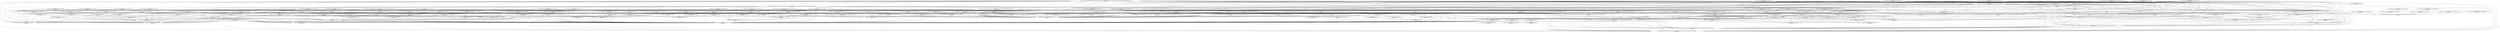 digraph G {
  "org.apache.commons.math3.analysis.differentiation$DSCompiler#pow(double[],int,double,double[],int)" [label="org.apache.commons.math3.analysis.differentiation$DSCompiler#pow(double[],int,double,double[],int)\nP(Fail|Node)=0.00"];
  "org.apache.commons.math3.util$FastMath#pow(double,double)" [label="org.apache.commons.math3.util$FastMath#pow(double,double)\nP(Fail|Node)=0.00"];
  "org.apache.commons.math3.analysis.differentiation$DSCompiler#compose(double[],int,double[],double[],int)" [label="org.apache.commons.math3.analysis.differentiation$DSCompiler#compose(double[],int,double[],double[],int)\nP(Fail|Node)=0.00"];
  "org.apache.commons.math3.util$FastMath$lnMant#<clinit>()" [label="org.apache.commons.math3.util$FastMath$lnMant#<clinit>()\nP(Fail|Node)=0.00"];
  "org.apache.commons.math3.util$FastMath#log(double,double[])" [label="org.apache.commons.math3.util$FastMath#log(double,double[])\nP(Fail|Node)=0.00"];
  "org.apache.commons.math3.util$FastMath$ExpFracTable#<clinit>()" [label="org.apache.commons.math3.util$FastMath$ExpFracTable#<clinit>()\nP(Fail|Node)=0.00"];
  "org.apache.commons.math3.util$FastMath#exp(double,double,double[])" [label="org.apache.commons.math3.util$FastMath#exp(double,double,double[])\nP(Fail|Node)=0.00"];
  "org.apache.commons.math3.util$FastMath$ExpIntTable#<clinit>()" [label="org.apache.commons.math3.util$FastMath$ExpIntTable#<clinit>()\nP(Fail|Node)=0.00"];
  "org.apache.commons.math3.util$FastMath#<clinit>()" [label="org.apache.commons.math3.util$FastMath#<clinit>()\nP(Fail|Node)=0.00"];
  "org.apache.commons.math3.util$FastMath#asin(double)" [label="org.apache.commons.math3.util$FastMath#asin(double)\nP(Fail|Node)=0.00"];
  "org.apache.commons.math3.util$FastMath#sqrt(double)" [label="org.apache.commons.math3.util$FastMath#sqrt(double)\nP(Fail|Node)=0.00"];
  "org.apache.commons.math3.util$FastMath#copySign(double,double)" [label="org.apache.commons.math3.util$FastMath#copySign(double,double)\nP(Fail|Node)=0.00"];
  "org.apache.commons.math3.util$FastMath#atan(double,double,boolean)" [label="org.apache.commons.math3.util$FastMath#atan(double,double,boolean)\nP(Fail|Node)=0.00"];
  "org.apache.commons.math3.analysis.differentiation$DerivativeStructure#ceil()" [label="org.apache.commons.math3.analysis.differentiation$DerivativeStructure#ceil()\nP(Fail|Node)=0.00"];
  "org.apache.commons.math3.util$FastMath#min(int,int)" [label="org.apache.commons.math3.util$FastMath#min(int,int)\nP(Fail|Node)=0.00"];
  "org.apache.commons.math3.exception$MathIllegalArgumentException#MathIllegalArgumentException(org.apache.commons.math3.exception.util.Localizable,java.lang.Object[])" [label="org.apache.commons.math3.exception$MathIllegalArgumentException#MathIllegalArgumentException(org.apache.commons.math3.exception.util.Localizable,java.lang.Object[])\nP(Fail|Node)=0.00"];
  "org.apache.commons.math3.util$FastMath#floor(double)" [label="org.apache.commons.math3.util$FastMath#floor(double)\nP(Fail|Node)=0.00"];
  "org.apache.commons.math3.exception$NumberIsTooLargeException#NumberIsTooLargeException(java.lang.Number,java.lang.Number,boolean)" [label="org.apache.commons.math3.exception$NumberIsTooLargeException#NumberIsTooLargeException(java.lang.Number,java.lang.Number,boolean)\nP(Fail|Node)=0.00"];
  "org.apache.commons.math3.analysis.differentiation$DSCompiler#compileCompositionIndirection(int,int,org.apache.commons.math3.analysis.differentiation.DSCompiler,org.apache.commons.math3.analysis.differentiation.DSCompiler,int[][],int[][])" [label="org.apache.commons.math3.analysis.differentiation$DSCompiler#compileCompositionIndirection(int,int,org.apache.commons.math3.analysis.differentiation.DSCompiler,org.apache.commons.math3.analysis.differentiation.DSCompiler,int[][],int[][])\nP(Fail|Node)=0.00"];
  "org.apache.commons.math3.exception$NumberIsTooLargeException#NumberIsTooLargeException(org.apache.commons.math3.exception.util.Localizable,java.lang.Number,java.lang.Number,boolean)" [label="org.apache.commons.math3.exception$NumberIsTooLargeException#NumberIsTooLargeException(org.apache.commons.math3.exception.util.Localizable,java.lang.Number,java.lang.Number,boolean)\nP(Fail|Node)=0.00"];
  "org.apache.commons.math3.analysis.differentiation$DerivativeStructure#DerivativeStructure(int,int)" [label="org.apache.commons.math3.analysis.differentiation$DerivativeStructure#DerivativeStructure(int,int)\nP(Fail|Node)=0.00"];
  "org.apache.commons.math3.analysis.differentiation$DSCompiler#compileSizes(int,int,org.apache.commons.math3.analysis.differentiation.DSCompiler)" [label="org.apache.commons.math3.analysis.differentiation$DSCompiler#compileSizes(int,int,org.apache.commons.math3.analysis.differentiation.DSCompiler)\nP(Fail|Node)=0.00"];
  "org.apache.commons.math3.analysis.differentiation$DSCompiler#compileMultiplicationIndirection(int,int,org.apache.commons.math3.analysis.differentiation.DSCompiler,org.apache.commons.math3.analysis.differentiation.DSCompiler,int[])" [label="org.apache.commons.math3.analysis.differentiation$DSCompiler#compileMultiplicationIndirection(int,int,org.apache.commons.math3.analysis.differentiation.DSCompiler,org.apache.commons.math3.analysis.differentiation.DSCompiler,int[])\nP(Fail|Node)=0.00"];
  "org.apache.commons.math3.analysis.differentiation$DSCompiler#getSize()" [label="org.apache.commons.math3.analysis.differentiation$DSCompiler#getSize()\nP(Fail|Node)=0.00"];
  "org.apache.commons.math3.analysis.differentiation$DSCompiler#compileLowerIndirection(int,int,org.apache.commons.math3.analysis.differentiation.DSCompiler,org.apache.commons.math3.analysis.differentiation.DSCompiler)" [label="org.apache.commons.math3.analysis.differentiation$DSCompiler#compileLowerIndirection(int,int,org.apache.commons.math3.analysis.differentiation.DSCompiler,org.apache.commons.math3.analysis.differentiation.DSCompiler)\nP(Fail|Node)=0.00"];
  "org.apache.commons.math3.analysis.differentiation$DSCompiler#<clinit>()" [label="org.apache.commons.math3.analysis.differentiation$DSCompiler#<clinit>()\nP(Fail|Node)=0.00"];
  "org.apache.commons.math3.util$FastMath#ceil(double)" [label="org.apache.commons.math3.util$FastMath#ceil(double)\nP(Fail|Node)=0.00"];
  "org.apache.commons.math3.analysis.differentiation$DSCompiler#getOrder()" [label="org.apache.commons.math3.analysis.differentiation$DSCompiler#getOrder()\nP(Fail|Node)=0.00"];
  "org.apache.commons.math3.analysis.differentiation$DerivativeStructure#DerivativeStructure(int,int,double)" [label="org.apache.commons.math3.analysis.differentiation$DerivativeStructure#DerivativeStructure(int,int,double)\nP(Fail|Node)=0.00"];
  "org.apache.commons.math3.analysis.differentiation$DSCompiler#getPartialDerivativeIndex(int,int,int[][],int[])" [label="org.apache.commons.math3.analysis.differentiation$DSCompiler#getPartialDerivativeIndex(int,int,int[][],int[])\nP(Fail|Node)=0.00"];
  "org.apache.commons.math3.analysis.differentiation$DSCompiler#compileDerivativesIndirection(int,int,org.apache.commons.math3.analysis.differentiation.DSCompiler,org.apache.commons.math3.analysis.differentiation.DSCompiler)" [label="org.apache.commons.math3.analysis.differentiation$DSCompiler#compileDerivativesIndirection(int,int,org.apache.commons.math3.analysis.differentiation.DSCompiler,org.apache.commons.math3.analysis.differentiation.DSCompiler)\nP(Fail|Node)=0.00"];
  "org.apache.commons.math3.analysis.differentiation$DSCompiler#DSCompiler(int,int,org.apache.commons.math3.analysis.differentiation.DSCompiler,org.apache.commons.math3.analysis.differentiation.DSCompiler)" [label="org.apache.commons.math3.analysis.differentiation$DSCompiler#DSCompiler(int,int,org.apache.commons.math3.analysis.differentiation.DSCompiler,org.apache.commons.math3.analysis.differentiation.DSCompiler)\nP(Fail|Node)=0.00"];
  "org.apache.commons.math3.analysis.differentiation$DSCompiler#getFreeParameters()" [label="org.apache.commons.math3.analysis.differentiation$DSCompiler#getFreeParameters()\nP(Fail|Node)=0.00"];
  "org.apache.commons.math3.analysis.differentiation$DSCompiler#convertIndex(int,int,int[][],int,int,int[][])" [label="org.apache.commons.math3.analysis.differentiation$DSCompiler#convertIndex(int,int,int[][],int,int,int[][])\nP(Fail|Node)=0.00"];
  "org.apache.commons.math3.exception$MathIllegalNumberException#MathIllegalNumberException(org.apache.commons.math3.exception.util.Localizable,java.lang.Number,java.lang.Object[])" [label="org.apache.commons.math3.exception$MathIllegalNumberException#MathIllegalNumberException(org.apache.commons.math3.exception.util.Localizable,java.lang.Number,java.lang.Object[])\nP(Fail|Node)=0.00"];
  "org.apache.commons.math3.analysis.differentiation$DSCompiler#getCompiler(int,int)" [label="org.apache.commons.math3.analysis.differentiation$DSCompiler#getCompiler(int,int)\nP(Fail|Node)=0.00"];
  "org.apache.commons.math3.util$FastMath#max(int,int)" [label="org.apache.commons.math3.util$FastMath#max(int,int)\nP(Fail|Node)=0.00"];
  "org.apache.commons.math3.analysis.differentiation$DerivativeStructure#DerivativeStructure(org.apache.commons.math3.analysis.differentiation.DSCompiler)" [label="org.apache.commons.math3.analysis.differentiation$DerivativeStructure#DerivativeStructure(org.apache.commons.math3.analysis.differentiation.DSCompiler)\nP(Fail|Node)=0.00"];
  "org.apache.commons.math3.analysis.differentiation$DSCompiler#cos(double[],int,double[],int)" [label="org.apache.commons.math3.analysis.differentiation$DSCompiler#cos(double[],int,double[],int)\nP(Fail|Node)=0.00"];
  "org.apache.commons.math3.util$FastMath$CodyWaite#getRemB()" [label="org.apache.commons.math3.util$FastMath$CodyWaite#getRemB()\nP(Fail|Node)=0.00"];
  "org.apache.commons.math3.util$FastMath#cos(double)" [label="org.apache.commons.math3.util$FastMath#cos(double)\nP(Fail|Node)=0.00"];
  "org.apache.commons.math3.util$FastMath#polyCosine(double)" [label="org.apache.commons.math3.util$FastMath#polyCosine(double)\nP(Fail|Node)=0.00"];
  "org.apache.commons.math3.util$FastMath$CodyWaite#getK()" [label="org.apache.commons.math3.util$FastMath$CodyWaite#getK()\nP(Fail|Node)=0.00"];
  "org.apache.commons.math3.util$FastMath#sinQ(double,double)" [label="org.apache.commons.math3.util$FastMath#sinQ(double,double)\nP(Fail|Node)=0.00"];
  "org.apache.commons.math3.util$FastMath#reducePayneHanek(double,double[])" [label="org.apache.commons.math3.util$FastMath#reducePayneHanek(double,double[])\nP(Fail|Node)=0.00"];
  "org.apache.commons.math3.util$FastMath#polySine(double)" [label="org.apache.commons.math3.util$FastMath#polySine(double)\nP(Fail|Node)=0.00"];
  "org.apache.commons.math3.util$FastMath$CodyWaite#getRemA()" [label="org.apache.commons.math3.util$FastMath$CodyWaite#getRemA()\nP(Fail|Node)=0.00"];
  "org.apache.commons.math3.util$FastMath$CodyWaite#FastMath$CodyWaite(double)" [label="org.apache.commons.math3.util$FastMath$CodyWaite#FastMath$CodyWaite(double)\nP(Fail|Node)=0.00"];
  "org.apache.commons.math3.util$FastMath#cosQ(double,double)" [label="org.apache.commons.math3.util$FastMath#cosQ(double,double)\nP(Fail|Node)=0.00"];
  "org.apache.commons.math3.util$FastMath#sin(double)" [label="org.apache.commons.math3.util$FastMath#sin(double)\nP(Fail|Node)=0.00"];
  "org.apache.commons.math3.analysis.differentiation$DerivativeStructure#toDegrees()" [label="org.apache.commons.math3.analysis.differentiation$DerivativeStructure#toDegrees()\nP(Fail|Node)=0.00"];
  "org.apache.commons.math3.util$FastMath#toDegrees(double)" [label="org.apache.commons.math3.util$FastMath#toDegrees(double)\nP(Fail|Node)=0.00"];
  "org.apache.commons.math3.util$FastMath#doubleHighPart(double)" [label="org.apache.commons.math3.util$FastMath#doubleHighPart(double)\nP(Fail|Node)=0.00"];
  "org.apache.commons.math3.analysis.differentiation$DerivativeStructure#getFreeParameters()" [label="org.apache.commons.math3.analysis.differentiation$DerivativeStructure#getFreeParameters()\nP(Fail|Node)=0.00"];
  "org.apache.commons.math3.util$FastMath#atan(double)" [label="org.apache.commons.math3.util$FastMath#atan(double)\nP(Fail|Node)=0.00"];
  "org.apache.commons.math3.util$FastMath#log(double)" [label="org.apache.commons.math3.util$FastMath#log(double)\nP(Fail|Node)=0.00"];
  "org.apache.commons.math3.analysis.differentiation$DerivativeStructure#divide(double)" [label="org.apache.commons.math3.analysis.differentiation$DerivativeStructure#divide(double)\nP(Fail|Node)=0.00"];
  "org.apache.commons.math3.analysis.differentiation$DerivativeStructure#DerivativeStructure(org.apache.commons.math3.analysis.differentiation.DerivativeStructure)" [label="org.apache.commons.math3.analysis.differentiation$DerivativeStructure#DerivativeStructure(org.apache.commons.math3.analysis.differentiation.DerivativeStructure)\nP(Fail|Node)=0.00"];
  "org.apache.commons.math3.analysis.differentiation$DerivativeStructure#tanh()" [label="org.apache.commons.math3.analysis.differentiation$DerivativeStructure#tanh()\nP(Fail|Node)=0.00"];
  "org.apache.commons.math3.util$FastMath#expm1(double,double[])" [label="org.apache.commons.math3.util$FastMath#expm1(double,double[])\nP(Fail|Node)=0.00"];
  "org.apache.commons.math3.analysis.differentiation$DSCompiler#tanh(double[],int,double[],int)" [label="org.apache.commons.math3.analysis.differentiation$DSCompiler#tanh(double[],int,double[],int)\nP(Fail|Node)=0.00"];
  "org.apache.commons.math3.util$FastMath#tanh(double)" [label="org.apache.commons.math3.util$FastMath#tanh(double)\nP(Fail|Node)=0.00"];
  "org.apache.commons.math3.analysis.differentiation$DerivativeStructure#log1p()" [label="org.apache.commons.math3.analysis.differentiation$DerivativeStructure#log1p()\nP(Fail|Node)=0.00"];
  "org.apache.commons.math3.analysis.differentiation$DSCompiler#log1p(double[],int,double[],int)" [label="org.apache.commons.math3.analysis.differentiation$DSCompiler#log1p(double[],int,double[],int)\nP(Fail|Node)=0.00"];
  "org.apache.commons.math3.util$FastMath#log1p(double)" [label="org.apache.commons.math3.util$FastMath#log1p(double)\nP(Fail|Node)=0.00"];
  "org.apache.commons.math3.analysis.differentiation$DSCompiler#exp(double[],int,double[],int)" [label="org.apache.commons.math3.analysis.differentiation$DSCompiler#exp(double[],int,double[],int)\nP(Fail|Node)=0.00"];
  "org.apache.commons.math3.util$FastMath#exp(double)" [label="org.apache.commons.math3.util$FastMath#exp(double)\nP(Fail|Node)=0.00"];
  "org.apache.commons.math3.util$FastMath#toRadians(double)" [label="org.apache.commons.math3.util$FastMath#toRadians(double)\nP(Fail|Node)=0.00"];
  "org.apache.commons.math3.exception$DimensionMismatchException#DimensionMismatchException(int,int)" [label="org.apache.commons.math3.exception$DimensionMismatchException#DimensionMismatchException(int,int)\nP(Fail|Node)=0.00"];
  "org.apache.commons.math3.exception$DimensionMismatchException#DimensionMismatchException(org.apache.commons.math3.exception.util.Localizable,int,int)" [label="org.apache.commons.math3.exception$DimensionMismatchException#DimensionMismatchException(org.apache.commons.math3.exception.util.Localizable,int,int)\nP(Fail|Node)=0.00"];
  "org.apache.commons.math3.analysis.differentiation$DerivativeStructure#getField()" [label="org.apache.commons.math3.analysis.differentiation$DerivativeStructure#getField()\nP(Fail|Node)=0.00"];
  "org.apache.commons.math3.analysis.differentiation$DerivativeStructure#getPartialDerivative(int[])" [label="org.apache.commons.math3.analysis.differentiation$DerivativeStructure#getPartialDerivative(int[])\nP(Fail|Node)=0.00"];
  "org.apache.commons.math3.analysis.differentiation$DSCompiler#getPartialDerivativeIndex(int[])" [label="org.apache.commons.math3.analysis.differentiation$DSCompiler#getPartialDerivativeIndex(int[])\nP(Fail|Node)=0.00"];
  "org.apache.commons.math3.analysis.differentiation$DerivativeStructure#acos()" [label="org.apache.commons.math3.analysis.differentiation$DerivativeStructure#acos()\nP(Fail|Node)=0.00"];
  "org.apache.commons.math3.analysis.differentiation$DSCompiler#acos(double[],int,double[],int)" [label="org.apache.commons.math3.analysis.differentiation$DSCompiler#acos(double[],int,double[],int)\nP(Fail|Node)=0.00"];
  "org.apache.commons.math3.util$FastMath#acos(double)" [label="org.apache.commons.math3.util$FastMath#acos(double)\nP(Fail|Node)=0.00"];
  "org.apache.commons.math3.analysis.differentiation$DerivativeStructure#add(org.apache.commons.math3.analysis.differentiation.DerivativeStructure)" [label="org.apache.commons.math3.analysis.differentiation$DerivativeStructure#add(org.apache.commons.math3.analysis.differentiation.DerivativeStructure)\nP(Fail|Node)=0.00"];
  "org.apache.commons.math3.analysis.differentiation$DSCompiler#add(double[],int,double[],int,double[],int)" [label="org.apache.commons.math3.analysis.differentiation$DSCompiler#add(double[],int,double[],int,double[],int)\nP(Fail|Node)=0.00"];
  "org.apache.commons.math3.analysis.differentiation$DSCompiler#checkCompatibility(org.apache.commons.math3.analysis.differentiation.DSCompiler)" [label="org.apache.commons.math3.analysis.differentiation$DSCompiler#checkCompatibility(org.apache.commons.math3.analysis.differentiation.DSCompiler)\nP(Fail|Node)=0.00"];
  "org.apache.commons.math3.analysis.differentiation$DSCompiler#linearCombination(double,double[],int,double,double[],int,double,double[],int,double,double[],int,double[],int)" [label="org.apache.commons.math3.analysis.differentiation$DSCompiler#linearCombination(double,double[],int,double,double[],int,double,double[],int,double,double[],int,double[],int)\nP(Fail|Node)=0.00"];
  "org.apache.commons.math3.analysis.differentiation$DerivativeStructure#asin()" [label="org.apache.commons.math3.analysis.differentiation$DerivativeStructure#asin()\nP(Fail|Node)=0.00"];
  "org.apache.commons.math3.analysis.differentiation$DSCompiler#asin(double[],int,double[],int)" [label="org.apache.commons.math3.analysis.differentiation$DSCompiler#asin(double[],int,double[],int)\nP(Fail|Node)=0.00"];
  "org.apache.commons.math3.analysis.differentiation$DerivativeStructure#atan()" [label="org.apache.commons.math3.analysis.differentiation$DerivativeStructure#atan()\nP(Fail|Node)=0.00"];
  "org.apache.commons.math3.analysis.differentiation$DSCompiler#atan(double[],int,double[],int)" [label="org.apache.commons.math3.analysis.differentiation$DSCompiler#atan(double[],int,double[],int)\nP(Fail|Node)=0.00"];
  "org.apache.commons.math3.analysis.differentiation$DerivativeStructure#abs()" [label="org.apache.commons.math3.analysis.differentiation$DerivativeStructure#abs()\nP(Fail|Node)=0.00"];
  "org.apache.commons.math3.analysis.differentiation$DerivativeStructure#negate()" [label="org.apache.commons.math3.analysis.differentiation$DerivativeStructure#negate()\nP(Fail|Node)=0.00"];
  "org.apache.commons.math3.util$FastMath#cbrt(double)" [label="org.apache.commons.math3.util$FastMath#cbrt(double)\nP(Fail|Node)=0.00"];
  "org.apache.commons.math3.analysis.differentiation$DerivativeStructure#sin()" [label="org.apache.commons.math3.analysis.differentiation$DerivativeStructure#sin()\nP(Fail|Node)=0.00"];
  "org.apache.commons.math3.analysis.differentiation$DSCompiler#sin(double[],int,double[],int)" [label="org.apache.commons.math3.analysis.differentiation$DSCompiler#sin(double[],int,double[],int)\nP(Fail|Node)=0.00"];
  "org.apache.commons.math3.util$FastMath#nextUp(float)" [label="org.apache.commons.math3.util$FastMath#nextUp(float)\nP(Fail|Node)=0.00"];
  "org.apache.commons.math3.util$FastMath#nextAfter(float,double)" [label="org.apache.commons.math3.util$FastMath#nextAfter(float,double)\nP(Fail|Node)=0.00"];
  "org.apache.commons.math3.analysis.differentiation$DerivativeStructure#getExponent()" [label="org.apache.commons.math3.analysis.differentiation$DerivativeStructure#getExponent()\nP(Fail|Node)=0.00"];
  "org.apache.commons.math3.util$FastMath#getExponent(double)" [label="org.apache.commons.math3.util$FastMath#getExponent(double)\nP(Fail|Node)=0.00"];
  "org.apache.commons.math3.analysis.differentiation$DSCompiler#subtract(double[],int,double[],int,double[],int)" [label="org.apache.commons.math3.analysis.differentiation$DSCompiler#subtract(double[],int,double[],int,double[],int)\nP(Fail|Node)=0.00"];
  "org.apache.commons.math3.analysis.differentiation$DerivativeStructure#scalb(int)" [label="org.apache.commons.math3.analysis.differentiation$DerivativeStructure#scalb(int)\nP(Fail|Node)=0.00"];
  "org.apache.commons.math3.util$FastMath#scalb(double,int)" [label="org.apache.commons.math3.util$FastMath#scalb(double,int)\nP(Fail|Node)=0.00"];
  "org.apache.commons.math3.analysis.differentiation$DerivativeStructure#acosh()" [label="org.apache.commons.math3.analysis.differentiation$DerivativeStructure#acosh()\nP(Fail|Node)=0.00"];
  "org.apache.commons.math3.util$FastMath#acosh(double)" [label="org.apache.commons.math3.util$FastMath#acosh(double)\nP(Fail|Node)=0.00"];
  "org.apache.commons.math3.analysis.differentiation$DSCompiler#acosh(double[],int,double[],int)" [label="org.apache.commons.math3.analysis.differentiation$DSCompiler#acosh(double[],int,double[],int)\nP(Fail|Node)=0.00"];
  "org.apache.commons.math3.analysis.differentiation$DSCompiler#remainder(double[],int,double[],int,double[],int)" [label="org.apache.commons.math3.analysis.differentiation$DSCompiler#remainder(double[],int,double[],int,double[],int)\nP(Fail|Node)=0.00"];
  "org.apache.commons.math3.util$FastMath#rint(double)" [label="org.apache.commons.math3.util$FastMath#rint(double)\nP(Fail|Node)=0.00"];
  "org.apache.commons.math3.analysis.differentiation$DerivativeStructure#asinh()" [label="org.apache.commons.math3.analysis.differentiation$DerivativeStructure#asinh()\nP(Fail|Node)=0.00"];
  "org.apache.commons.math3.util$FastMath#asinh(double)" [label="org.apache.commons.math3.util$FastMath#asinh(double)\nP(Fail|Node)=0.00"];
  "org.apache.commons.math3.analysis.differentiation$DSCompiler#asinh(double[],int,double[],int)" [label="org.apache.commons.math3.analysis.differentiation$DSCompiler#asinh(double[],int,double[],int)\nP(Fail|Node)=0.00"];
  "org.apache.commons.math3.analysis.differentiation$DerivativeStructure#log()" [label="org.apache.commons.math3.analysis.differentiation$DerivativeStructure#log()\nP(Fail|Node)=0.00"];
  "org.apache.commons.math3.analysis.differentiation$DSCompiler#log(double[],int,double[],int)" [label="org.apache.commons.math3.analysis.differentiation$DSCompiler#log(double[],int,double[],int)\nP(Fail|Node)=0.00"];
  "org.apache.commons.math3.util$FastMath#ulp(double)" [label="org.apache.commons.math3.util$FastMath#ulp(double)\nP(Fail|Node)=0.00"];
  "org.apache.commons.math3.util$FastMath#abs(double)" [label="org.apache.commons.math3.util$FastMath#abs(double)\nP(Fail|Node)=0.00"];
  "org.apache.commons.math3.util$FastMath#sinh(double)" [label="org.apache.commons.math3.util$FastMath#sinh(double)\nP(Fail|Node)=0.00"];
  "org.apache.commons.math3.analysis.differentiation$DSCompiler#tan(double[],int,double[],int)" [label="org.apache.commons.math3.analysis.differentiation$DSCompiler#tan(double[],int,double[],int)\nP(Fail|Node)=0.00"];
  "org.apache.commons.math3.util$FastMath#tanQ(double,double,boolean)" [label="org.apache.commons.math3.util$FastMath#tanQ(double,double,boolean)\nP(Fail|Node)=0.00"];
  "org.apache.commons.math3.util$FastMath#tan(double)" [label="org.apache.commons.math3.util$FastMath#tan(double)\nP(Fail|Node)=0.00"];
  "org.apache.commons.math3.analysis.differentiation$DerivativeStructure#subtract(org.apache.commons.math3.analysis.differentiation.DerivativeStructure)" [label="org.apache.commons.math3.analysis.differentiation$DerivativeStructure#subtract(org.apache.commons.math3.analysis.differentiation.DerivativeStructure)\nP(Fail|Node)=0.00"];
  "org.apache.commons.math3.util$FastMath#expm1(double)" [label="org.apache.commons.math3.util$FastMath#expm1(double)\nP(Fail|Node)=0.00"];
  "org.apache.commons.math3.analysis.differentiation$DerivativeStructure#add(double)" [label="org.apache.commons.math3.analysis.differentiation$DerivativeStructure#add(double)\nP(Fail|Node)=0.00"];
  "org.apache.commons.math3.analysis.differentiation$DerivativeStructure#floor()" [label="org.apache.commons.math3.analysis.differentiation$DerivativeStructure#floor()\nP(Fail|Node)=0.00"];
  "org.apache.commons.math3.analysis.differentiation$DerivativeStructure#subtract(double)" [label="org.apache.commons.math3.analysis.differentiation$DerivativeStructure#subtract(double)\nP(Fail|Node)=0.00"];
  "org.apache.commons.math3.analysis.differentiation$DerivativeStructure#multiply(int)" [label="org.apache.commons.math3.analysis.differentiation$DerivativeStructure#multiply(int)\nP(Fail|Node)=0.00"];
  "org.apache.commons.math3.analysis.differentiation$DerivativeStructure#multiply(double)" [label="org.apache.commons.math3.analysis.differentiation$DerivativeStructure#multiply(double)\nP(Fail|Node)=0.00"];
  "org.apache.commons.math3.analysis.differentiation$DSCompiler#linearCombination(double,double[],int,double,double[],int,double[],int)" [label="org.apache.commons.math3.analysis.differentiation$DSCompiler#linearCombination(double,double[],int,double,double[],int,double[],int)\nP(Fail|Node)=0.00"];
  "org.apache.commons.math3.analysis.differentiation$DerivativeStructure#cbrt()" [label="org.apache.commons.math3.analysis.differentiation$DerivativeStructure#cbrt()\nP(Fail|Node)=0.00"];
  "org.apache.commons.math3.analysis.differentiation$DSCompiler#rootN(double[],int,int,double[],int)" [label="org.apache.commons.math3.analysis.differentiation$DSCompiler#rootN(double[],int,int,double[],int)\nP(Fail|Node)=0.00"];
  "org.apache.commons.math3.util$FastMath#pow(double,int)" [label="org.apache.commons.math3.util$FastMath#pow(double,int)\nP(Fail|Node)=0.00"];
  "org.apache.commons.math3.analysis.differentiation$DerivativeStructure#rootN(int)" [label="org.apache.commons.math3.analysis.differentiation$DerivativeStructure#rootN(int)\nP(Fail|Node)=0.00"];
  "org.apache.commons.math3.analysis.differentiation$DerivativeStructure#compose(double[])" [label="org.apache.commons.math3.analysis.differentiation$DerivativeStructure#compose(double[])\nP(Fail|Node)=0.00"];
  "org.apache.commons.math3.analysis.differentiation$DerivativeStructure#getOrder()" [label="org.apache.commons.math3.analysis.differentiation$DerivativeStructure#getOrder()\nP(Fail|Node)=0.00"];
  "org.apache.commons.math3.analysis.differentiation$DerivativeStructure#rint()" [label="org.apache.commons.math3.analysis.differentiation$DerivativeStructure#rint()\nP(Fail|Node)=0.00"];
  "org.apache.commons.math3.util$FastMath#hypot(double,double)" [label="org.apache.commons.math3.util$FastMath#hypot(double,double)\nP(Fail|Node)=0.00"];
  "org.apache.commons.math3.analysis.differentiation$DerivativeStructure#divide(org.apache.commons.math3.analysis.differentiation.DerivativeStructure)" [label="org.apache.commons.math3.analysis.differentiation$DerivativeStructure#divide(org.apache.commons.math3.analysis.differentiation.DerivativeStructure)\nP(Fail|Node)=0.00"];
  "org.apache.commons.math3.analysis.differentiation$DSCompiler#multiply(double[],int,double[],int,double[],int)" [label="org.apache.commons.math3.analysis.differentiation$DSCompiler#multiply(double[],int,double[],int,double[],int)\nP(Fail|Node)=0.00"];
  "org.apache.commons.math3.analysis.differentiation$DSCompiler#divide(double[],int,double[],int,double[],int)" [label="org.apache.commons.math3.analysis.differentiation$DSCompiler#divide(double[],int,double[],int,double[],int)\nP(Fail|Node)=0.00"];
  "org.apache.commons.math3.analysis.differentiation$DSCompiler#pow(double[],int,int,double[],int)" [label="org.apache.commons.math3.analysis.differentiation$DSCompiler#pow(double[],int,int,double[],int)\nP(Fail|Node)=0.00"];
  "org.apache.commons.math3.analysis.differentiation$DerivativeStructure#expm1()" [label="org.apache.commons.math3.analysis.differentiation$DerivativeStructure#expm1()\nP(Fail|Node)=0.00"];
  "org.apache.commons.math3.analysis.differentiation$DSCompiler#expm1(double[],int,double[],int)" [label="org.apache.commons.math3.analysis.differentiation$DSCompiler#expm1(double[],int,double[],int)\nP(Fail|Node)=0.00"];
  "org.apache.commons.math3.analysis.differentiation$DerivativeStructure#remainder(org.apache.commons.math3.analysis.differentiation.DerivativeStructure)" [label="org.apache.commons.math3.analysis.differentiation$DerivativeStructure#remainder(org.apache.commons.math3.analysis.differentiation.DerivativeStructure)\nP(Fail|Node)=0.00"];
  "org.apache.commons.math3.util$FastMath#atanh(double)" [label="org.apache.commons.math3.util$FastMath#atanh(double)\nP(Fail|Node)=0.00"];
  "org.apache.commons.math3.util$FastMath#log(double,double)" [label="org.apache.commons.math3.util$FastMath#log(double,double)\nP(Fail|Node)=0.00"];
  "org.apache.commons.math3.analysis.differentiation$DerivativeStructure#pow(org.apache.commons.math3.analysis.differentiation.DerivativeStructure)" [label="org.apache.commons.math3.analysis.differentiation$DerivativeStructure#pow(org.apache.commons.math3.analysis.differentiation.DerivativeStructure)\nP(Fail|Node)=0.00"];
  "org.apache.commons.math3.analysis.differentiation$DSCompiler#pow(double[],int,double[],int,double[],int)" [label="org.apache.commons.math3.analysis.differentiation$DSCompiler#pow(double[],int,double[],int,double[],int)\nP(Fail|Node)=0.00"];
  "org.apache.commons.math3.analysis.differentiation$DerivativeStructure#round()" [label="org.apache.commons.math3.analysis.differentiation$DerivativeStructure#round()\nP(Fail|Node)=0.00"];
  "org.apache.commons.math3.util$FastMath#round(double)" [label="org.apache.commons.math3.util$FastMath#round(double)\nP(Fail|Node)=0.00"];
  "org.apache.commons.math3.analysis.differentiation$DerivativeStructure#DerivativeStructure(int,int,double[])" [label="org.apache.commons.math3.analysis.differentiation$DerivativeStructure#DerivativeStructure(int,int,double[])\nP(Fail|Node)=0.00"];
  "org.apache.commons.math3.analysis.differentiation$DerivativeStructure#exp()" [label="org.apache.commons.math3.analysis.differentiation$DerivativeStructure#exp()\nP(Fail|Node)=0.00"];
  "org.apache.commons.math3.analysis.differentiation$DerivativeStructure#cosh()" [label="org.apache.commons.math3.analysis.differentiation$DerivativeStructure#cosh()\nP(Fail|Node)=0.00"];
  "org.apache.commons.math3.analysis.differentiation$DSCompiler#cosh(double[],int,double[],int)" [label="org.apache.commons.math3.analysis.differentiation$DSCompiler#cosh(double[],int,double[],int)\nP(Fail|Node)=0.00"];
  "org.apache.commons.math3.util$FastMath#cosh(double)" [label="org.apache.commons.math3.util$FastMath#cosh(double)\nP(Fail|Node)=0.00"];
  "org.apache.commons.math3.analysis.differentiation$DerivativeStructure$DataTransferObject#readResolve()" [label="org.apache.commons.math3.analysis.differentiation$DerivativeStructure$DataTransferObject#readResolve()\nP(Fail|Node)=0.00"];
  "org.apache.commons.math3.analysis.differentiation$DerivativeStructure#DerivativeStructure(double,org.apache.commons.math3.analysis.differentiation.DerivativeStructure,double,org.apache.commons.math3.analysis.differentiation.DerivativeStructure)" [label="org.apache.commons.math3.analysis.differentiation$DerivativeStructure#DerivativeStructure(double,org.apache.commons.math3.analysis.differentiation.DerivativeStructure,double,org.apache.commons.math3.analysis.differentiation.DerivativeStructure)\nP(Fail|Node)=0.00"];
  "org.apache.commons.math3.analysis.differentiation$DerivativeStructure#DerivativeStructure(double,org.apache.commons.math3.analysis.differentiation.DerivativeStructure,double,org.apache.commons.math3.analysis.differentiation.DerivativeStructure,double,org.apache.commons.math3.analysis.differentiation.DerivativeStructure)" [label="org.apache.commons.math3.analysis.differentiation$DerivativeStructure#DerivativeStructure(double,org.apache.commons.math3.analysis.differentiation.DerivativeStructure,double,org.apache.commons.math3.analysis.differentiation.DerivativeStructure,double,org.apache.commons.math3.analysis.differentiation.DerivativeStructure)\nP(Fail|Node)=0.00"];
  "org.apache.commons.math3.analysis.differentiation$DSCompiler#linearCombination(double,double[],int,double,double[],int,double,double[],int,double[],int)" [label="org.apache.commons.math3.analysis.differentiation$DSCompiler#linearCombination(double,double[],int,double,double[],int,double,double[],int,double[],int)\nP(Fail|Node)=0.00"];
  "org.apache.commons.math3.analysis.differentiation$DerivativeStructure#remainder(double)" [label="org.apache.commons.math3.analysis.differentiation$DerivativeStructure#remainder(double)\nP(Fail|Node)=0.00"];
  "org.apache.commons.math3.analysis.differentiation$DerivativeStructure#toRadians()" [label="org.apache.commons.math3.analysis.differentiation$DerivativeStructure#toRadians()\nP(Fail|Node)=0.00"];
  "org.apache.commons.math3.analysis.differentiation$DerivativeStructure#sinh()" [label="org.apache.commons.math3.analysis.differentiation$DerivativeStructure#sinh()\nP(Fail|Node)=0.00"];
  "org.apache.commons.math3.analysis.differentiation$DSCompiler#sinh(double[],int,double[],int)" [label="org.apache.commons.math3.analysis.differentiation$DSCompiler#sinh(double[],int,double[],int)\nP(Fail|Node)=0.00"];
  "org.apache.commons.math3.analysis.differentiation$DerivativeStructure#reciprocal()" [label="org.apache.commons.math3.analysis.differentiation$DerivativeStructure#reciprocal()\nP(Fail|Node)=0.00"];
  "org.apache.commons.math3.analysis.differentiation$DerivativeStructure#signum()" [label="org.apache.commons.math3.analysis.differentiation$DerivativeStructure#signum()\nP(Fail|Node)=0.00"];
  "org.apache.commons.math3.util$FastMath#signum(double)" [label="org.apache.commons.math3.util$FastMath#signum(double)\nP(Fail|Node)=0.00"];
  "org.apache.commons.math3.analysis.differentiation$DerivativeStructure#atanh()" [label="org.apache.commons.math3.analysis.differentiation$DerivativeStructure#atanh()\nP(Fail|Node)=0.00"];
  "org.apache.commons.math3.analysis.differentiation$DSCompiler#atanh(double[],int,double[],int)" [label="org.apache.commons.math3.analysis.differentiation$DSCompiler#atanh(double[],int,double[],int)\nP(Fail|Node)=0.00"];
  "org.apache.commons.math3.analysis.differentiation$DerivativeStructure#copySign(double)" [label="org.apache.commons.math3.analysis.differentiation$DerivativeStructure#copySign(double)\nP(Fail|Node)=0.00"];
  "org.apache.commons.math3.analysis.differentiation$DerivativeStructure#pow(int)" [label="org.apache.commons.math3.analysis.differentiation$DerivativeStructure#pow(int)\nP(Fail|Node)=0.00"];
  "org.apache.commons.math3.analysis.differentiation$DerivativeStructure#tan()" [label="org.apache.commons.math3.analysis.differentiation$DerivativeStructure#tan()\nP(Fail|Node)=0.00"];
  "org.apache.commons.math3.analysis.differentiation$DerivativeStructure#writeReplace()" [label="org.apache.commons.math3.analysis.differentiation$DerivativeStructure#writeReplace()\nP(Fail|Node)=0.00"];
  "org.apache.commons.math3.analysis.differentiation$DerivativeStructure$DataTransferObject#DerivativeStructure$DataTransferObject(int,int,double[])" [label="org.apache.commons.math3.analysis.differentiation$DerivativeStructure$DataTransferObject#DerivativeStructure$DataTransferObject(int,int,double[])\nP(Fail|Node)=0.00"];
  "org.apache.commons.math3.analysis.differentiation$DSCompiler#log10(double[],int,double[],int)" [label="org.apache.commons.math3.analysis.differentiation$DSCompiler#log10(double[],int,double[],int)\nP(Fail|Node)=0.00"];
  "org.apache.commons.math3.util$FastMath#log10(double)" [label="org.apache.commons.math3.util$FastMath#log10(double)\nP(Fail|Node)=0.00"];
  "org.apache.commons.math3.analysis.differentiation$DerivativeStructure#DerivativeStructure(double,org.apache.commons.math3.analysis.differentiation.DerivativeStructure,double,org.apache.commons.math3.analysis.differentiation.DerivativeStructure,double,org.apache.commons.math3.analysis.differentiation.DerivativeStructure,double,org.apache.commons.math3.analysis.differentiation.DerivativeStructure)" [label="org.apache.commons.math3.analysis.differentiation$DerivativeStructure#DerivativeStructure(double,org.apache.commons.math3.analysis.differentiation.DerivativeStructure,double,org.apache.commons.math3.analysis.differentiation.DerivativeStructure,double,org.apache.commons.math3.analysis.differentiation.DerivativeStructure,double,org.apache.commons.math3.analysis.differentiation.DerivativeStructure)\nP(Fail|Node)=0.00"];
  "org.apache.commons.math3.util$FastMath#nextUp(double)" [label="org.apache.commons.math3.util$FastMath#nextUp(double)\nP(Fail|Node)=0.00"];
  "org.apache.commons.math3.util$FastMath#nextAfter(double,double)" [label="org.apache.commons.math3.util$FastMath#nextAfter(double,double)\nP(Fail|Node)=0.00"];
  "org.apache.commons.math3.util$FastMath#main(java.lang.String[])" [label="org.apache.commons.math3.util$FastMath#main(java.lang.String[])\nP(Fail|Node)=0.00"];
  "org.apache.commons.math3.analysis.differentiation$DerivativeStructure#sqrt()" [label="org.apache.commons.math3.analysis.differentiation$DerivativeStructure#sqrt()\nP(Fail|Node)=0.00"];
  "org.apache.commons.math3.analysis.differentiation$DerivativeStructure#cos()" [label="org.apache.commons.math3.analysis.differentiation$DerivativeStructure#cos()\nP(Fail|Node)=0.00"];
  "org.apache.commons.math3.analysis.differentiation$DerivativeStructure#DerivativeStructure(int,int,int,double)" [label="org.apache.commons.math3.analysis.differentiation$DerivativeStructure#DerivativeStructure(int,int,int,double)\nP(Fail|Node)=0.00"];
  "org.apache.commons.math3.analysis.differentiation$DerivativeStructure#hypot(org.apache.commons.math3.analysis.differentiation.DerivativeStructure,org.apache.commons.math3.analysis.differentiation.DerivativeStructure)" [label="org.apache.commons.math3.analysis.differentiation$DerivativeStructure#hypot(org.apache.commons.math3.analysis.differentiation.DerivativeStructure,org.apache.commons.math3.analysis.differentiation.DerivativeStructure)\nP(Fail|Node)=0.00"];
  "org.apache.commons.math3.analysis.differentiation$DerivativeStructure#multiply(org.apache.commons.math3.analysis.differentiation.DerivativeStructure)" [label="org.apache.commons.math3.analysis.differentiation$DerivativeStructure#multiply(org.apache.commons.math3.analysis.differentiation.DerivativeStructure)\nP(Fail|Node)=0.00"];
  "org.apache.commons.math3.util$FastMath#atan2(double,double)" [label="org.apache.commons.math3.util$FastMath#atan2(double,double)\nP(Fail|Node)=0.00"];
  "org.apache.commons.math3.util$FastMath#round(float)" [label="org.apache.commons.math3.util$FastMath#round(float)\nP(Fail|Node)=0.00"];
  "org.apache.commons.math3.analysis.differentiation$DerivativeStructure#atan2(org.apache.commons.math3.analysis.differentiation.DerivativeStructure,org.apache.commons.math3.analysis.differentiation.DerivativeStructure)" [label="org.apache.commons.math3.analysis.differentiation$DerivativeStructure#atan2(org.apache.commons.math3.analysis.differentiation.DerivativeStructure,org.apache.commons.math3.analysis.differentiation.DerivativeStructure)\nP(Fail|Node)=0.00"];
  "org.apache.commons.math3.analysis.differentiation$DSCompiler#atan2(double[],int,double[],int,double[],int)" [label="org.apache.commons.math3.analysis.differentiation$DSCompiler#atan2(double[],int,double[],int,double[],int)\nP(Fail|Node)=0.00"];
  "org.apache.commons.math3.analysis.differentiation$DerivativeStructure#taylor(double[])" [label="org.apache.commons.math3.analysis.differentiation$DerivativeStructure#taylor(double[])\nP(Fail|Node)=0.00"];
  "org.apache.commons.math3.analysis.differentiation$DSCompiler#getPartialDerivativeOrders(int)" [label="org.apache.commons.math3.analysis.differentiation$DSCompiler#getPartialDerivativeOrders(int)\nP(Fail|Node)=0.00"];
  "org.apache.commons.math3.analysis.differentiation$DSCompiler#taylor(double[],int,double[])" [label="org.apache.commons.math3.analysis.differentiation$DSCompiler#taylor(double[],int,double[])\nP(Fail|Node)=0.00"];
  "org.apache.commons.math3.analysis.differentiation$DerivativeStructure#pow(double)" [label="org.apache.commons.math3.analysis.differentiation$DerivativeStructure#pow(double)\nP(Fail|Node)=0.00"];
  "org.apache.commons.math3.util$FastMath#ulp(float)" [label="org.apache.commons.math3.util$FastMath#ulp(float)\nP(Fail|Node)=0.00"];
  "org.apache.commons.math3.util$FastMath#abs(float)" [label="org.apache.commons.math3.util$FastMath#abs(float)\nP(Fail|Node)=0.00"];
  "org.apache.commons.math3.analysis.differentiation$DerivativeStructure#log10()" [label="org.apache.commons.math3.analysis.differentiation$DerivativeStructure#log10()\nP(Fail|Node)=0.00"];
  "org.apache.commons.math3.analysis.differentiation$DSCompiler#pow(double[],int,double,double[],int)" -> "org.apache.commons.math3.util$FastMath#pow(double,double)";
  "org.apache.commons.math3.analysis.differentiation$DSCompiler#pow(double[],int,double,double[],int)" -> "org.apache.commons.math3.analysis.differentiation$DSCompiler#compose(double[],int,double[],double[],int)";
  "org.apache.commons.math3.analysis.differentiation$DSCompiler#pow(double[],int,double,double[],int)" -> "org.apache.commons.math3.util$FastMath$lnMant#<clinit>()";
  "org.apache.commons.math3.analysis.differentiation$DSCompiler#pow(double[],int,double,double[],int)" -> "org.apache.commons.math3.util$FastMath#log(double,double[])";
  "org.apache.commons.math3.analysis.differentiation$DSCompiler#pow(double[],int,double,double[],int)" -> "org.apache.commons.math3.util$FastMath$ExpFracTable#<clinit>()";
  "org.apache.commons.math3.analysis.differentiation$DSCompiler#pow(double[],int,double,double[],int)" -> "org.apache.commons.math3.util$FastMath#exp(double,double,double[])";
  "org.apache.commons.math3.analysis.differentiation$DSCompiler#pow(double[],int,double,double[],int)" -> "org.apache.commons.math3.util$FastMath$ExpIntTable#<clinit>()";
  "org.apache.commons.math3.analysis.differentiation$DSCompiler#pow(double[],int,double,double[],int)" -> "org.apache.commons.math3.util$FastMath#<clinit>()";
  "org.apache.commons.math3.util$FastMath#pow(double,double)" -> "org.apache.commons.math3.util$FastMath$lnMant#<clinit>()";
  "org.apache.commons.math3.util$FastMath#pow(double,double)" -> "org.apache.commons.math3.util$FastMath#log(double,double[])";
  "org.apache.commons.math3.util$FastMath#pow(double,double)" -> "org.apache.commons.math3.util$FastMath$ExpFracTable#<clinit>()";
  "org.apache.commons.math3.util$FastMath#pow(double,double)" -> "org.apache.commons.math3.util$FastMath#exp(double,double,double[])";
  "org.apache.commons.math3.util$FastMath#pow(double,double)" -> "org.apache.commons.math3.util$FastMath$ExpIntTable#<clinit>()";
  "org.apache.commons.math3.util$FastMath#pow(double,double)" -> "org.apache.commons.math3.util$FastMath#<clinit>()";
  "org.apache.commons.math3.util$FastMath#log(double,double[])" -> "org.apache.commons.math3.util$FastMath$lnMant#<clinit>()";
  "org.apache.commons.math3.util$FastMath#log(double,double[])" -> "org.apache.commons.math3.util$FastMath#<clinit>()";
  "org.apache.commons.math3.util$FastMath#exp(double,double,double[])" -> "org.apache.commons.math3.util$FastMath$ExpFracTable#<clinit>()";
  "org.apache.commons.math3.util$FastMath#exp(double,double,double[])" -> "org.apache.commons.math3.util$FastMath$ExpIntTable#<clinit>()";
  "org.apache.commons.math3.util$FastMath#exp(double,double,double[])" -> "org.apache.commons.math3.util$FastMath#<clinit>()";
  "org.apache.commons.math3.util$FastMath#asin(double)" -> "org.apache.commons.math3.util$FastMath#sqrt(double)";
  "org.apache.commons.math3.util$FastMath#asin(double)" -> "org.apache.commons.math3.util$FastMath#copySign(double,double)";
  "org.apache.commons.math3.util$FastMath#asin(double)" -> "org.apache.commons.math3.util$FastMath#<clinit>()";
  "org.apache.commons.math3.util$FastMath#asin(double)" -> "org.apache.commons.math3.util$FastMath#atan(double,double,boolean)";
  "org.apache.commons.math3.util$FastMath#atan(double,double,boolean)" -> "org.apache.commons.math3.util$FastMath#copySign(double,double)";
  "org.apache.commons.math3.util$FastMath#atan(double,double,boolean)" -> "org.apache.commons.math3.util$FastMath#<clinit>()";
  "org.apache.commons.math3.analysis.differentiation$DerivativeStructure#ceil()" -> "org.apache.commons.math3.util$FastMath#min(int,int)";
  "org.apache.commons.math3.analysis.differentiation$DerivativeStructure#ceil()" -> "org.apache.commons.math3.exception$MathIllegalArgumentException#MathIllegalArgumentException(org.apache.commons.math3.exception.util.Localizable,java.lang.Object[])";
  "org.apache.commons.math3.analysis.differentiation$DerivativeStructure#ceil()" -> "org.apache.commons.math3.util$FastMath#floor(double)";
  "org.apache.commons.math3.analysis.differentiation$DerivativeStructure#ceil()" -> "org.apache.commons.math3.exception$NumberIsTooLargeException#NumberIsTooLargeException(java.lang.Number,java.lang.Number,boolean)";
  "org.apache.commons.math3.analysis.differentiation$DerivativeStructure#ceil()" -> "org.apache.commons.math3.analysis.differentiation$DSCompiler#compileCompositionIndirection(int,int,org.apache.commons.math3.analysis.differentiation.DSCompiler,org.apache.commons.math3.analysis.differentiation.DSCompiler,int[][],int[][])";
  "org.apache.commons.math3.analysis.differentiation$DerivativeStructure#ceil()" -> "org.apache.commons.math3.exception$NumberIsTooLargeException#NumberIsTooLargeException(org.apache.commons.math3.exception.util.Localizable,java.lang.Number,java.lang.Number,boolean)";
  "org.apache.commons.math3.analysis.differentiation$DerivativeStructure#ceil()" -> "org.apache.commons.math3.analysis.differentiation$DerivativeStructure#DerivativeStructure(int,int)";
  "org.apache.commons.math3.analysis.differentiation$DerivativeStructure#ceil()" -> "org.apache.commons.math3.analysis.differentiation$DSCompiler#compileSizes(int,int,org.apache.commons.math3.analysis.differentiation.DSCompiler)";
  "org.apache.commons.math3.analysis.differentiation$DerivativeStructure#ceil()" -> "org.apache.commons.math3.analysis.differentiation$DSCompiler#compileMultiplicationIndirection(int,int,org.apache.commons.math3.analysis.differentiation.DSCompiler,org.apache.commons.math3.analysis.differentiation.DSCompiler,int[])";
  "org.apache.commons.math3.analysis.differentiation$DerivativeStructure#ceil()" -> "org.apache.commons.math3.analysis.differentiation$DSCompiler#getSize()";
  "org.apache.commons.math3.analysis.differentiation$DerivativeStructure#ceil()" -> "org.apache.commons.math3.analysis.differentiation$DSCompiler#compileLowerIndirection(int,int,org.apache.commons.math3.analysis.differentiation.DSCompiler,org.apache.commons.math3.analysis.differentiation.DSCompiler)";
  "org.apache.commons.math3.analysis.differentiation$DerivativeStructure#ceil()" -> "org.apache.commons.math3.analysis.differentiation$DSCompiler#<clinit>()";
  "org.apache.commons.math3.analysis.differentiation$DerivativeStructure#ceil()" -> "org.apache.commons.math3.util$FastMath#ceil(double)";
  "org.apache.commons.math3.analysis.differentiation$DerivativeStructure#ceil()" -> "org.apache.commons.math3.analysis.differentiation$DSCompiler#getOrder()";
  "org.apache.commons.math3.analysis.differentiation$DerivativeStructure#ceil()" -> "org.apache.commons.math3.analysis.differentiation$DerivativeStructure#DerivativeStructure(int,int,double)";
  "org.apache.commons.math3.analysis.differentiation$DerivativeStructure#ceil()" -> "org.apache.commons.math3.analysis.differentiation$DSCompiler#getPartialDerivativeIndex(int,int,int[][],int[])";
  "org.apache.commons.math3.analysis.differentiation$DerivativeStructure#ceil()" -> "org.apache.commons.math3.analysis.differentiation$DSCompiler#compileDerivativesIndirection(int,int,org.apache.commons.math3.analysis.differentiation.DSCompiler,org.apache.commons.math3.analysis.differentiation.DSCompiler)";
  "org.apache.commons.math3.analysis.differentiation$DerivativeStructure#ceil()" -> "org.apache.commons.math3.analysis.differentiation$DSCompiler#DSCompiler(int,int,org.apache.commons.math3.analysis.differentiation.DSCompiler,org.apache.commons.math3.analysis.differentiation.DSCompiler)";
  "org.apache.commons.math3.analysis.differentiation$DerivativeStructure#ceil()" -> "org.apache.commons.math3.analysis.differentiation$DSCompiler#getFreeParameters()";
  "org.apache.commons.math3.analysis.differentiation$DerivativeStructure#ceil()" -> "org.apache.commons.math3.analysis.differentiation$DSCompiler#convertIndex(int,int,int[][],int,int,int[][])";
  "org.apache.commons.math3.analysis.differentiation$DerivativeStructure#ceil()" -> "org.apache.commons.math3.exception$MathIllegalNumberException#MathIllegalNumberException(org.apache.commons.math3.exception.util.Localizable,java.lang.Number,java.lang.Object[])";
  "org.apache.commons.math3.analysis.differentiation$DerivativeStructure#ceil()" -> "org.apache.commons.math3.analysis.differentiation$DSCompiler#getCompiler(int,int)";
  "org.apache.commons.math3.analysis.differentiation$DerivativeStructure#ceil()" -> "org.apache.commons.math3.util$FastMath#max(int,int)";
  "org.apache.commons.math3.analysis.differentiation$DerivativeStructure#ceil()" -> "org.apache.commons.math3.util$FastMath#<clinit>()";
  "org.apache.commons.math3.analysis.differentiation$DerivativeStructure#ceil()" -> "org.apache.commons.math3.analysis.differentiation$DerivativeStructure#DerivativeStructure(org.apache.commons.math3.analysis.differentiation.DSCompiler)";
  "org.apache.commons.math3.exception$NumberIsTooLargeException#NumberIsTooLargeException(java.lang.Number,java.lang.Number,boolean)" -> "org.apache.commons.math3.exception$MathIllegalArgumentException#MathIllegalArgumentException(org.apache.commons.math3.exception.util.Localizable,java.lang.Object[])";
  "org.apache.commons.math3.exception$NumberIsTooLargeException#NumberIsTooLargeException(java.lang.Number,java.lang.Number,boolean)" -> "org.apache.commons.math3.exception$NumberIsTooLargeException#NumberIsTooLargeException(org.apache.commons.math3.exception.util.Localizable,java.lang.Number,java.lang.Number,boolean)";
  "org.apache.commons.math3.exception$NumberIsTooLargeException#NumberIsTooLargeException(java.lang.Number,java.lang.Number,boolean)" -> "org.apache.commons.math3.exception$MathIllegalNumberException#MathIllegalNumberException(org.apache.commons.math3.exception.util.Localizable,java.lang.Number,java.lang.Object[])";
  "org.apache.commons.math3.analysis.differentiation$DSCompiler#compileCompositionIndirection(int,int,org.apache.commons.math3.analysis.differentiation.DSCompiler,org.apache.commons.math3.analysis.differentiation.DSCompiler,int[][],int[][])" -> "org.apache.commons.math3.util$FastMath#min(int,int)";
  "org.apache.commons.math3.analysis.differentiation$DSCompiler#compileCompositionIndirection(int,int,org.apache.commons.math3.analysis.differentiation.DSCompiler,org.apache.commons.math3.analysis.differentiation.DSCompiler,int[][],int[][])" -> "org.apache.commons.math3.exception$MathIllegalArgumentException#MathIllegalArgumentException(org.apache.commons.math3.exception.util.Localizable,java.lang.Object[])";
  "org.apache.commons.math3.analysis.differentiation$DSCompiler#compileCompositionIndirection(int,int,org.apache.commons.math3.analysis.differentiation.DSCompiler,org.apache.commons.math3.analysis.differentiation.DSCompiler,int[][],int[][])" -> "org.apache.commons.math3.exception$NumberIsTooLargeException#NumberIsTooLargeException(java.lang.Number,java.lang.Number,boolean)";
  "org.apache.commons.math3.analysis.differentiation$DSCompiler#compileCompositionIndirection(int,int,org.apache.commons.math3.analysis.differentiation.DSCompiler,org.apache.commons.math3.analysis.differentiation.DSCompiler,int[][],int[][])" -> "org.apache.commons.math3.exception$NumberIsTooLargeException#NumberIsTooLargeException(org.apache.commons.math3.exception.util.Localizable,java.lang.Number,java.lang.Number,boolean)";
  "org.apache.commons.math3.analysis.differentiation$DSCompiler#compileCompositionIndirection(int,int,org.apache.commons.math3.analysis.differentiation.DSCompiler,org.apache.commons.math3.analysis.differentiation.DSCompiler,int[][],int[][])" -> "org.apache.commons.math3.analysis.differentiation$DSCompiler#<clinit>()";
  "org.apache.commons.math3.analysis.differentiation$DSCompiler#compileCompositionIndirection(int,int,org.apache.commons.math3.analysis.differentiation.DSCompiler,org.apache.commons.math3.analysis.differentiation.DSCompiler,int[][],int[][])" -> "org.apache.commons.math3.analysis.differentiation$DSCompiler#getPartialDerivativeIndex(int,int,int[][],int[])";
  "org.apache.commons.math3.analysis.differentiation$DSCompiler#compileCompositionIndirection(int,int,org.apache.commons.math3.analysis.differentiation.DSCompiler,org.apache.commons.math3.analysis.differentiation.DSCompiler,int[][],int[][])" -> "org.apache.commons.math3.analysis.differentiation$DSCompiler#convertIndex(int,int,int[][],int,int,int[][])";
  "org.apache.commons.math3.analysis.differentiation$DSCompiler#compileCompositionIndirection(int,int,org.apache.commons.math3.analysis.differentiation.DSCompiler,org.apache.commons.math3.analysis.differentiation.DSCompiler,int[][],int[][])" -> "org.apache.commons.math3.exception$MathIllegalNumberException#MathIllegalNumberException(org.apache.commons.math3.exception.util.Localizable,java.lang.Number,java.lang.Object[])";
  "org.apache.commons.math3.analysis.differentiation$DSCompiler#compileCompositionIndirection(int,int,org.apache.commons.math3.analysis.differentiation.DSCompiler,org.apache.commons.math3.analysis.differentiation.DSCompiler,int[][],int[][])" -> "org.apache.commons.math3.util$FastMath#<clinit>()";
  "org.apache.commons.math3.exception$NumberIsTooLargeException#NumberIsTooLargeException(org.apache.commons.math3.exception.util.Localizable,java.lang.Number,java.lang.Number,boolean)" -> "org.apache.commons.math3.exception$MathIllegalArgumentException#MathIllegalArgumentException(org.apache.commons.math3.exception.util.Localizable,java.lang.Object[])";
  "org.apache.commons.math3.exception$NumberIsTooLargeException#NumberIsTooLargeException(org.apache.commons.math3.exception.util.Localizable,java.lang.Number,java.lang.Number,boolean)" -> "org.apache.commons.math3.exception$MathIllegalNumberException#MathIllegalNumberException(org.apache.commons.math3.exception.util.Localizable,java.lang.Number,java.lang.Object[])";
  "org.apache.commons.math3.analysis.differentiation$DerivativeStructure#DerivativeStructure(int,int)" -> "org.apache.commons.math3.util$FastMath#min(int,int)";
  "org.apache.commons.math3.analysis.differentiation$DerivativeStructure#DerivativeStructure(int,int)" -> "org.apache.commons.math3.exception$MathIllegalArgumentException#MathIllegalArgumentException(org.apache.commons.math3.exception.util.Localizable,java.lang.Object[])";
  "org.apache.commons.math3.analysis.differentiation$DerivativeStructure#DerivativeStructure(int,int)" -> "org.apache.commons.math3.exception$NumberIsTooLargeException#NumberIsTooLargeException(java.lang.Number,java.lang.Number,boolean)";
  "org.apache.commons.math3.analysis.differentiation$DerivativeStructure#DerivativeStructure(int,int)" -> "org.apache.commons.math3.analysis.differentiation$DSCompiler#compileCompositionIndirection(int,int,org.apache.commons.math3.analysis.differentiation.DSCompiler,org.apache.commons.math3.analysis.differentiation.DSCompiler,int[][],int[][])";
  "org.apache.commons.math3.analysis.differentiation$DerivativeStructure#DerivativeStructure(int,int)" -> "org.apache.commons.math3.exception$NumberIsTooLargeException#NumberIsTooLargeException(org.apache.commons.math3.exception.util.Localizable,java.lang.Number,java.lang.Number,boolean)";
  "org.apache.commons.math3.analysis.differentiation$DerivativeStructure#DerivativeStructure(int,int)" -> "org.apache.commons.math3.analysis.differentiation$DSCompiler#compileSizes(int,int,org.apache.commons.math3.analysis.differentiation.DSCompiler)";
  "org.apache.commons.math3.analysis.differentiation$DerivativeStructure#DerivativeStructure(int,int)" -> "org.apache.commons.math3.analysis.differentiation$DSCompiler#compileMultiplicationIndirection(int,int,org.apache.commons.math3.analysis.differentiation.DSCompiler,org.apache.commons.math3.analysis.differentiation.DSCompiler,int[])";
  "org.apache.commons.math3.analysis.differentiation$DerivativeStructure#DerivativeStructure(int,int)" -> "org.apache.commons.math3.analysis.differentiation$DSCompiler#getSize()";
  "org.apache.commons.math3.analysis.differentiation$DerivativeStructure#DerivativeStructure(int,int)" -> "org.apache.commons.math3.analysis.differentiation$DSCompiler#compileLowerIndirection(int,int,org.apache.commons.math3.analysis.differentiation.DSCompiler,org.apache.commons.math3.analysis.differentiation.DSCompiler)";
  "org.apache.commons.math3.analysis.differentiation$DerivativeStructure#DerivativeStructure(int,int)" -> "org.apache.commons.math3.analysis.differentiation$DSCompiler#<clinit>()";
  "org.apache.commons.math3.analysis.differentiation$DerivativeStructure#DerivativeStructure(int,int)" -> "org.apache.commons.math3.analysis.differentiation$DSCompiler#getPartialDerivativeIndex(int,int,int[][],int[])";
  "org.apache.commons.math3.analysis.differentiation$DerivativeStructure#DerivativeStructure(int,int)" -> "org.apache.commons.math3.analysis.differentiation$DSCompiler#compileDerivativesIndirection(int,int,org.apache.commons.math3.analysis.differentiation.DSCompiler,org.apache.commons.math3.analysis.differentiation.DSCompiler)";
  "org.apache.commons.math3.analysis.differentiation$DerivativeStructure#DerivativeStructure(int,int)" -> "org.apache.commons.math3.analysis.differentiation$DSCompiler#DSCompiler(int,int,org.apache.commons.math3.analysis.differentiation.DSCompiler,org.apache.commons.math3.analysis.differentiation.DSCompiler)";
  "org.apache.commons.math3.analysis.differentiation$DerivativeStructure#DerivativeStructure(int,int)" -> "org.apache.commons.math3.analysis.differentiation$DSCompiler#convertIndex(int,int,int[][],int,int,int[][])";
  "org.apache.commons.math3.analysis.differentiation$DerivativeStructure#DerivativeStructure(int,int)" -> "org.apache.commons.math3.exception$MathIllegalNumberException#MathIllegalNumberException(org.apache.commons.math3.exception.util.Localizable,java.lang.Number,java.lang.Object[])";
  "org.apache.commons.math3.analysis.differentiation$DerivativeStructure#DerivativeStructure(int,int)" -> "org.apache.commons.math3.analysis.differentiation$DSCompiler#getCompiler(int,int)";
  "org.apache.commons.math3.analysis.differentiation$DerivativeStructure#DerivativeStructure(int,int)" -> "org.apache.commons.math3.util$FastMath#max(int,int)";
  "org.apache.commons.math3.analysis.differentiation$DerivativeStructure#DerivativeStructure(int,int)" -> "org.apache.commons.math3.util$FastMath#<clinit>()";
  "org.apache.commons.math3.analysis.differentiation$DerivativeStructure#DerivativeStructure(int,int)" -> "org.apache.commons.math3.analysis.differentiation$DerivativeStructure#DerivativeStructure(org.apache.commons.math3.analysis.differentiation.DSCompiler)";
  "org.apache.commons.math3.analysis.differentiation$DSCompiler#compileLowerIndirection(int,int,org.apache.commons.math3.analysis.differentiation.DSCompiler,org.apache.commons.math3.analysis.differentiation.DSCompiler)" -> "org.apache.commons.math3.analysis.differentiation$DSCompiler#getSize()";
  "org.apache.commons.math3.util$FastMath#ceil(double)" -> "org.apache.commons.math3.util$FastMath#floor(double)";
  "org.apache.commons.math3.util$FastMath#ceil(double)" -> "org.apache.commons.math3.util$FastMath#<clinit>()";
  "org.apache.commons.math3.analysis.differentiation$DerivativeStructure#DerivativeStructure(int,int,double)" -> "org.apache.commons.math3.util$FastMath#min(int,int)";
  "org.apache.commons.math3.analysis.differentiation$DerivativeStructure#DerivativeStructure(int,int,double)" -> "org.apache.commons.math3.exception$MathIllegalArgumentException#MathIllegalArgumentException(org.apache.commons.math3.exception.util.Localizable,java.lang.Object[])";
  "org.apache.commons.math3.analysis.differentiation$DerivativeStructure#DerivativeStructure(int,int,double)" -> "org.apache.commons.math3.exception$NumberIsTooLargeException#NumberIsTooLargeException(java.lang.Number,java.lang.Number,boolean)";
  "org.apache.commons.math3.analysis.differentiation$DerivativeStructure#DerivativeStructure(int,int,double)" -> "org.apache.commons.math3.analysis.differentiation$DSCompiler#compileCompositionIndirection(int,int,org.apache.commons.math3.analysis.differentiation.DSCompiler,org.apache.commons.math3.analysis.differentiation.DSCompiler,int[][],int[][])";
  "org.apache.commons.math3.analysis.differentiation$DerivativeStructure#DerivativeStructure(int,int,double)" -> "org.apache.commons.math3.exception$NumberIsTooLargeException#NumberIsTooLargeException(org.apache.commons.math3.exception.util.Localizable,java.lang.Number,java.lang.Number,boolean)";
  "org.apache.commons.math3.analysis.differentiation$DerivativeStructure#DerivativeStructure(int,int,double)" -> "org.apache.commons.math3.analysis.differentiation$DerivativeStructure#DerivativeStructure(int,int)";
  "org.apache.commons.math3.analysis.differentiation$DerivativeStructure#DerivativeStructure(int,int,double)" -> "org.apache.commons.math3.analysis.differentiation$DSCompiler#compileSizes(int,int,org.apache.commons.math3.analysis.differentiation.DSCompiler)";
  "org.apache.commons.math3.analysis.differentiation$DerivativeStructure#DerivativeStructure(int,int,double)" -> "org.apache.commons.math3.analysis.differentiation$DSCompiler#compileMultiplicationIndirection(int,int,org.apache.commons.math3.analysis.differentiation.DSCompiler,org.apache.commons.math3.analysis.differentiation.DSCompiler,int[])";
  "org.apache.commons.math3.analysis.differentiation$DerivativeStructure#DerivativeStructure(int,int,double)" -> "org.apache.commons.math3.analysis.differentiation$DSCompiler#getSize()";
  "org.apache.commons.math3.analysis.differentiation$DerivativeStructure#DerivativeStructure(int,int,double)" -> "org.apache.commons.math3.analysis.differentiation$DSCompiler#compileLowerIndirection(int,int,org.apache.commons.math3.analysis.differentiation.DSCompiler,org.apache.commons.math3.analysis.differentiation.DSCompiler)";
  "org.apache.commons.math3.analysis.differentiation$DerivativeStructure#DerivativeStructure(int,int,double)" -> "org.apache.commons.math3.analysis.differentiation$DSCompiler#<clinit>()";
  "org.apache.commons.math3.analysis.differentiation$DerivativeStructure#DerivativeStructure(int,int,double)" -> "org.apache.commons.math3.analysis.differentiation$DSCompiler#getPartialDerivativeIndex(int,int,int[][],int[])";
  "org.apache.commons.math3.analysis.differentiation$DerivativeStructure#DerivativeStructure(int,int,double)" -> "org.apache.commons.math3.analysis.differentiation$DSCompiler#compileDerivativesIndirection(int,int,org.apache.commons.math3.analysis.differentiation.DSCompiler,org.apache.commons.math3.analysis.differentiation.DSCompiler)";
  "org.apache.commons.math3.analysis.differentiation$DerivativeStructure#DerivativeStructure(int,int,double)" -> "org.apache.commons.math3.analysis.differentiation$DSCompiler#DSCompiler(int,int,org.apache.commons.math3.analysis.differentiation.DSCompiler,org.apache.commons.math3.analysis.differentiation.DSCompiler)";
  "org.apache.commons.math3.analysis.differentiation$DerivativeStructure#DerivativeStructure(int,int,double)" -> "org.apache.commons.math3.analysis.differentiation$DSCompiler#convertIndex(int,int,int[][],int,int,int[][])";
  "org.apache.commons.math3.analysis.differentiation$DerivativeStructure#DerivativeStructure(int,int,double)" -> "org.apache.commons.math3.exception$MathIllegalNumberException#MathIllegalNumberException(org.apache.commons.math3.exception.util.Localizable,java.lang.Number,java.lang.Object[])";
  "org.apache.commons.math3.analysis.differentiation$DerivativeStructure#DerivativeStructure(int,int,double)" -> "org.apache.commons.math3.analysis.differentiation$DSCompiler#getCompiler(int,int)";
  "org.apache.commons.math3.analysis.differentiation$DerivativeStructure#DerivativeStructure(int,int,double)" -> "org.apache.commons.math3.util$FastMath#max(int,int)";
  "org.apache.commons.math3.analysis.differentiation$DerivativeStructure#DerivativeStructure(int,int,double)" -> "org.apache.commons.math3.util$FastMath#<clinit>()";
  "org.apache.commons.math3.analysis.differentiation$DerivativeStructure#DerivativeStructure(int,int,double)" -> "org.apache.commons.math3.analysis.differentiation$DerivativeStructure#DerivativeStructure(org.apache.commons.math3.analysis.differentiation.DSCompiler)";
  "org.apache.commons.math3.analysis.differentiation$DSCompiler#getPartialDerivativeIndex(int,int,int[][],int[])" -> "org.apache.commons.math3.exception$MathIllegalArgumentException#MathIllegalArgumentException(org.apache.commons.math3.exception.util.Localizable,java.lang.Object[])";
  "org.apache.commons.math3.analysis.differentiation$DSCompiler#getPartialDerivativeIndex(int,int,int[][],int[])" -> "org.apache.commons.math3.exception$NumberIsTooLargeException#NumberIsTooLargeException(java.lang.Number,java.lang.Number,boolean)";
  "org.apache.commons.math3.analysis.differentiation$DSCompiler#getPartialDerivativeIndex(int,int,int[][],int[])" -> "org.apache.commons.math3.exception$NumberIsTooLargeException#NumberIsTooLargeException(org.apache.commons.math3.exception.util.Localizable,java.lang.Number,java.lang.Number,boolean)";
  "org.apache.commons.math3.analysis.differentiation$DSCompiler#getPartialDerivativeIndex(int,int,int[][],int[])" -> "org.apache.commons.math3.exception$MathIllegalNumberException#MathIllegalNumberException(org.apache.commons.math3.exception.util.Localizable,java.lang.Number,java.lang.Object[])";
  "org.apache.commons.math3.analysis.differentiation$DSCompiler#DSCompiler(int,int,org.apache.commons.math3.analysis.differentiation.DSCompiler,org.apache.commons.math3.analysis.differentiation.DSCompiler)" -> "org.apache.commons.math3.util$FastMath#min(int,int)";
  "org.apache.commons.math3.analysis.differentiation$DSCompiler#DSCompiler(int,int,org.apache.commons.math3.analysis.differentiation.DSCompiler,org.apache.commons.math3.analysis.differentiation.DSCompiler)" -> "org.apache.commons.math3.exception$MathIllegalArgumentException#MathIllegalArgumentException(org.apache.commons.math3.exception.util.Localizable,java.lang.Object[])";
  "org.apache.commons.math3.analysis.differentiation$DSCompiler#DSCompiler(int,int,org.apache.commons.math3.analysis.differentiation.DSCompiler,org.apache.commons.math3.analysis.differentiation.DSCompiler)" -> "org.apache.commons.math3.exception$NumberIsTooLargeException#NumberIsTooLargeException(java.lang.Number,java.lang.Number,boolean)";
  "org.apache.commons.math3.analysis.differentiation$DSCompiler#DSCompiler(int,int,org.apache.commons.math3.analysis.differentiation.DSCompiler,org.apache.commons.math3.analysis.differentiation.DSCompiler)" -> "org.apache.commons.math3.analysis.differentiation$DSCompiler#compileCompositionIndirection(int,int,org.apache.commons.math3.analysis.differentiation.DSCompiler,org.apache.commons.math3.analysis.differentiation.DSCompiler,int[][],int[][])";
  "org.apache.commons.math3.analysis.differentiation$DSCompiler#DSCompiler(int,int,org.apache.commons.math3.analysis.differentiation.DSCompiler,org.apache.commons.math3.analysis.differentiation.DSCompiler)" -> "org.apache.commons.math3.exception$NumberIsTooLargeException#NumberIsTooLargeException(org.apache.commons.math3.exception.util.Localizable,java.lang.Number,java.lang.Number,boolean)";
  "org.apache.commons.math3.analysis.differentiation$DSCompiler#DSCompiler(int,int,org.apache.commons.math3.analysis.differentiation.DSCompiler,org.apache.commons.math3.analysis.differentiation.DSCompiler)" -> "org.apache.commons.math3.analysis.differentiation$DSCompiler#compileSizes(int,int,org.apache.commons.math3.analysis.differentiation.DSCompiler)";
  "org.apache.commons.math3.analysis.differentiation$DSCompiler#DSCompiler(int,int,org.apache.commons.math3.analysis.differentiation.DSCompiler,org.apache.commons.math3.analysis.differentiation.DSCompiler)" -> "org.apache.commons.math3.analysis.differentiation$DSCompiler#compileMultiplicationIndirection(int,int,org.apache.commons.math3.analysis.differentiation.DSCompiler,org.apache.commons.math3.analysis.differentiation.DSCompiler,int[])";
  "org.apache.commons.math3.analysis.differentiation$DSCompiler#DSCompiler(int,int,org.apache.commons.math3.analysis.differentiation.DSCompiler,org.apache.commons.math3.analysis.differentiation.DSCompiler)" -> "org.apache.commons.math3.analysis.differentiation$DSCompiler#getSize()";
  "org.apache.commons.math3.analysis.differentiation$DSCompiler#DSCompiler(int,int,org.apache.commons.math3.analysis.differentiation.DSCompiler,org.apache.commons.math3.analysis.differentiation.DSCompiler)" -> "org.apache.commons.math3.analysis.differentiation$DSCompiler#compileLowerIndirection(int,int,org.apache.commons.math3.analysis.differentiation.DSCompiler,org.apache.commons.math3.analysis.differentiation.DSCompiler)";
  "org.apache.commons.math3.analysis.differentiation$DSCompiler#DSCompiler(int,int,org.apache.commons.math3.analysis.differentiation.DSCompiler,org.apache.commons.math3.analysis.differentiation.DSCompiler)" -> "org.apache.commons.math3.analysis.differentiation$DSCompiler#<clinit>()";
  "org.apache.commons.math3.analysis.differentiation$DSCompiler#DSCompiler(int,int,org.apache.commons.math3.analysis.differentiation.DSCompiler,org.apache.commons.math3.analysis.differentiation.DSCompiler)" -> "org.apache.commons.math3.analysis.differentiation$DSCompiler#getPartialDerivativeIndex(int,int,int[][],int[])";
  "org.apache.commons.math3.analysis.differentiation$DSCompiler#DSCompiler(int,int,org.apache.commons.math3.analysis.differentiation.DSCompiler,org.apache.commons.math3.analysis.differentiation.DSCompiler)" -> "org.apache.commons.math3.analysis.differentiation$DSCompiler#compileDerivativesIndirection(int,int,org.apache.commons.math3.analysis.differentiation.DSCompiler,org.apache.commons.math3.analysis.differentiation.DSCompiler)";
  "org.apache.commons.math3.analysis.differentiation$DSCompiler#DSCompiler(int,int,org.apache.commons.math3.analysis.differentiation.DSCompiler,org.apache.commons.math3.analysis.differentiation.DSCompiler)" -> "org.apache.commons.math3.analysis.differentiation$DSCompiler#convertIndex(int,int,int[][],int,int,int[][])";
  "org.apache.commons.math3.analysis.differentiation$DSCompiler#DSCompiler(int,int,org.apache.commons.math3.analysis.differentiation.DSCompiler,org.apache.commons.math3.analysis.differentiation.DSCompiler)" -> "org.apache.commons.math3.exception$MathIllegalNumberException#MathIllegalNumberException(org.apache.commons.math3.exception.util.Localizable,java.lang.Number,java.lang.Object[])";
  "org.apache.commons.math3.analysis.differentiation$DSCompiler#DSCompiler(int,int,org.apache.commons.math3.analysis.differentiation.DSCompiler,org.apache.commons.math3.analysis.differentiation.DSCompiler)" -> "org.apache.commons.math3.util$FastMath#<clinit>()";
  "org.apache.commons.math3.analysis.differentiation$DSCompiler#convertIndex(int,int,int[][],int,int,int[][])" -> "org.apache.commons.math3.util$FastMath#min(int,int)";
  "org.apache.commons.math3.analysis.differentiation$DSCompiler#convertIndex(int,int,int[][],int,int,int[][])" -> "org.apache.commons.math3.exception$MathIllegalArgumentException#MathIllegalArgumentException(org.apache.commons.math3.exception.util.Localizable,java.lang.Object[])";
  "org.apache.commons.math3.analysis.differentiation$DSCompiler#convertIndex(int,int,int[][],int,int,int[][])" -> "org.apache.commons.math3.exception$NumberIsTooLargeException#NumberIsTooLargeException(java.lang.Number,java.lang.Number,boolean)";
  "org.apache.commons.math3.analysis.differentiation$DSCompiler#convertIndex(int,int,int[][],int,int,int[][])" -> "org.apache.commons.math3.exception$NumberIsTooLargeException#NumberIsTooLargeException(org.apache.commons.math3.exception.util.Localizable,java.lang.Number,java.lang.Number,boolean)";
  "org.apache.commons.math3.analysis.differentiation$DSCompiler#convertIndex(int,int,int[][],int,int,int[][])" -> "org.apache.commons.math3.analysis.differentiation$DSCompiler#<clinit>()";
  "org.apache.commons.math3.analysis.differentiation$DSCompiler#convertIndex(int,int,int[][],int,int,int[][])" -> "org.apache.commons.math3.analysis.differentiation$DSCompiler#getPartialDerivativeIndex(int,int,int[][],int[])";
  "org.apache.commons.math3.analysis.differentiation$DSCompiler#convertIndex(int,int,int[][],int,int,int[][])" -> "org.apache.commons.math3.exception$MathIllegalNumberException#MathIllegalNumberException(org.apache.commons.math3.exception.util.Localizable,java.lang.Number,java.lang.Object[])";
  "org.apache.commons.math3.analysis.differentiation$DSCompiler#convertIndex(int,int,int[][],int,int,int[][])" -> "org.apache.commons.math3.util$FastMath#<clinit>()";
  "org.apache.commons.math3.exception$MathIllegalNumberException#MathIllegalNumberException(org.apache.commons.math3.exception.util.Localizable,java.lang.Number,java.lang.Object[])" -> "org.apache.commons.math3.exception$MathIllegalArgumentException#MathIllegalArgumentException(org.apache.commons.math3.exception.util.Localizable,java.lang.Object[])";
  "org.apache.commons.math3.analysis.differentiation$DSCompiler#getCompiler(int,int)" -> "org.apache.commons.math3.util$FastMath#min(int,int)";
  "org.apache.commons.math3.analysis.differentiation$DSCompiler#getCompiler(int,int)" -> "org.apache.commons.math3.exception$MathIllegalArgumentException#MathIllegalArgumentException(org.apache.commons.math3.exception.util.Localizable,java.lang.Object[])";
  "org.apache.commons.math3.analysis.differentiation$DSCompiler#getCompiler(int,int)" -> "org.apache.commons.math3.exception$NumberIsTooLargeException#NumberIsTooLargeException(java.lang.Number,java.lang.Number,boolean)";
  "org.apache.commons.math3.analysis.differentiation$DSCompiler#getCompiler(int,int)" -> "org.apache.commons.math3.analysis.differentiation$DSCompiler#compileCompositionIndirection(int,int,org.apache.commons.math3.analysis.differentiation.DSCompiler,org.apache.commons.math3.analysis.differentiation.DSCompiler,int[][],int[][])";
  "org.apache.commons.math3.analysis.differentiation$DSCompiler#getCompiler(int,int)" -> "org.apache.commons.math3.exception$NumberIsTooLargeException#NumberIsTooLargeException(org.apache.commons.math3.exception.util.Localizable,java.lang.Number,java.lang.Number,boolean)";
  "org.apache.commons.math3.analysis.differentiation$DSCompiler#getCompiler(int,int)" -> "org.apache.commons.math3.analysis.differentiation$DSCompiler#compileSizes(int,int,org.apache.commons.math3.analysis.differentiation.DSCompiler)";
  "org.apache.commons.math3.analysis.differentiation$DSCompiler#getCompiler(int,int)" -> "org.apache.commons.math3.analysis.differentiation$DSCompiler#compileMultiplicationIndirection(int,int,org.apache.commons.math3.analysis.differentiation.DSCompiler,org.apache.commons.math3.analysis.differentiation.DSCompiler,int[])";
  "org.apache.commons.math3.analysis.differentiation$DSCompiler#getCompiler(int,int)" -> "org.apache.commons.math3.analysis.differentiation$DSCompiler#getSize()";
  "org.apache.commons.math3.analysis.differentiation$DSCompiler#getCompiler(int,int)" -> "org.apache.commons.math3.analysis.differentiation$DSCompiler#compileLowerIndirection(int,int,org.apache.commons.math3.analysis.differentiation.DSCompiler,org.apache.commons.math3.analysis.differentiation.DSCompiler)";
  "org.apache.commons.math3.analysis.differentiation$DSCompiler#getCompiler(int,int)" -> "org.apache.commons.math3.analysis.differentiation$DSCompiler#<clinit>()";
  "org.apache.commons.math3.analysis.differentiation$DSCompiler#getCompiler(int,int)" -> "org.apache.commons.math3.analysis.differentiation$DSCompiler#getPartialDerivativeIndex(int,int,int[][],int[])";
  "org.apache.commons.math3.analysis.differentiation$DSCompiler#getCompiler(int,int)" -> "org.apache.commons.math3.analysis.differentiation$DSCompiler#compileDerivativesIndirection(int,int,org.apache.commons.math3.analysis.differentiation.DSCompiler,org.apache.commons.math3.analysis.differentiation.DSCompiler)";
  "org.apache.commons.math3.analysis.differentiation$DSCompiler#getCompiler(int,int)" -> "org.apache.commons.math3.analysis.differentiation$DSCompiler#DSCompiler(int,int,org.apache.commons.math3.analysis.differentiation.DSCompiler,org.apache.commons.math3.analysis.differentiation.DSCompiler)";
  "org.apache.commons.math3.analysis.differentiation$DSCompiler#getCompiler(int,int)" -> "org.apache.commons.math3.analysis.differentiation$DSCompiler#convertIndex(int,int,int[][],int,int,int[][])";
  "org.apache.commons.math3.analysis.differentiation$DSCompiler#getCompiler(int,int)" -> "org.apache.commons.math3.exception$MathIllegalNumberException#MathIllegalNumberException(org.apache.commons.math3.exception.util.Localizable,java.lang.Number,java.lang.Object[])";
  "org.apache.commons.math3.analysis.differentiation$DSCompiler#getCompiler(int,int)" -> "org.apache.commons.math3.util$FastMath#max(int,int)";
  "org.apache.commons.math3.analysis.differentiation$DSCompiler#getCompiler(int,int)" -> "org.apache.commons.math3.util$FastMath#<clinit>()";
  "org.apache.commons.math3.analysis.differentiation$DerivativeStructure#DerivativeStructure(org.apache.commons.math3.analysis.differentiation.DSCompiler)" -> "org.apache.commons.math3.analysis.differentiation$DSCompiler#getSize()";
  "org.apache.commons.math3.analysis.differentiation$DSCompiler#cos(double[],int,double[],int)" -> "org.apache.commons.math3.analysis.differentiation$DSCompiler#compose(double[],int,double[],double[],int)";
  "org.apache.commons.math3.analysis.differentiation$DSCompiler#cos(double[],int,double[],int)" -> "org.apache.commons.math3.util$FastMath$CodyWaite#getRemB()";
  "org.apache.commons.math3.analysis.differentiation$DSCompiler#cos(double[],int,double[],int)" -> "org.apache.commons.math3.util$FastMath#cos(double)";
  "org.apache.commons.math3.analysis.differentiation$DSCompiler#cos(double[],int,double[],int)" -> "org.apache.commons.math3.util$FastMath#polyCosine(double)";
  "org.apache.commons.math3.analysis.differentiation$DSCompiler#cos(double[],int,double[],int)" -> "org.apache.commons.math3.util$FastMath$CodyWaite#getK()";
  "org.apache.commons.math3.analysis.differentiation$DSCompiler#cos(double[],int,double[],int)" -> "org.apache.commons.math3.util$FastMath#sinQ(double,double)";
  "org.apache.commons.math3.analysis.differentiation$DSCompiler#cos(double[],int,double[],int)" -> "org.apache.commons.math3.util$FastMath#reducePayneHanek(double,double[])";
  "org.apache.commons.math3.analysis.differentiation$DSCompiler#cos(double[],int,double[],int)" -> "org.apache.commons.math3.util$FastMath#polySine(double)";
  "org.apache.commons.math3.analysis.differentiation$DSCompiler#cos(double[],int,double[],int)" -> "org.apache.commons.math3.util$FastMath$CodyWaite#getRemA()";
  "org.apache.commons.math3.analysis.differentiation$DSCompiler#cos(double[],int,double[],int)" -> "org.apache.commons.math3.util$FastMath$CodyWaite#FastMath$CodyWaite(double)";
  "org.apache.commons.math3.analysis.differentiation$DSCompiler#cos(double[],int,double[],int)" -> "org.apache.commons.math3.util$FastMath#cosQ(double,double)";
  "org.apache.commons.math3.analysis.differentiation$DSCompiler#cos(double[],int,double[],int)" -> "org.apache.commons.math3.util$FastMath#<clinit>()";
  "org.apache.commons.math3.analysis.differentiation$DSCompiler#cos(double[],int,double[],int)" -> "org.apache.commons.math3.util$FastMath#sin(double)";
  "org.apache.commons.math3.util$FastMath#cos(double)" -> "org.apache.commons.math3.util$FastMath$CodyWaite#getRemB()";
  "org.apache.commons.math3.util$FastMath#cos(double)" -> "org.apache.commons.math3.util$FastMath#polyCosine(double)";
  "org.apache.commons.math3.util$FastMath#cos(double)" -> "org.apache.commons.math3.util$FastMath$CodyWaite#getK()";
  "org.apache.commons.math3.util$FastMath#cos(double)" -> "org.apache.commons.math3.util$FastMath#sinQ(double,double)";
  "org.apache.commons.math3.util$FastMath#cos(double)" -> "org.apache.commons.math3.util$FastMath#reducePayneHanek(double,double[])";
  "org.apache.commons.math3.util$FastMath#cos(double)" -> "org.apache.commons.math3.util$FastMath#polySine(double)";
  "org.apache.commons.math3.util$FastMath#cos(double)" -> "org.apache.commons.math3.util$FastMath$CodyWaite#getRemA()";
  "org.apache.commons.math3.util$FastMath#cos(double)" -> "org.apache.commons.math3.util$FastMath$CodyWaite#FastMath$CodyWaite(double)";
  "org.apache.commons.math3.util$FastMath#cos(double)" -> "org.apache.commons.math3.util$FastMath#cosQ(double,double)";
  "org.apache.commons.math3.util$FastMath#cos(double)" -> "org.apache.commons.math3.util$FastMath#<clinit>()";
  "org.apache.commons.math3.util$FastMath#sinQ(double,double)" -> "org.apache.commons.math3.util$FastMath#polyCosine(double)";
  "org.apache.commons.math3.util$FastMath#sinQ(double,double)" -> "org.apache.commons.math3.util$FastMath#polySine(double)";
  "org.apache.commons.math3.util$FastMath#sinQ(double,double)" -> "org.apache.commons.math3.util$FastMath#<clinit>()";
  "org.apache.commons.math3.util$FastMath#reducePayneHanek(double,double[])" -> "org.apache.commons.math3.util$FastMath#<clinit>()";
  "org.apache.commons.math3.util$FastMath#cosQ(double,double)" -> "org.apache.commons.math3.util$FastMath#polyCosine(double)";
  "org.apache.commons.math3.util$FastMath#cosQ(double,double)" -> "org.apache.commons.math3.util$FastMath#sinQ(double,double)";
  "org.apache.commons.math3.util$FastMath#cosQ(double,double)" -> "org.apache.commons.math3.util$FastMath#polySine(double)";
  "org.apache.commons.math3.util$FastMath#cosQ(double,double)" -> "org.apache.commons.math3.util$FastMath#<clinit>()";
  "org.apache.commons.math3.util$FastMath#sin(double)" -> "org.apache.commons.math3.util$FastMath$CodyWaite#getRemB()";
  "org.apache.commons.math3.util$FastMath#sin(double)" -> "org.apache.commons.math3.util$FastMath#polyCosine(double)";
  "org.apache.commons.math3.util$FastMath#sin(double)" -> "org.apache.commons.math3.util$FastMath$CodyWaite#getK()";
  "org.apache.commons.math3.util$FastMath#sin(double)" -> "org.apache.commons.math3.util$FastMath#sinQ(double,double)";
  "org.apache.commons.math3.util$FastMath#sin(double)" -> "org.apache.commons.math3.util$FastMath#reducePayneHanek(double,double[])";
  "org.apache.commons.math3.util$FastMath#sin(double)" -> "org.apache.commons.math3.util$FastMath#polySine(double)";
  "org.apache.commons.math3.util$FastMath#sin(double)" -> "org.apache.commons.math3.util$FastMath$CodyWaite#getRemA()";
  "org.apache.commons.math3.util$FastMath#sin(double)" -> "org.apache.commons.math3.util$FastMath$CodyWaite#FastMath$CodyWaite(double)";
  "org.apache.commons.math3.util$FastMath#sin(double)" -> "org.apache.commons.math3.util$FastMath#cosQ(double,double)";
  "org.apache.commons.math3.util$FastMath#sin(double)" -> "org.apache.commons.math3.util$FastMath#<clinit>()";
  "org.apache.commons.math3.analysis.differentiation$DerivativeStructure#toDegrees()" -> "org.apache.commons.math3.util$FastMath#toDegrees(double)";
  "org.apache.commons.math3.analysis.differentiation$DerivativeStructure#toDegrees()" -> "org.apache.commons.math3.util$FastMath#doubleHighPart(double)";
  "org.apache.commons.math3.analysis.differentiation$DerivativeStructure#toDegrees()" -> "org.apache.commons.math3.analysis.differentiation$DSCompiler#getSize()";
  "org.apache.commons.math3.analysis.differentiation$DerivativeStructure#toDegrees()" -> "org.apache.commons.math3.util$FastMath#<clinit>()";
  "org.apache.commons.math3.analysis.differentiation$DerivativeStructure#toDegrees()" -> "org.apache.commons.math3.analysis.differentiation$DerivativeStructure#DerivativeStructure(org.apache.commons.math3.analysis.differentiation.DSCompiler)";
  "org.apache.commons.math3.util$FastMath#toDegrees(double)" -> "org.apache.commons.math3.util$FastMath#doubleHighPart(double)";
  "org.apache.commons.math3.util$FastMath#toDegrees(double)" -> "org.apache.commons.math3.util$FastMath#<clinit>()";
  "org.apache.commons.math3.analysis.differentiation$DerivativeStructure#getFreeParameters()" -> "org.apache.commons.math3.analysis.differentiation$DSCompiler#getFreeParameters()";
  "org.apache.commons.math3.util$FastMath#atan(double)" -> "org.apache.commons.math3.util$FastMath#copySign(double,double)";
  "org.apache.commons.math3.util$FastMath#atan(double)" -> "org.apache.commons.math3.util$FastMath#<clinit>()";
  "org.apache.commons.math3.util$FastMath#atan(double)" -> "org.apache.commons.math3.util$FastMath#atan(double,double,boolean)";
  "org.apache.commons.math3.util$FastMath#log(double)" -> "org.apache.commons.math3.util$FastMath$lnMant#<clinit>()";
  "org.apache.commons.math3.util$FastMath#log(double)" -> "org.apache.commons.math3.util$FastMath#log(double,double[])";
  "org.apache.commons.math3.util$FastMath#log(double)" -> "org.apache.commons.math3.util$FastMath#<clinit>()";
  "org.apache.commons.math3.analysis.differentiation$DerivativeStructure#divide(double)" -> "org.apache.commons.math3.analysis.differentiation$DerivativeStructure#DerivativeStructure(org.apache.commons.math3.analysis.differentiation.DerivativeStructure)";
  "org.apache.commons.math3.analysis.differentiation$DerivativeStructure#tanh()" -> "org.apache.commons.math3.analysis.differentiation$DSCompiler#compose(double[],int,double[],double[],int)";
  "org.apache.commons.math3.analysis.differentiation$DerivativeStructure#tanh()" -> "org.apache.commons.math3.util$FastMath$ExpFracTable#<clinit>()";
  "org.apache.commons.math3.analysis.differentiation$DerivativeStructure#tanh()" -> "org.apache.commons.math3.util$FastMath#exp(double,double,double[])";
  "org.apache.commons.math3.analysis.differentiation$DerivativeStructure#tanh()" -> "org.apache.commons.math3.analysis.differentiation$DSCompiler#getSize()";
  "org.apache.commons.math3.analysis.differentiation$DerivativeStructure#tanh()" -> "org.apache.commons.math3.util$FastMath#expm1(double,double[])";
  "org.apache.commons.math3.analysis.differentiation$DerivativeStructure#tanh()" -> "org.apache.commons.math3.util$FastMath$ExpIntTable#<clinit>()";
  "org.apache.commons.math3.analysis.differentiation$DerivativeStructure#tanh()" -> "org.apache.commons.math3.analysis.differentiation$DSCompiler#tanh(double[],int,double[],int)";
  "org.apache.commons.math3.analysis.differentiation$DerivativeStructure#tanh()" -> "org.apache.commons.math3.util$FastMath#tanh(double)";
  "org.apache.commons.math3.analysis.differentiation$DerivativeStructure#tanh()" -> "org.apache.commons.math3.util$FastMath#<clinit>()";
  "org.apache.commons.math3.analysis.differentiation$DerivativeStructure#tanh()" -> "org.apache.commons.math3.analysis.differentiation$DerivativeStructure#DerivativeStructure(org.apache.commons.math3.analysis.differentiation.DSCompiler)";
  "org.apache.commons.math3.util$FastMath#expm1(double,double[])" -> "org.apache.commons.math3.util$FastMath$ExpFracTable#<clinit>()";
  "org.apache.commons.math3.util$FastMath#expm1(double,double[])" -> "org.apache.commons.math3.util$FastMath#exp(double,double,double[])";
  "org.apache.commons.math3.util$FastMath#expm1(double,double[])" -> "org.apache.commons.math3.util$FastMath$ExpIntTable#<clinit>()";
  "org.apache.commons.math3.util$FastMath#expm1(double,double[])" -> "org.apache.commons.math3.util$FastMath#<clinit>()";
  "org.apache.commons.math3.analysis.differentiation$DSCompiler#tanh(double[],int,double[],int)" -> "org.apache.commons.math3.analysis.differentiation$DSCompiler#compose(double[],int,double[],double[],int)";
  "org.apache.commons.math3.analysis.differentiation$DSCompiler#tanh(double[],int,double[],int)" -> "org.apache.commons.math3.util$FastMath$ExpFracTable#<clinit>()";
  "org.apache.commons.math3.analysis.differentiation$DSCompiler#tanh(double[],int,double[],int)" -> "org.apache.commons.math3.util$FastMath#exp(double,double,double[])";
  "org.apache.commons.math3.analysis.differentiation$DSCompiler#tanh(double[],int,double[],int)" -> "org.apache.commons.math3.util$FastMath#expm1(double,double[])";
  "org.apache.commons.math3.analysis.differentiation$DSCompiler#tanh(double[],int,double[],int)" -> "org.apache.commons.math3.util$FastMath$ExpIntTable#<clinit>()";
  "org.apache.commons.math3.analysis.differentiation$DSCompiler#tanh(double[],int,double[],int)" -> "org.apache.commons.math3.util$FastMath#tanh(double)";
  "org.apache.commons.math3.analysis.differentiation$DSCompiler#tanh(double[],int,double[],int)" -> "org.apache.commons.math3.util$FastMath#<clinit>()";
  "org.apache.commons.math3.util$FastMath#tanh(double)" -> "org.apache.commons.math3.util$FastMath$ExpFracTable#<clinit>()";
  "org.apache.commons.math3.util$FastMath#tanh(double)" -> "org.apache.commons.math3.util$FastMath#exp(double,double,double[])";
  "org.apache.commons.math3.util$FastMath#tanh(double)" -> "org.apache.commons.math3.util$FastMath#expm1(double,double[])";
  "org.apache.commons.math3.util$FastMath#tanh(double)" -> "org.apache.commons.math3.util$FastMath$ExpIntTable#<clinit>()";
  "org.apache.commons.math3.util$FastMath#tanh(double)" -> "org.apache.commons.math3.util$FastMath#<clinit>()";
  "org.apache.commons.math3.analysis.differentiation$DerivativeStructure#log1p()" -> "org.apache.commons.math3.analysis.differentiation$DSCompiler#compose(double[],int,double[],double[],int)";
  "org.apache.commons.math3.analysis.differentiation$DerivativeStructure#log1p()" -> "org.apache.commons.math3.util$FastMath$lnMant#<clinit>()";
  "org.apache.commons.math3.analysis.differentiation$DerivativeStructure#log1p()" -> "org.apache.commons.math3.util$FastMath#log(double,double[])";
  "org.apache.commons.math3.analysis.differentiation$DerivativeStructure#log1p()" -> "org.apache.commons.math3.analysis.differentiation$DSCompiler#getSize()";
  "org.apache.commons.math3.analysis.differentiation$DerivativeStructure#log1p()" -> "org.apache.commons.math3.analysis.differentiation$DSCompiler#log1p(double[],int,double[],int)";
  "org.apache.commons.math3.analysis.differentiation$DerivativeStructure#log1p()" -> "org.apache.commons.math3.util$FastMath#<clinit>()";
  "org.apache.commons.math3.analysis.differentiation$DerivativeStructure#log1p()" -> "org.apache.commons.math3.analysis.differentiation$DerivativeStructure#DerivativeStructure(org.apache.commons.math3.analysis.differentiation.DSCompiler)";
  "org.apache.commons.math3.analysis.differentiation$DerivativeStructure#log1p()" -> "org.apache.commons.math3.util$FastMath#log1p(double)";
  "org.apache.commons.math3.analysis.differentiation$DSCompiler#log1p(double[],int,double[],int)" -> "org.apache.commons.math3.analysis.differentiation$DSCompiler#compose(double[],int,double[],double[],int)";
  "org.apache.commons.math3.analysis.differentiation$DSCompiler#log1p(double[],int,double[],int)" -> "org.apache.commons.math3.util$FastMath$lnMant#<clinit>()";
  "org.apache.commons.math3.analysis.differentiation$DSCompiler#log1p(double[],int,double[],int)" -> "org.apache.commons.math3.util$FastMath#log(double,double[])";
  "org.apache.commons.math3.analysis.differentiation$DSCompiler#log1p(double[],int,double[],int)" -> "org.apache.commons.math3.util$FastMath#<clinit>()";
  "org.apache.commons.math3.analysis.differentiation$DSCompiler#log1p(double[],int,double[],int)" -> "org.apache.commons.math3.util$FastMath#log1p(double)";
  "org.apache.commons.math3.util$FastMath#log1p(double)" -> "org.apache.commons.math3.util$FastMath$lnMant#<clinit>()";
  "org.apache.commons.math3.util$FastMath#log1p(double)" -> "org.apache.commons.math3.util$FastMath#log(double,double[])";
  "org.apache.commons.math3.util$FastMath#log1p(double)" -> "org.apache.commons.math3.util$FastMath#<clinit>()";
  "org.apache.commons.math3.analysis.differentiation$DSCompiler#exp(double[],int,double[],int)" -> "org.apache.commons.math3.analysis.differentiation$DSCompiler#compose(double[],int,double[],double[],int)";
  "org.apache.commons.math3.analysis.differentiation$DSCompiler#exp(double[],int,double[],int)" -> "org.apache.commons.math3.util$FastMath$ExpFracTable#<clinit>()";
  "org.apache.commons.math3.analysis.differentiation$DSCompiler#exp(double[],int,double[],int)" -> "org.apache.commons.math3.util$FastMath#exp(double,double,double[])";
  "org.apache.commons.math3.analysis.differentiation$DSCompiler#exp(double[],int,double[],int)" -> "org.apache.commons.math3.util$FastMath$ExpIntTable#<clinit>()";
  "org.apache.commons.math3.analysis.differentiation$DSCompiler#exp(double[],int,double[],int)" -> "org.apache.commons.math3.util$FastMath#exp(double)";
  "org.apache.commons.math3.analysis.differentiation$DSCompiler#exp(double[],int,double[],int)" -> "org.apache.commons.math3.util$FastMath#<clinit>()";
  "org.apache.commons.math3.util$FastMath#exp(double)" -> "org.apache.commons.math3.util$FastMath$ExpFracTable#<clinit>()";
  "org.apache.commons.math3.util$FastMath#exp(double)" -> "org.apache.commons.math3.util$FastMath#exp(double,double,double[])";
  "org.apache.commons.math3.util$FastMath#exp(double)" -> "org.apache.commons.math3.util$FastMath$ExpIntTable#<clinit>()";
  "org.apache.commons.math3.util$FastMath#exp(double)" -> "org.apache.commons.math3.util$FastMath#<clinit>()";
  "org.apache.commons.math3.util$FastMath#toRadians(double)" -> "org.apache.commons.math3.util$FastMath#doubleHighPart(double)";
  "org.apache.commons.math3.util$FastMath#toRadians(double)" -> "org.apache.commons.math3.util$FastMath#<clinit>()";
  "org.apache.commons.math3.exception$DimensionMismatchException#DimensionMismatchException(int,int)" -> "org.apache.commons.math3.exception$MathIllegalArgumentException#MathIllegalArgumentException(org.apache.commons.math3.exception.util.Localizable,java.lang.Object[])";
  "org.apache.commons.math3.exception$DimensionMismatchException#DimensionMismatchException(int,int)" -> "org.apache.commons.math3.exception$MathIllegalNumberException#MathIllegalNumberException(org.apache.commons.math3.exception.util.Localizable,java.lang.Number,java.lang.Object[])";
  "org.apache.commons.math3.exception$DimensionMismatchException#DimensionMismatchException(int,int)" -> "org.apache.commons.math3.exception$DimensionMismatchException#DimensionMismatchException(org.apache.commons.math3.exception.util.Localizable,int,int)";
  "org.apache.commons.math3.exception$DimensionMismatchException#DimensionMismatchException(org.apache.commons.math3.exception.util.Localizable,int,int)" -> "org.apache.commons.math3.exception$MathIllegalArgumentException#MathIllegalArgumentException(org.apache.commons.math3.exception.util.Localizable,java.lang.Object[])";
  "org.apache.commons.math3.exception$DimensionMismatchException#DimensionMismatchException(org.apache.commons.math3.exception.util.Localizable,int,int)" -> "org.apache.commons.math3.exception$MathIllegalNumberException#MathIllegalNumberException(org.apache.commons.math3.exception.util.Localizable,java.lang.Number,java.lang.Object[])";
  "org.apache.commons.math3.analysis.differentiation$DerivativeStructure#getField()" -> "org.apache.commons.math3.analysis.differentiation$DerivativeStructure#DerivativeStructure(org.apache.commons.math3.analysis.differentiation.DerivativeStructure)";
  "org.apache.commons.math3.analysis.differentiation$DerivativeStructure#getPartialDerivative(int[])" -> "org.apache.commons.math3.exception$MathIllegalArgumentException#MathIllegalArgumentException(org.apache.commons.math3.exception.util.Localizable,java.lang.Object[])";
  "org.apache.commons.math3.analysis.differentiation$DerivativeStructure#getPartialDerivative(int[])" -> "org.apache.commons.math3.exception$NumberIsTooLargeException#NumberIsTooLargeException(java.lang.Number,java.lang.Number,boolean)";
  "org.apache.commons.math3.analysis.differentiation$DerivativeStructure#getPartialDerivative(int[])" -> "org.apache.commons.math3.exception$DimensionMismatchException#DimensionMismatchException(int,int)";
  "org.apache.commons.math3.analysis.differentiation$DerivativeStructure#getPartialDerivative(int[])" -> "org.apache.commons.math3.exception$NumberIsTooLargeException#NumberIsTooLargeException(org.apache.commons.math3.exception.util.Localizable,java.lang.Number,java.lang.Number,boolean)";
  "org.apache.commons.math3.analysis.differentiation$DerivativeStructure#getPartialDerivative(int[])" -> "org.apache.commons.math3.analysis.differentiation$DSCompiler#getPartialDerivativeIndex(int[])";
  "org.apache.commons.math3.analysis.differentiation$DerivativeStructure#getPartialDerivative(int[])" -> "org.apache.commons.math3.analysis.differentiation$DSCompiler#<clinit>()";
  "org.apache.commons.math3.analysis.differentiation$DerivativeStructure#getPartialDerivative(int[])" -> "org.apache.commons.math3.analysis.differentiation$DSCompiler#getPartialDerivativeIndex(int,int,int[][],int[])";
  "org.apache.commons.math3.analysis.differentiation$DerivativeStructure#getPartialDerivative(int[])" -> "org.apache.commons.math3.analysis.differentiation$DSCompiler#getFreeParameters()";
  "org.apache.commons.math3.analysis.differentiation$DerivativeStructure#getPartialDerivative(int[])" -> "org.apache.commons.math3.exception$MathIllegalNumberException#MathIllegalNumberException(org.apache.commons.math3.exception.util.Localizable,java.lang.Number,java.lang.Object[])";
  "org.apache.commons.math3.analysis.differentiation$DerivativeStructure#getPartialDerivative(int[])" -> "org.apache.commons.math3.exception$DimensionMismatchException#DimensionMismatchException(org.apache.commons.math3.exception.util.Localizable,int,int)";
  "org.apache.commons.math3.analysis.differentiation$DSCompiler#getPartialDerivativeIndex(int[])" -> "org.apache.commons.math3.exception$MathIllegalArgumentException#MathIllegalArgumentException(org.apache.commons.math3.exception.util.Localizable,java.lang.Object[])";
  "org.apache.commons.math3.analysis.differentiation$DSCompiler#getPartialDerivativeIndex(int[])" -> "org.apache.commons.math3.exception$NumberIsTooLargeException#NumberIsTooLargeException(java.lang.Number,java.lang.Number,boolean)";
  "org.apache.commons.math3.analysis.differentiation$DSCompiler#getPartialDerivativeIndex(int[])" -> "org.apache.commons.math3.exception$DimensionMismatchException#DimensionMismatchException(int,int)";
  "org.apache.commons.math3.analysis.differentiation$DSCompiler#getPartialDerivativeIndex(int[])" -> "org.apache.commons.math3.exception$NumberIsTooLargeException#NumberIsTooLargeException(org.apache.commons.math3.exception.util.Localizable,java.lang.Number,java.lang.Number,boolean)";
  "org.apache.commons.math3.analysis.differentiation$DSCompiler#getPartialDerivativeIndex(int[])" -> "org.apache.commons.math3.analysis.differentiation$DSCompiler#<clinit>()";
  "org.apache.commons.math3.analysis.differentiation$DSCompiler#getPartialDerivativeIndex(int[])" -> "org.apache.commons.math3.analysis.differentiation$DSCompiler#getPartialDerivativeIndex(int,int,int[][],int[])";
  "org.apache.commons.math3.analysis.differentiation$DSCompiler#getPartialDerivativeIndex(int[])" -> "org.apache.commons.math3.analysis.differentiation$DSCompiler#getFreeParameters()";
  "org.apache.commons.math3.analysis.differentiation$DSCompiler#getPartialDerivativeIndex(int[])" -> "org.apache.commons.math3.exception$MathIllegalNumberException#MathIllegalNumberException(org.apache.commons.math3.exception.util.Localizable,java.lang.Number,java.lang.Object[])";
  "org.apache.commons.math3.analysis.differentiation$DSCompiler#getPartialDerivativeIndex(int[])" -> "org.apache.commons.math3.exception$DimensionMismatchException#DimensionMismatchException(org.apache.commons.math3.exception.util.Localizable,int,int)";
  "org.apache.commons.math3.analysis.differentiation$DerivativeStructure#acos()" -> "org.apache.commons.math3.analysis.differentiation$DSCompiler#compose(double[],int,double[],double[],int)";
  "org.apache.commons.math3.analysis.differentiation$DerivativeStructure#acos()" -> "org.apache.commons.math3.util$FastMath#doubleHighPart(double)";
  "org.apache.commons.math3.analysis.differentiation$DerivativeStructure#acos()" -> "org.apache.commons.math3.util$FastMath#sqrt(double)";
  "org.apache.commons.math3.analysis.differentiation$DerivativeStructure#acos()" -> "org.apache.commons.math3.analysis.differentiation$DSCompiler#acos(double[],int,double[],int)";
  "org.apache.commons.math3.analysis.differentiation$DerivativeStructure#acos()" -> "org.apache.commons.math3.analysis.differentiation$DSCompiler#getSize()";
  "org.apache.commons.math3.analysis.differentiation$DerivativeStructure#acos()" -> "org.apache.commons.math3.util$FastMath#copySign(double,double)";
  "org.apache.commons.math3.analysis.differentiation$DerivativeStructure#acos()" -> "org.apache.commons.math3.util$FastMath#<clinit>()";
  "org.apache.commons.math3.analysis.differentiation$DerivativeStructure#acos()" -> "org.apache.commons.math3.util$FastMath#atan(double,double,boolean)";
  "org.apache.commons.math3.analysis.differentiation$DerivativeStructure#acos()" -> "org.apache.commons.math3.analysis.differentiation$DerivativeStructure#DerivativeStructure(org.apache.commons.math3.analysis.differentiation.DSCompiler)";
  "org.apache.commons.math3.analysis.differentiation$DerivativeStructure#acos()" -> "org.apache.commons.math3.util$FastMath#acos(double)";
  "org.apache.commons.math3.analysis.differentiation$DSCompiler#acos(double[],int,double[],int)" -> "org.apache.commons.math3.analysis.differentiation$DSCompiler#compose(double[],int,double[],double[],int)";
  "org.apache.commons.math3.analysis.differentiation$DSCompiler#acos(double[],int,double[],int)" -> "org.apache.commons.math3.util$FastMath#doubleHighPart(double)";
  "org.apache.commons.math3.analysis.differentiation$DSCompiler#acos(double[],int,double[],int)" -> "org.apache.commons.math3.util$FastMath#sqrt(double)";
  "org.apache.commons.math3.analysis.differentiation$DSCompiler#acos(double[],int,double[],int)" -> "org.apache.commons.math3.util$FastMath#copySign(double,double)";
  "org.apache.commons.math3.analysis.differentiation$DSCompiler#acos(double[],int,double[],int)" -> "org.apache.commons.math3.util$FastMath#<clinit>()";
  "org.apache.commons.math3.analysis.differentiation$DSCompiler#acos(double[],int,double[],int)" -> "org.apache.commons.math3.util$FastMath#atan(double,double,boolean)";
  "org.apache.commons.math3.analysis.differentiation$DSCompiler#acos(double[],int,double[],int)" -> "org.apache.commons.math3.util$FastMath#acos(double)";
  "org.apache.commons.math3.util$FastMath#acos(double)" -> "org.apache.commons.math3.util$FastMath#doubleHighPart(double)";
  "org.apache.commons.math3.util$FastMath#acos(double)" -> "org.apache.commons.math3.util$FastMath#sqrt(double)";
  "org.apache.commons.math3.util$FastMath#acos(double)" -> "org.apache.commons.math3.util$FastMath#copySign(double,double)";
  "org.apache.commons.math3.util$FastMath#acos(double)" -> "org.apache.commons.math3.util$FastMath#<clinit>()";
  "org.apache.commons.math3.util$FastMath#acos(double)" -> "org.apache.commons.math3.util$FastMath#atan(double,double,boolean)";
  "org.apache.commons.math3.analysis.differentiation$DerivativeStructure#add(org.apache.commons.math3.analysis.differentiation.DerivativeStructure)" -> "org.apache.commons.math3.analysis.differentiation$DerivativeStructure#DerivativeStructure(org.apache.commons.math3.analysis.differentiation.DerivativeStructure)";
  "org.apache.commons.math3.analysis.differentiation$DerivativeStructure#add(org.apache.commons.math3.analysis.differentiation.DerivativeStructure)" -> "org.apache.commons.math3.exception$MathIllegalArgumentException#MathIllegalArgumentException(org.apache.commons.math3.exception.util.Localizable,java.lang.Object[])";
  "org.apache.commons.math3.analysis.differentiation$DerivativeStructure#add(org.apache.commons.math3.analysis.differentiation.DerivativeStructure)" -> "org.apache.commons.math3.exception$DimensionMismatchException#DimensionMismatchException(int,int)";
  "org.apache.commons.math3.analysis.differentiation$DerivativeStructure#add(org.apache.commons.math3.analysis.differentiation.DerivativeStructure)" -> "org.apache.commons.math3.analysis.differentiation$DSCompiler#add(double[],int,double[],int,double[],int)";
  "org.apache.commons.math3.analysis.differentiation$DerivativeStructure#add(org.apache.commons.math3.analysis.differentiation.DerivativeStructure)" -> "org.apache.commons.math3.analysis.differentiation$DSCompiler#getSize()";
  "org.apache.commons.math3.analysis.differentiation$DerivativeStructure#add(org.apache.commons.math3.analysis.differentiation.DerivativeStructure)" -> "org.apache.commons.math3.exception$MathIllegalNumberException#MathIllegalNumberException(org.apache.commons.math3.exception.util.Localizable,java.lang.Number,java.lang.Object[])";
  "org.apache.commons.math3.analysis.differentiation$DerivativeStructure#add(org.apache.commons.math3.analysis.differentiation.DerivativeStructure)" -> "org.apache.commons.math3.exception$DimensionMismatchException#DimensionMismatchException(org.apache.commons.math3.exception.util.Localizable,int,int)";
  "org.apache.commons.math3.analysis.differentiation$DerivativeStructure#add(org.apache.commons.math3.analysis.differentiation.DerivativeStructure)" -> "org.apache.commons.math3.analysis.differentiation$DSCompiler#checkCompatibility(org.apache.commons.math3.analysis.differentiation.DSCompiler)";
  "org.apache.commons.math3.analysis.differentiation$DSCompiler#add(double[],int,double[],int,double[],int)" -> "org.apache.commons.math3.analysis.differentiation$DSCompiler#getSize()";
  "org.apache.commons.math3.analysis.differentiation$DSCompiler#checkCompatibility(org.apache.commons.math3.analysis.differentiation.DSCompiler)" -> "org.apache.commons.math3.exception$MathIllegalArgumentException#MathIllegalArgumentException(org.apache.commons.math3.exception.util.Localizable,java.lang.Object[])";
  "org.apache.commons.math3.analysis.differentiation$DSCompiler#checkCompatibility(org.apache.commons.math3.analysis.differentiation.DSCompiler)" -> "org.apache.commons.math3.exception$DimensionMismatchException#DimensionMismatchException(int,int)";
  "org.apache.commons.math3.analysis.differentiation$DSCompiler#checkCompatibility(org.apache.commons.math3.analysis.differentiation.DSCompiler)" -> "org.apache.commons.math3.exception$MathIllegalNumberException#MathIllegalNumberException(org.apache.commons.math3.exception.util.Localizable,java.lang.Number,java.lang.Object[])";
  "org.apache.commons.math3.analysis.differentiation$DSCompiler#checkCompatibility(org.apache.commons.math3.analysis.differentiation.DSCompiler)" -> "org.apache.commons.math3.exception$DimensionMismatchException#DimensionMismatchException(org.apache.commons.math3.exception.util.Localizable,int,int)";
  "org.apache.commons.math3.analysis.differentiation$DSCompiler#linearCombination(double,double[],int,double,double[],int,double,double[],int,double,double[],int,double[],int)" -> "org.apache.commons.math3.analysis.differentiation$DSCompiler#getSize()";
  "org.apache.commons.math3.analysis.differentiation$DerivativeStructure#asin()" -> "org.apache.commons.math3.util$FastMath#asin(double)";
  "org.apache.commons.math3.analysis.differentiation$DerivativeStructure#asin()" -> "org.apache.commons.math3.analysis.differentiation$DSCompiler#compose(double[],int,double[],double[],int)";
  "org.apache.commons.math3.analysis.differentiation$DerivativeStructure#asin()" -> "org.apache.commons.math3.util$FastMath#sqrt(double)";
  "org.apache.commons.math3.analysis.differentiation$DerivativeStructure#asin()" -> "org.apache.commons.math3.analysis.differentiation$DSCompiler#getSize()";
  "org.apache.commons.math3.analysis.differentiation$DerivativeStructure#asin()" -> "org.apache.commons.math3.util$FastMath#copySign(double,double)";
  "org.apache.commons.math3.analysis.differentiation$DerivativeStructure#asin()" -> "org.apache.commons.math3.util$FastMath#<clinit>()";
  "org.apache.commons.math3.analysis.differentiation$DerivativeStructure#asin()" -> "org.apache.commons.math3.util$FastMath#atan(double,double,boolean)";
  "org.apache.commons.math3.analysis.differentiation$DerivativeStructure#asin()" -> "org.apache.commons.math3.analysis.differentiation$DerivativeStructure#DerivativeStructure(org.apache.commons.math3.analysis.differentiation.DSCompiler)";
  "org.apache.commons.math3.analysis.differentiation$DerivativeStructure#asin()" -> "org.apache.commons.math3.analysis.differentiation$DSCompiler#asin(double[],int,double[],int)";
  "org.apache.commons.math3.analysis.differentiation$DSCompiler#asin(double[],int,double[],int)" -> "org.apache.commons.math3.util$FastMath#asin(double)";
  "org.apache.commons.math3.analysis.differentiation$DSCompiler#asin(double[],int,double[],int)" -> "org.apache.commons.math3.analysis.differentiation$DSCompiler#compose(double[],int,double[],double[],int)";
  "org.apache.commons.math3.analysis.differentiation$DSCompiler#asin(double[],int,double[],int)" -> "org.apache.commons.math3.util$FastMath#sqrt(double)";
  "org.apache.commons.math3.analysis.differentiation$DSCompiler#asin(double[],int,double[],int)" -> "org.apache.commons.math3.util$FastMath#copySign(double,double)";
  "org.apache.commons.math3.analysis.differentiation$DSCompiler#asin(double[],int,double[],int)" -> "org.apache.commons.math3.util$FastMath#<clinit>()";
  "org.apache.commons.math3.analysis.differentiation$DSCompiler#asin(double[],int,double[],int)" -> "org.apache.commons.math3.util$FastMath#atan(double,double,boolean)";
  "org.apache.commons.math3.analysis.differentiation$DerivativeStructure#atan()" -> "org.apache.commons.math3.util$FastMath#atan(double)";
  "org.apache.commons.math3.analysis.differentiation$DerivativeStructure#atan()" -> "org.apache.commons.math3.analysis.differentiation$DSCompiler#compose(double[],int,double[],double[],int)";
  "org.apache.commons.math3.analysis.differentiation$DerivativeStructure#atan()" -> "org.apache.commons.math3.analysis.differentiation$DSCompiler#getSize()";
  "org.apache.commons.math3.analysis.differentiation$DerivativeStructure#atan()" -> "org.apache.commons.math3.util$FastMath#copySign(double,double)";
  "org.apache.commons.math3.analysis.differentiation$DerivativeStructure#atan()" -> "org.apache.commons.math3.analysis.differentiation$DSCompiler#atan(double[],int,double[],int)";
  "org.apache.commons.math3.analysis.differentiation$DerivativeStructure#atan()" -> "org.apache.commons.math3.util$FastMath#<clinit>()";
  "org.apache.commons.math3.analysis.differentiation$DerivativeStructure#atan()" -> "org.apache.commons.math3.util$FastMath#atan(double,double,boolean)";
  "org.apache.commons.math3.analysis.differentiation$DerivativeStructure#atan()" -> "org.apache.commons.math3.analysis.differentiation$DerivativeStructure#DerivativeStructure(org.apache.commons.math3.analysis.differentiation.DSCompiler)";
  "org.apache.commons.math3.analysis.differentiation$DSCompiler#atan(double[],int,double[],int)" -> "org.apache.commons.math3.util$FastMath#atan(double)";
  "org.apache.commons.math3.analysis.differentiation$DSCompiler#atan(double[],int,double[],int)" -> "org.apache.commons.math3.analysis.differentiation$DSCompiler#compose(double[],int,double[],double[],int)";
  "org.apache.commons.math3.analysis.differentiation$DSCompiler#atan(double[],int,double[],int)" -> "org.apache.commons.math3.util$FastMath#copySign(double,double)";
  "org.apache.commons.math3.analysis.differentiation$DSCompiler#atan(double[],int,double[],int)" -> "org.apache.commons.math3.util$FastMath#<clinit>()";
  "org.apache.commons.math3.analysis.differentiation$DSCompiler#atan(double[],int,double[],int)" -> "org.apache.commons.math3.util$FastMath#atan(double,double,boolean)";
  "org.apache.commons.math3.analysis.differentiation$DerivativeStructure#abs()" -> "org.apache.commons.math3.analysis.differentiation$DerivativeStructure#negate()";
  "org.apache.commons.math3.analysis.differentiation$DerivativeStructure#abs()" -> "org.apache.commons.math3.analysis.differentiation$DSCompiler#getSize()";
  "org.apache.commons.math3.analysis.differentiation$DerivativeStructure#abs()" -> "org.apache.commons.math3.analysis.differentiation$DerivativeStructure#DerivativeStructure(org.apache.commons.math3.analysis.differentiation.DSCompiler)";
  "org.apache.commons.math3.analysis.differentiation$DerivativeStructure#negate()" -> "org.apache.commons.math3.analysis.differentiation$DSCompiler#getSize()";
  "org.apache.commons.math3.analysis.differentiation$DerivativeStructure#negate()" -> "org.apache.commons.math3.analysis.differentiation$DerivativeStructure#DerivativeStructure(org.apache.commons.math3.analysis.differentiation.DSCompiler)";
  "org.apache.commons.math3.util$FastMath#cbrt(double)" -> "org.apache.commons.math3.util$FastMath#<clinit>()";
  "org.apache.commons.math3.analysis.differentiation$DerivativeStructure#sin()" -> "org.apache.commons.math3.analysis.differentiation$DSCompiler#compose(double[],int,double[],double[],int)";
  "org.apache.commons.math3.analysis.differentiation$DerivativeStructure#sin()" -> "org.apache.commons.math3.util$FastMath$CodyWaite#getRemB()";
  "org.apache.commons.math3.analysis.differentiation$DerivativeStructure#sin()" -> "org.apache.commons.math3.util$FastMath#cos(double)";
  "org.apache.commons.math3.analysis.differentiation$DerivativeStructure#sin()" -> "org.apache.commons.math3.util$FastMath#polyCosine(double)";
  "org.apache.commons.math3.analysis.differentiation$DerivativeStructure#sin()" -> "org.apache.commons.math3.analysis.differentiation$DSCompiler#getSize()";
  "org.apache.commons.math3.analysis.differentiation$DerivativeStructure#sin()" -> "org.apache.commons.math3.util$FastMath$CodyWaite#getK()";
  "org.apache.commons.math3.analysis.differentiation$DerivativeStructure#sin()" -> "org.apache.commons.math3.util$FastMath#sinQ(double,double)";
  "org.apache.commons.math3.analysis.differentiation$DerivativeStructure#sin()" -> "org.apache.commons.math3.util$FastMath#reducePayneHanek(double,double[])";
  "org.apache.commons.math3.analysis.differentiation$DerivativeStructure#sin()" -> "org.apache.commons.math3.analysis.differentiation$DSCompiler#sin(double[],int,double[],int)";
  "org.apache.commons.math3.analysis.differentiation$DerivativeStructure#sin()" -> "org.apache.commons.math3.util$FastMath#polySine(double)";
  "org.apache.commons.math3.analysis.differentiation$DerivativeStructure#sin()" -> "org.apache.commons.math3.util$FastMath$CodyWaite#getRemA()";
  "org.apache.commons.math3.analysis.differentiation$DerivativeStructure#sin()" -> "org.apache.commons.math3.util$FastMath$CodyWaite#FastMath$CodyWaite(double)";
  "org.apache.commons.math3.analysis.differentiation$DerivativeStructure#sin()" -> "org.apache.commons.math3.util$FastMath#cosQ(double,double)";
  "org.apache.commons.math3.analysis.differentiation$DerivativeStructure#sin()" -> "org.apache.commons.math3.util$FastMath#<clinit>()";
  "org.apache.commons.math3.analysis.differentiation$DerivativeStructure#sin()" -> "org.apache.commons.math3.analysis.differentiation$DerivativeStructure#DerivativeStructure(org.apache.commons.math3.analysis.differentiation.DSCompiler)";
  "org.apache.commons.math3.analysis.differentiation$DerivativeStructure#sin()" -> "org.apache.commons.math3.util$FastMath#sin(double)";
  "org.apache.commons.math3.analysis.differentiation$DSCompiler#sin(double[],int,double[],int)" -> "org.apache.commons.math3.analysis.differentiation$DSCompiler#compose(double[],int,double[],double[],int)";
  "org.apache.commons.math3.analysis.differentiation$DSCompiler#sin(double[],int,double[],int)" -> "org.apache.commons.math3.util$FastMath$CodyWaite#getRemB()";
  "org.apache.commons.math3.analysis.differentiation$DSCompiler#sin(double[],int,double[],int)" -> "org.apache.commons.math3.util$FastMath#cos(double)";
  "org.apache.commons.math3.analysis.differentiation$DSCompiler#sin(double[],int,double[],int)" -> "org.apache.commons.math3.util$FastMath#polyCosine(double)";
  "org.apache.commons.math3.analysis.differentiation$DSCompiler#sin(double[],int,double[],int)" -> "org.apache.commons.math3.util$FastMath$CodyWaite#getK()";
  "org.apache.commons.math3.analysis.differentiation$DSCompiler#sin(double[],int,double[],int)" -> "org.apache.commons.math3.util$FastMath#sinQ(double,double)";
  "org.apache.commons.math3.analysis.differentiation$DSCompiler#sin(double[],int,double[],int)" -> "org.apache.commons.math3.util$FastMath#reducePayneHanek(double,double[])";
  "org.apache.commons.math3.analysis.differentiation$DSCompiler#sin(double[],int,double[],int)" -> "org.apache.commons.math3.util$FastMath#polySine(double)";
  "org.apache.commons.math3.analysis.differentiation$DSCompiler#sin(double[],int,double[],int)" -> "org.apache.commons.math3.util$FastMath$CodyWaite#getRemA()";
  "org.apache.commons.math3.analysis.differentiation$DSCompiler#sin(double[],int,double[],int)" -> "org.apache.commons.math3.util$FastMath$CodyWaite#FastMath$CodyWaite(double)";
  "org.apache.commons.math3.analysis.differentiation$DSCompiler#sin(double[],int,double[],int)" -> "org.apache.commons.math3.util$FastMath#cosQ(double,double)";
  "org.apache.commons.math3.analysis.differentiation$DSCompiler#sin(double[],int,double[],int)" -> "org.apache.commons.math3.util$FastMath#<clinit>()";
  "org.apache.commons.math3.analysis.differentiation$DSCompiler#sin(double[],int,double[],int)" -> "org.apache.commons.math3.util$FastMath#sin(double)";
  "org.apache.commons.math3.util$FastMath#nextUp(float)" -> "org.apache.commons.math3.util$FastMath#nextAfter(float,double)";
  "org.apache.commons.math3.util$FastMath#nextUp(float)" -> "org.apache.commons.math3.util$FastMath#<clinit>()";
  "org.apache.commons.math3.analysis.differentiation$DerivativeStructure#getExponent()" -> "org.apache.commons.math3.util$FastMath#getExponent(double)";
  "org.apache.commons.math3.analysis.differentiation$DerivativeStructure#getExponent()" -> "org.apache.commons.math3.util$FastMath#<clinit>()";
  "org.apache.commons.math3.analysis.differentiation$DSCompiler#subtract(double[],int,double[],int,double[],int)" -> "org.apache.commons.math3.analysis.differentiation$DSCompiler#getSize()";
  "org.apache.commons.math3.analysis.differentiation$DerivativeStructure#scalb(int)" -> "org.apache.commons.math3.analysis.differentiation$DSCompiler#getSize()";
  "org.apache.commons.math3.analysis.differentiation$DerivativeStructure#scalb(int)" -> "org.apache.commons.math3.util$FastMath#<clinit>()";
  "org.apache.commons.math3.analysis.differentiation$DerivativeStructure#scalb(int)" -> "org.apache.commons.math3.util$FastMath#scalb(double,int)";
  "org.apache.commons.math3.analysis.differentiation$DerivativeStructure#scalb(int)" -> "org.apache.commons.math3.analysis.differentiation$DerivativeStructure#DerivativeStructure(org.apache.commons.math3.analysis.differentiation.DSCompiler)";
  "org.apache.commons.math3.analysis.differentiation$DerivativeStructure#acosh()" -> "org.apache.commons.math3.util$FastMath#log(double)";
  "org.apache.commons.math3.analysis.differentiation$DerivativeStructure#acosh()" -> "org.apache.commons.math3.analysis.differentiation$DSCompiler#compose(double[],int,double[],double[],int)";
  "org.apache.commons.math3.analysis.differentiation$DerivativeStructure#acosh()" -> "org.apache.commons.math3.util$FastMath$lnMant#<clinit>()";
  "org.apache.commons.math3.analysis.differentiation$DerivativeStructure#acosh()" -> "org.apache.commons.math3.util$FastMath#sqrt(double)";
  "org.apache.commons.math3.analysis.differentiation$DerivativeStructure#acosh()" -> "org.apache.commons.math3.util$FastMath#log(double,double[])";
  "org.apache.commons.math3.analysis.differentiation$DerivativeStructure#acosh()" -> "org.apache.commons.math3.analysis.differentiation$DSCompiler#getSize()";
  "org.apache.commons.math3.analysis.differentiation$DerivativeStructure#acosh()" -> "org.apache.commons.math3.util$FastMath#acosh(double)";
  "org.apache.commons.math3.analysis.differentiation$DerivativeStructure#acosh()" -> "org.apache.commons.math3.analysis.differentiation$DSCompiler#acosh(double[],int,double[],int)";
  "org.apache.commons.math3.analysis.differentiation$DerivativeStructure#acosh()" -> "org.apache.commons.math3.util$FastMath#<clinit>()";
  "org.apache.commons.math3.analysis.differentiation$DerivativeStructure#acosh()" -> "org.apache.commons.math3.analysis.differentiation$DerivativeStructure#DerivativeStructure(org.apache.commons.math3.analysis.differentiation.DSCompiler)";
  "org.apache.commons.math3.util$FastMath#acosh(double)" -> "org.apache.commons.math3.util$FastMath#log(double)";
  "org.apache.commons.math3.util$FastMath#acosh(double)" -> "org.apache.commons.math3.util$FastMath$lnMant#<clinit>()";
  "org.apache.commons.math3.util$FastMath#acosh(double)" -> "org.apache.commons.math3.util$FastMath#sqrt(double)";
  "org.apache.commons.math3.util$FastMath#acosh(double)" -> "org.apache.commons.math3.util$FastMath#log(double,double[])";
  "org.apache.commons.math3.util$FastMath#acosh(double)" -> "org.apache.commons.math3.util$FastMath#<clinit>()";
  "org.apache.commons.math3.analysis.differentiation$DSCompiler#acosh(double[],int,double[],int)" -> "org.apache.commons.math3.util$FastMath#log(double)";
  "org.apache.commons.math3.analysis.differentiation$DSCompiler#acosh(double[],int,double[],int)" -> "org.apache.commons.math3.analysis.differentiation$DSCompiler#compose(double[],int,double[],double[],int)";
  "org.apache.commons.math3.analysis.differentiation$DSCompiler#acosh(double[],int,double[],int)" -> "org.apache.commons.math3.util$FastMath$lnMant#<clinit>()";
  "org.apache.commons.math3.analysis.differentiation$DSCompiler#acosh(double[],int,double[],int)" -> "org.apache.commons.math3.util$FastMath#sqrt(double)";
  "org.apache.commons.math3.analysis.differentiation$DSCompiler#acosh(double[],int,double[],int)" -> "org.apache.commons.math3.util$FastMath#log(double,double[])";
  "org.apache.commons.math3.analysis.differentiation$DSCompiler#acosh(double[],int,double[],int)" -> "org.apache.commons.math3.util$FastMath#acosh(double)";
  "org.apache.commons.math3.analysis.differentiation$DSCompiler#acosh(double[],int,double[],int)" -> "org.apache.commons.math3.util$FastMath#<clinit>()";
  "org.apache.commons.math3.analysis.differentiation$DSCompiler#remainder(double[],int,double[],int,double[],int)" -> "org.apache.commons.math3.util$FastMath#floor(double)";
  "org.apache.commons.math3.analysis.differentiation$DSCompiler#remainder(double[],int,double[],int,double[],int)" -> "org.apache.commons.math3.analysis.differentiation$DSCompiler#getSize()";
  "org.apache.commons.math3.analysis.differentiation$DSCompiler#remainder(double[],int,double[],int,double[],int)" -> "org.apache.commons.math3.util$FastMath#rint(double)";
  "org.apache.commons.math3.analysis.differentiation$DSCompiler#remainder(double[],int,double[],int,double[],int)" -> "org.apache.commons.math3.util$FastMath#<clinit>()";
  "org.apache.commons.math3.util$FastMath#rint(double)" -> "org.apache.commons.math3.util$FastMath#floor(double)";
  "org.apache.commons.math3.util$FastMath#rint(double)" -> "org.apache.commons.math3.util$FastMath#<clinit>()";
  "org.apache.commons.math3.analysis.differentiation$DerivativeStructure#asinh()" -> "org.apache.commons.math3.util$FastMath#log(double)";
  "org.apache.commons.math3.analysis.differentiation$DerivativeStructure#asinh()" -> "org.apache.commons.math3.analysis.differentiation$DSCompiler#compose(double[],int,double[],double[],int)";
  "org.apache.commons.math3.analysis.differentiation$DerivativeStructure#asinh()" -> "org.apache.commons.math3.util$FastMath$lnMant#<clinit>()";
  "org.apache.commons.math3.analysis.differentiation$DerivativeStructure#asinh()" -> "org.apache.commons.math3.util$FastMath#sqrt(double)";
  "org.apache.commons.math3.analysis.differentiation$DerivativeStructure#asinh()" -> "org.apache.commons.math3.util$FastMath#log(double,double[])";
  "org.apache.commons.math3.analysis.differentiation$DerivativeStructure#asinh()" -> "org.apache.commons.math3.analysis.differentiation$DSCompiler#getSize()";
  "org.apache.commons.math3.analysis.differentiation$DerivativeStructure#asinh()" -> "org.apache.commons.math3.util$FastMath#asinh(double)";
  "org.apache.commons.math3.analysis.differentiation$DerivativeStructure#asinh()" -> "org.apache.commons.math3.analysis.differentiation$DSCompiler#asinh(double[],int,double[],int)";
  "org.apache.commons.math3.analysis.differentiation$DerivativeStructure#asinh()" -> "org.apache.commons.math3.util$FastMath#<clinit>()";
  "org.apache.commons.math3.analysis.differentiation$DerivativeStructure#asinh()" -> "org.apache.commons.math3.analysis.differentiation$DerivativeStructure#DerivativeStructure(org.apache.commons.math3.analysis.differentiation.DSCompiler)";
  "org.apache.commons.math3.util$FastMath#asinh(double)" -> "org.apache.commons.math3.util$FastMath#log(double)";
  "org.apache.commons.math3.util$FastMath#asinh(double)" -> "org.apache.commons.math3.util$FastMath$lnMant#<clinit>()";
  "org.apache.commons.math3.util$FastMath#asinh(double)" -> "org.apache.commons.math3.util$FastMath#sqrt(double)";
  "org.apache.commons.math3.util$FastMath#asinh(double)" -> "org.apache.commons.math3.util$FastMath#log(double,double[])";
  "org.apache.commons.math3.util$FastMath#asinh(double)" -> "org.apache.commons.math3.util$FastMath#<clinit>()";
  "org.apache.commons.math3.analysis.differentiation$DSCompiler#asinh(double[],int,double[],int)" -> "org.apache.commons.math3.util$FastMath#log(double)";
  "org.apache.commons.math3.analysis.differentiation$DSCompiler#asinh(double[],int,double[],int)" -> "org.apache.commons.math3.analysis.differentiation$DSCompiler#compose(double[],int,double[],double[],int)";
  "org.apache.commons.math3.analysis.differentiation$DSCompiler#asinh(double[],int,double[],int)" -> "org.apache.commons.math3.util$FastMath$lnMant#<clinit>()";
  "org.apache.commons.math3.analysis.differentiation$DSCompiler#asinh(double[],int,double[],int)" -> "org.apache.commons.math3.util$FastMath#sqrt(double)";
  "org.apache.commons.math3.analysis.differentiation$DSCompiler#asinh(double[],int,double[],int)" -> "org.apache.commons.math3.util$FastMath#log(double,double[])";
  "org.apache.commons.math3.analysis.differentiation$DSCompiler#asinh(double[],int,double[],int)" -> "org.apache.commons.math3.util$FastMath#asinh(double)";
  "org.apache.commons.math3.analysis.differentiation$DSCompiler#asinh(double[],int,double[],int)" -> "org.apache.commons.math3.util$FastMath#<clinit>()";
  "org.apache.commons.math3.analysis.differentiation$DerivativeStructure#log()" -> "org.apache.commons.math3.util$FastMath#log(double)";
  "org.apache.commons.math3.analysis.differentiation$DerivativeStructure#log()" -> "org.apache.commons.math3.analysis.differentiation$DSCompiler#compose(double[],int,double[],double[],int)";
  "org.apache.commons.math3.analysis.differentiation$DerivativeStructure#log()" -> "org.apache.commons.math3.util$FastMath$lnMant#<clinit>()";
  "org.apache.commons.math3.analysis.differentiation$DerivativeStructure#log()" -> "org.apache.commons.math3.util$FastMath#log(double,double[])";
  "org.apache.commons.math3.analysis.differentiation$DerivativeStructure#log()" -> "org.apache.commons.math3.analysis.differentiation$DSCompiler#getSize()";
  "org.apache.commons.math3.analysis.differentiation$DerivativeStructure#log()" -> "org.apache.commons.math3.analysis.differentiation$DSCompiler#log(double[],int,double[],int)";
  "org.apache.commons.math3.analysis.differentiation$DerivativeStructure#log()" -> "org.apache.commons.math3.util$FastMath#<clinit>()";
  "org.apache.commons.math3.analysis.differentiation$DerivativeStructure#log()" -> "org.apache.commons.math3.analysis.differentiation$DerivativeStructure#DerivativeStructure(org.apache.commons.math3.analysis.differentiation.DSCompiler)";
  "org.apache.commons.math3.analysis.differentiation$DSCompiler#log(double[],int,double[],int)" -> "org.apache.commons.math3.util$FastMath#log(double)";
  "org.apache.commons.math3.analysis.differentiation$DSCompiler#log(double[],int,double[],int)" -> "org.apache.commons.math3.analysis.differentiation$DSCompiler#compose(double[],int,double[],double[],int)";
  "org.apache.commons.math3.analysis.differentiation$DSCompiler#log(double[],int,double[],int)" -> "org.apache.commons.math3.util$FastMath$lnMant#<clinit>()";
  "org.apache.commons.math3.analysis.differentiation$DSCompiler#log(double[],int,double[],int)" -> "org.apache.commons.math3.util$FastMath#log(double,double[])";
  "org.apache.commons.math3.analysis.differentiation$DSCompiler#log(double[],int,double[],int)" -> "org.apache.commons.math3.util$FastMath#<clinit>()";
  "org.apache.commons.math3.util$FastMath#ulp(double)" -> "org.apache.commons.math3.util$FastMath#abs(double)";
  "org.apache.commons.math3.util$FastMath#ulp(double)" -> "org.apache.commons.math3.util$FastMath#<clinit>()";
  "org.apache.commons.math3.util$FastMath#sinh(double)" -> "org.apache.commons.math3.util$FastMath$ExpFracTable#<clinit>()";
  "org.apache.commons.math3.util$FastMath#sinh(double)" -> "org.apache.commons.math3.util$FastMath#exp(double,double,double[])";
  "org.apache.commons.math3.util$FastMath#sinh(double)" -> "org.apache.commons.math3.util$FastMath#expm1(double,double[])";
  "org.apache.commons.math3.util$FastMath#sinh(double)" -> "org.apache.commons.math3.util$FastMath$ExpIntTable#<clinit>()";
  "org.apache.commons.math3.util$FastMath#sinh(double)" -> "org.apache.commons.math3.util$FastMath#exp(double)";
  "org.apache.commons.math3.util$FastMath#sinh(double)" -> "org.apache.commons.math3.util$FastMath#<clinit>()";
  "org.apache.commons.math3.analysis.differentiation$DSCompiler#tan(double[],int,double[],int)" -> "org.apache.commons.math3.analysis.differentiation$DSCompiler#compose(double[],int,double[],double[],int)";
  "org.apache.commons.math3.analysis.differentiation$DSCompiler#tan(double[],int,double[],int)" -> "org.apache.commons.math3.util$FastMath$CodyWaite#getRemB()";
  "org.apache.commons.math3.analysis.differentiation$DSCompiler#tan(double[],int,double[],int)" -> "org.apache.commons.math3.util$FastMath#tanQ(double,double,boolean)";
  "org.apache.commons.math3.analysis.differentiation$DSCompiler#tan(double[],int,double[],int)" -> "org.apache.commons.math3.util$FastMath#polyCosine(double)";
  "org.apache.commons.math3.analysis.differentiation$DSCompiler#tan(double[],int,double[],int)" -> "org.apache.commons.math3.util$FastMath#tan(double)";
  "org.apache.commons.math3.analysis.differentiation$DSCompiler#tan(double[],int,double[],int)" -> "org.apache.commons.math3.util$FastMath$CodyWaite#getK()";
  "org.apache.commons.math3.analysis.differentiation$DSCompiler#tan(double[],int,double[],int)" -> "org.apache.commons.math3.util$FastMath#reducePayneHanek(double,double[])";
  "org.apache.commons.math3.analysis.differentiation$DSCompiler#tan(double[],int,double[],int)" -> "org.apache.commons.math3.util$FastMath#polySine(double)";
  "org.apache.commons.math3.analysis.differentiation$DSCompiler#tan(double[],int,double[],int)" -> "org.apache.commons.math3.util$FastMath$CodyWaite#getRemA()";
  "org.apache.commons.math3.analysis.differentiation$DSCompiler#tan(double[],int,double[],int)" -> "org.apache.commons.math3.util$FastMath$CodyWaite#FastMath$CodyWaite(double)";
  "org.apache.commons.math3.analysis.differentiation$DSCompiler#tan(double[],int,double[],int)" -> "org.apache.commons.math3.util$FastMath#<clinit>()";
  "org.apache.commons.math3.util$FastMath#tanQ(double,double,boolean)" -> "org.apache.commons.math3.util$FastMath#polyCosine(double)";
  "org.apache.commons.math3.util$FastMath#tanQ(double,double,boolean)" -> "org.apache.commons.math3.util$FastMath#polySine(double)";
  "org.apache.commons.math3.util$FastMath#tanQ(double,double,boolean)" -> "org.apache.commons.math3.util$FastMath#<clinit>()";
  "org.apache.commons.math3.util$FastMath#tan(double)" -> "org.apache.commons.math3.util$FastMath$CodyWaite#getRemB()";
  "org.apache.commons.math3.util$FastMath#tan(double)" -> "org.apache.commons.math3.util$FastMath#tanQ(double,double,boolean)";
  "org.apache.commons.math3.util$FastMath#tan(double)" -> "org.apache.commons.math3.util$FastMath#polyCosine(double)";
  "org.apache.commons.math3.util$FastMath#tan(double)" -> "org.apache.commons.math3.util$FastMath$CodyWaite#getK()";
  "org.apache.commons.math3.util$FastMath#tan(double)" -> "org.apache.commons.math3.util$FastMath#reducePayneHanek(double,double[])";
  "org.apache.commons.math3.util$FastMath#tan(double)" -> "org.apache.commons.math3.util$FastMath#polySine(double)";
  "org.apache.commons.math3.util$FastMath#tan(double)" -> "org.apache.commons.math3.util$FastMath$CodyWaite#getRemA()";
  "org.apache.commons.math3.util$FastMath#tan(double)" -> "org.apache.commons.math3.util$FastMath$CodyWaite#FastMath$CodyWaite(double)";
  "org.apache.commons.math3.util$FastMath#tan(double)" -> "org.apache.commons.math3.util$FastMath#<clinit>()";
  "org.apache.commons.math3.analysis.differentiation$DerivativeStructure#subtract(org.apache.commons.math3.analysis.differentiation.DerivativeStructure)" -> "org.apache.commons.math3.analysis.differentiation$DerivativeStructure#DerivativeStructure(org.apache.commons.math3.analysis.differentiation.DerivativeStructure)";
  "org.apache.commons.math3.analysis.differentiation$DerivativeStructure#subtract(org.apache.commons.math3.analysis.differentiation.DerivativeStructure)" -> "org.apache.commons.math3.exception$MathIllegalArgumentException#MathIllegalArgumentException(org.apache.commons.math3.exception.util.Localizable,java.lang.Object[])";
  "org.apache.commons.math3.analysis.differentiation$DerivativeStructure#subtract(org.apache.commons.math3.analysis.differentiation.DerivativeStructure)" -> "org.apache.commons.math3.exception$DimensionMismatchException#DimensionMismatchException(int,int)";
  "org.apache.commons.math3.analysis.differentiation$DerivativeStructure#subtract(org.apache.commons.math3.analysis.differentiation.DerivativeStructure)" -> "org.apache.commons.math3.analysis.differentiation$DSCompiler#subtract(double[],int,double[],int,double[],int)";
  "org.apache.commons.math3.analysis.differentiation$DerivativeStructure#subtract(org.apache.commons.math3.analysis.differentiation.DerivativeStructure)" -> "org.apache.commons.math3.analysis.differentiation$DSCompiler#getSize()";
  "org.apache.commons.math3.analysis.differentiation$DerivativeStructure#subtract(org.apache.commons.math3.analysis.differentiation.DerivativeStructure)" -> "org.apache.commons.math3.exception$MathIllegalNumberException#MathIllegalNumberException(org.apache.commons.math3.exception.util.Localizable,java.lang.Number,java.lang.Object[])";
  "org.apache.commons.math3.analysis.differentiation$DerivativeStructure#subtract(org.apache.commons.math3.analysis.differentiation.DerivativeStructure)" -> "org.apache.commons.math3.exception$DimensionMismatchException#DimensionMismatchException(org.apache.commons.math3.exception.util.Localizable,int,int)";
  "org.apache.commons.math3.analysis.differentiation$DerivativeStructure#subtract(org.apache.commons.math3.analysis.differentiation.DerivativeStructure)" -> "org.apache.commons.math3.analysis.differentiation$DSCompiler#checkCompatibility(org.apache.commons.math3.analysis.differentiation.DSCompiler)";
  "org.apache.commons.math3.util$FastMath#expm1(double)" -> "org.apache.commons.math3.util$FastMath$ExpFracTable#<clinit>()";
  "org.apache.commons.math3.util$FastMath#expm1(double)" -> "org.apache.commons.math3.util$FastMath#exp(double,double,double[])";
  "org.apache.commons.math3.util$FastMath#expm1(double)" -> "org.apache.commons.math3.util$FastMath#expm1(double,double[])";
  "org.apache.commons.math3.util$FastMath#expm1(double)" -> "org.apache.commons.math3.util$FastMath$ExpIntTable#<clinit>()";
  "org.apache.commons.math3.util$FastMath#expm1(double)" -> "org.apache.commons.math3.util$FastMath#<clinit>()";
  "org.apache.commons.math3.analysis.differentiation$DerivativeStructure#add(double)" -> "org.apache.commons.math3.analysis.differentiation$DerivativeStructure#DerivativeStructure(org.apache.commons.math3.analysis.differentiation.DerivativeStructure)";
  "org.apache.commons.math3.analysis.differentiation$DerivativeStructure#floor()" -> "org.apache.commons.math3.util$FastMath#min(int,int)";
  "org.apache.commons.math3.analysis.differentiation$DerivativeStructure#floor()" -> "org.apache.commons.math3.exception$MathIllegalArgumentException#MathIllegalArgumentException(org.apache.commons.math3.exception.util.Localizable,java.lang.Object[])";
  "org.apache.commons.math3.analysis.differentiation$DerivativeStructure#floor()" -> "org.apache.commons.math3.util$FastMath#floor(double)";
  "org.apache.commons.math3.analysis.differentiation$DerivativeStructure#floor()" -> "org.apache.commons.math3.exception$NumberIsTooLargeException#NumberIsTooLargeException(java.lang.Number,java.lang.Number,boolean)";
  "org.apache.commons.math3.analysis.differentiation$DerivativeStructure#floor()" -> "org.apache.commons.math3.analysis.differentiation$DSCompiler#compileCompositionIndirection(int,int,org.apache.commons.math3.analysis.differentiation.DSCompiler,org.apache.commons.math3.analysis.differentiation.DSCompiler,int[][],int[][])";
  "org.apache.commons.math3.analysis.differentiation$DerivativeStructure#floor()" -> "org.apache.commons.math3.exception$NumberIsTooLargeException#NumberIsTooLargeException(org.apache.commons.math3.exception.util.Localizable,java.lang.Number,java.lang.Number,boolean)";
  "org.apache.commons.math3.analysis.differentiation$DerivativeStructure#floor()" -> "org.apache.commons.math3.analysis.differentiation$DerivativeStructure#DerivativeStructure(int,int)";
  "org.apache.commons.math3.analysis.differentiation$DerivativeStructure#floor()" -> "org.apache.commons.math3.analysis.differentiation$DSCompiler#compileSizes(int,int,org.apache.commons.math3.analysis.differentiation.DSCompiler)";
  "org.apache.commons.math3.analysis.differentiation$DerivativeStructure#floor()" -> "org.apache.commons.math3.analysis.differentiation$DSCompiler#compileMultiplicationIndirection(int,int,org.apache.commons.math3.analysis.differentiation.DSCompiler,org.apache.commons.math3.analysis.differentiation.DSCompiler,int[])";
  "org.apache.commons.math3.analysis.differentiation$DerivativeStructure#floor()" -> "org.apache.commons.math3.analysis.differentiation$DSCompiler#getSize()";
  "org.apache.commons.math3.analysis.differentiation$DerivativeStructure#floor()" -> "org.apache.commons.math3.analysis.differentiation$DSCompiler#compileLowerIndirection(int,int,org.apache.commons.math3.analysis.differentiation.DSCompiler,org.apache.commons.math3.analysis.differentiation.DSCompiler)";
  "org.apache.commons.math3.analysis.differentiation$DerivativeStructure#floor()" -> "org.apache.commons.math3.analysis.differentiation$DSCompiler#<clinit>()";
  "org.apache.commons.math3.analysis.differentiation$DerivativeStructure#floor()" -> "org.apache.commons.math3.analysis.differentiation$DSCompiler#getOrder()";
  "org.apache.commons.math3.analysis.differentiation$DerivativeStructure#floor()" -> "org.apache.commons.math3.analysis.differentiation$DerivativeStructure#DerivativeStructure(int,int,double)";
  "org.apache.commons.math3.analysis.differentiation$DerivativeStructure#floor()" -> "org.apache.commons.math3.analysis.differentiation$DSCompiler#getPartialDerivativeIndex(int,int,int[][],int[])";
  "org.apache.commons.math3.analysis.differentiation$DerivativeStructure#floor()" -> "org.apache.commons.math3.analysis.differentiation$DSCompiler#compileDerivativesIndirection(int,int,org.apache.commons.math3.analysis.differentiation.DSCompiler,org.apache.commons.math3.analysis.differentiation.DSCompiler)";
  "org.apache.commons.math3.analysis.differentiation$DerivativeStructure#floor()" -> "org.apache.commons.math3.analysis.differentiation$DSCompiler#DSCompiler(int,int,org.apache.commons.math3.analysis.differentiation.DSCompiler,org.apache.commons.math3.analysis.differentiation.DSCompiler)";
  "org.apache.commons.math3.analysis.differentiation$DerivativeStructure#floor()" -> "org.apache.commons.math3.analysis.differentiation$DSCompiler#getFreeParameters()";
  "org.apache.commons.math3.analysis.differentiation$DerivativeStructure#floor()" -> "org.apache.commons.math3.analysis.differentiation$DSCompiler#convertIndex(int,int,int[][],int,int,int[][])";
  "org.apache.commons.math3.analysis.differentiation$DerivativeStructure#floor()" -> "org.apache.commons.math3.exception$MathIllegalNumberException#MathIllegalNumberException(org.apache.commons.math3.exception.util.Localizable,java.lang.Number,java.lang.Object[])";
  "org.apache.commons.math3.analysis.differentiation$DerivativeStructure#floor()" -> "org.apache.commons.math3.analysis.differentiation$DSCompiler#getCompiler(int,int)";
  "org.apache.commons.math3.analysis.differentiation$DerivativeStructure#floor()" -> "org.apache.commons.math3.util$FastMath#max(int,int)";
  "org.apache.commons.math3.analysis.differentiation$DerivativeStructure#floor()" -> "org.apache.commons.math3.util$FastMath#<clinit>()";
  "org.apache.commons.math3.analysis.differentiation$DerivativeStructure#floor()" -> "org.apache.commons.math3.analysis.differentiation$DerivativeStructure#DerivativeStructure(org.apache.commons.math3.analysis.differentiation.DSCompiler)";
  "org.apache.commons.math3.analysis.differentiation$DerivativeStructure#subtract(double)" -> "org.apache.commons.math3.analysis.differentiation$DerivativeStructure#DerivativeStructure(org.apache.commons.math3.analysis.differentiation.DerivativeStructure)";
  "org.apache.commons.math3.analysis.differentiation$DerivativeStructure#subtract(double)" -> "org.apache.commons.math3.analysis.differentiation$DerivativeStructure#add(double)";
  "org.apache.commons.math3.analysis.differentiation$DerivativeStructure#multiply(int)" -> "org.apache.commons.math3.analysis.differentiation$DerivativeStructure#DerivativeStructure(org.apache.commons.math3.analysis.differentiation.DerivativeStructure)";
  "org.apache.commons.math3.analysis.differentiation$DerivativeStructure#multiply(int)" -> "org.apache.commons.math3.analysis.differentiation$DerivativeStructure#multiply(double)";
  "org.apache.commons.math3.analysis.differentiation$DerivativeStructure#multiply(double)" -> "org.apache.commons.math3.analysis.differentiation$DerivativeStructure#DerivativeStructure(org.apache.commons.math3.analysis.differentiation.DerivativeStructure)";
  "org.apache.commons.math3.analysis.differentiation$DSCompiler#linearCombination(double,double[],int,double,double[],int,double[],int)" -> "org.apache.commons.math3.analysis.differentiation$DSCompiler#getSize()";
  "org.apache.commons.math3.analysis.differentiation$DerivativeStructure#cbrt()" -> "org.apache.commons.math3.util$FastMath#pow(double,double)";
  "org.apache.commons.math3.analysis.differentiation$DerivativeStructure#cbrt()" -> "org.apache.commons.math3.analysis.differentiation$DSCompiler#compose(double[],int,double[],double[],int)";
  "org.apache.commons.math3.analysis.differentiation$DerivativeStructure#cbrt()" -> "org.apache.commons.math3.util$FastMath#cbrt(double)";
  "org.apache.commons.math3.analysis.differentiation$DerivativeStructure#cbrt()" -> "org.apache.commons.math3.util$FastMath$lnMant#<clinit>()";
  "org.apache.commons.math3.analysis.differentiation$DerivativeStructure#cbrt()" -> "org.apache.commons.math3.util$FastMath#sqrt(double)";
  "org.apache.commons.math3.analysis.differentiation$DerivativeStructure#cbrt()" -> "org.apache.commons.math3.util$FastMath#log(double,double[])";
  "org.apache.commons.math3.analysis.differentiation$DerivativeStructure#cbrt()" -> "org.apache.commons.math3.util$FastMath$ExpFracTable#<clinit>()";
  "org.apache.commons.math3.analysis.differentiation$DerivativeStructure#cbrt()" -> "org.apache.commons.math3.util$FastMath#exp(double,double,double[])";
  "org.apache.commons.math3.analysis.differentiation$DerivativeStructure#cbrt()" -> "org.apache.commons.math3.analysis.differentiation$DSCompiler#getSize()";
  "org.apache.commons.math3.analysis.differentiation$DerivativeStructure#cbrt()" -> "org.apache.commons.math3.util$FastMath$ExpIntTable#<clinit>()";
  "org.apache.commons.math3.analysis.differentiation$DerivativeStructure#cbrt()" -> "org.apache.commons.math3.analysis.differentiation$DSCompiler#rootN(double[],int,int,double[],int)";
  "org.apache.commons.math3.analysis.differentiation$DerivativeStructure#cbrt()" -> "org.apache.commons.math3.util$FastMath#pow(double,int)";
  "org.apache.commons.math3.analysis.differentiation$DerivativeStructure#cbrt()" -> "org.apache.commons.math3.util$FastMath#<clinit>()";
  "org.apache.commons.math3.analysis.differentiation$DerivativeStructure#cbrt()" -> "org.apache.commons.math3.analysis.differentiation$DerivativeStructure#DerivativeStructure(org.apache.commons.math3.analysis.differentiation.DSCompiler)";
  "org.apache.commons.math3.analysis.differentiation$DerivativeStructure#cbrt()" -> "org.apache.commons.math3.analysis.differentiation$DerivativeStructure#rootN(int)";
  "org.apache.commons.math3.analysis.differentiation$DSCompiler#rootN(double[],int,int,double[],int)" -> "org.apache.commons.math3.util$FastMath#pow(double,double)";
  "org.apache.commons.math3.analysis.differentiation$DSCompiler#rootN(double[],int,int,double[],int)" -> "org.apache.commons.math3.analysis.differentiation$DSCompiler#compose(double[],int,double[],double[],int)";
  "org.apache.commons.math3.analysis.differentiation$DSCompiler#rootN(double[],int,int,double[],int)" -> "org.apache.commons.math3.util$FastMath#cbrt(double)";
  "org.apache.commons.math3.analysis.differentiation$DSCompiler#rootN(double[],int,int,double[],int)" -> "org.apache.commons.math3.util$FastMath$lnMant#<clinit>()";
  "org.apache.commons.math3.analysis.differentiation$DSCompiler#rootN(double[],int,int,double[],int)" -> "org.apache.commons.math3.util$FastMath#sqrt(double)";
  "org.apache.commons.math3.analysis.differentiation$DSCompiler#rootN(double[],int,int,double[],int)" -> "org.apache.commons.math3.util$FastMath#log(double,double[])";
  "org.apache.commons.math3.analysis.differentiation$DSCompiler#rootN(double[],int,int,double[],int)" -> "org.apache.commons.math3.util$FastMath$ExpFracTable#<clinit>()";
  "org.apache.commons.math3.analysis.differentiation$DSCompiler#rootN(double[],int,int,double[],int)" -> "org.apache.commons.math3.util$FastMath#exp(double,double,double[])";
  "org.apache.commons.math3.analysis.differentiation$DSCompiler#rootN(double[],int,int,double[],int)" -> "org.apache.commons.math3.util$FastMath$ExpIntTable#<clinit>()";
  "org.apache.commons.math3.analysis.differentiation$DSCompiler#rootN(double[],int,int,double[],int)" -> "org.apache.commons.math3.util$FastMath#pow(double,int)";
  "org.apache.commons.math3.analysis.differentiation$DSCompiler#rootN(double[],int,int,double[],int)" -> "org.apache.commons.math3.util$FastMath#<clinit>()";
  "org.apache.commons.math3.analysis.differentiation$DerivativeStructure#rootN(int)" -> "org.apache.commons.math3.util$FastMath#pow(double,double)";
  "org.apache.commons.math3.analysis.differentiation$DerivativeStructure#rootN(int)" -> "org.apache.commons.math3.analysis.differentiation$DSCompiler#compose(double[],int,double[],double[],int)";
  "org.apache.commons.math3.analysis.differentiation$DerivativeStructure#rootN(int)" -> "org.apache.commons.math3.util$FastMath#cbrt(double)";
  "org.apache.commons.math3.analysis.differentiation$DerivativeStructure#rootN(int)" -> "org.apache.commons.math3.util$FastMath$lnMant#<clinit>()";
  "org.apache.commons.math3.analysis.differentiation$DerivativeStructure#rootN(int)" -> "org.apache.commons.math3.util$FastMath#sqrt(double)";
  "org.apache.commons.math3.analysis.differentiation$DerivativeStructure#rootN(int)" -> "org.apache.commons.math3.util$FastMath#log(double,double[])";
  "org.apache.commons.math3.analysis.differentiation$DerivativeStructure#rootN(int)" -> "org.apache.commons.math3.util$FastMath$ExpFracTable#<clinit>()";
  "org.apache.commons.math3.analysis.differentiation$DerivativeStructure#rootN(int)" -> "org.apache.commons.math3.util$FastMath#exp(double,double,double[])";
  "org.apache.commons.math3.analysis.differentiation$DerivativeStructure#rootN(int)" -> "org.apache.commons.math3.analysis.differentiation$DSCompiler#getSize()";
  "org.apache.commons.math3.analysis.differentiation$DerivativeStructure#rootN(int)" -> "org.apache.commons.math3.util$FastMath$ExpIntTable#<clinit>()";
  "org.apache.commons.math3.analysis.differentiation$DerivativeStructure#rootN(int)" -> "org.apache.commons.math3.analysis.differentiation$DSCompiler#rootN(double[],int,int,double[],int)";
  "org.apache.commons.math3.analysis.differentiation$DerivativeStructure#rootN(int)" -> "org.apache.commons.math3.util$FastMath#pow(double,int)";
  "org.apache.commons.math3.analysis.differentiation$DerivativeStructure#rootN(int)" -> "org.apache.commons.math3.util$FastMath#<clinit>()";
  "org.apache.commons.math3.analysis.differentiation$DerivativeStructure#rootN(int)" -> "org.apache.commons.math3.analysis.differentiation$DerivativeStructure#DerivativeStructure(org.apache.commons.math3.analysis.differentiation.DSCompiler)";
  "org.apache.commons.math3.analysis.differentiation$DerivativeStructure#compose(double[])" -> "org.apache.commons.math3.exception$MathIllegalArgumentException#MathIllegalArgumentException(org.apache.commons.math3.exception.util.Localizable,java.lang.Object[])";
  "org.apache.commons.math3.analysis.differentiation$DerivativeStructure#compose(double[])" -> "org.apache.commons.math3.exception$DimensionMismatchException#DimensionMismatchException(int,int)";
  "org.apache.commons.math3.analysis.differentiation$DerivativeStructure#compose(double[])" -> "org.apache.commons.math3.analysis.differentiation$DSCompiler#compose(double[],int,double[],double[],int)";
  "org.apache.commons.math3.analysis.differentiation$DerivativeStructure#compose(double[])" -> "org.apache.commons.math3.analysis.differentiation$DSCompiler#getSize()";
  "org.apache.commons.math3.analysis.differentiation$DerivativeStructure#compose(double[])" -> "org.apache.commons.math3.analysis.differentiation$DSCompiler#getOrder()";
  "org.apache.commons.math3.analysis.differentiation$DerivativeStructure#compose(double[])" -> "org.apache.commons.math3.analysis.differentiation$DerivativeStructure#getOrder()";
  "org.apache.commons.math3.analysis.differentiation$DerivativeStructure#compose(double[])" -> "org.apache.commons.math3.exception$MathIllegalNumberException#MathIllegalNumberException(org.apache.commons.math3.exception.util.Localizable,java.lang.Number,java.lang.Object[])";
  "org.apache.commons.math3.analysis.differentiation$DerivativeStructure#compose(double[])" -> "org.apache.commons.math3.exception$DimensionMismatchException#DimensionMismatchException(org.apache.commons.math3.exception.util.Localizable,int,int)";
  "org.apache.commons.math3.analysis.differentiation$DerivativeStructure#compose(double[])" -> "org.apache.commons.math3.analysis.differentiation$DerivativeStructure#DerivativeStructure(org.apache.commons.math3.analysis.differentiation.DSCompiler)";
  "org.apache.commons.math3.analysis.differentiation$DerivativeStructure#getOrder()" -> "org.apache.commons.math3.analysis.differentiation$DSCompiler#getOrder()";
  "org.apache.commons.math3.analysis.differentiation$DerivativeStructure#rint()" -> "org.apache.commons.math3.util$FastMath#min(int,int)";
  "org.apache.commons.math3.analysis.differentiation$DerivativeStructure#rint()" -> "org.apache.commons.math3.exception$MathIllegalArgumentException#MathIllegalArgumentException(org.apache.commons.math3.exception.util.Localizable,java.lang.Object[])";
  "org.apache.commons.math3.analysis.differentiation$DerivativeStructure#rint()" -> "org.apache.commons.math3.util$FastMath#floor(double)";
  "org.apache.commons.math3.analysis.differentiation$DerivativeStructure#rint()" -> "org.apache.commons.math3.exception$NumberIsTooLargeException#NumberIsTooLargeException(java.lang.Number,java.lang.Number,boolean)";
  "org.apache.commons.math3.analysis.differentiation$DerivativeStructure#rint()" -> "org.apache.commons.math3.analysis.differentiation$DSCompiler#compileCompositionIndirection(int,int,org.apache.commons.math3.analysis.differentiation.DSCompiler,org.apache.commons.math3.analysis.differentiation.DSCompiler,int[][],int[][])";
  "org.apache.commons.math3.analysis.differentiation$DerivativeStructure#rint()" -> "org.apache.commons.math3.exception$NumberIsTooLargeException#NumberIsTooLargeException(org.apache.commons.math3.exception.util.Localizable,java.lang.Number,java.lang.Number,boolean)";
  "org.apache.commons.math3.analysis.differentiation$DerivativeStructure#rint()" -> "org.apache.commons.math3.analysis.differentiation$DerivativeStructure#DerivativeStructure(int,int)";
  "org.apache.commons.math3.analysis.differentiation$DerivativeStructure#rint()" -> "org.apache.commons.math3.analysis.differentiation$DSCompiler#compileSizes(int,int,org.apache.commons.math3.analysis.differentiation.DSCompiler)";
  "org.apache.commons.math3.analysis.differentiation$DerivativeStructure#rint()" -> "org.apache.commons.math3.analysis.differentiation$DSCompiler#compileMultiplicationIndirection(int,int,org.apache.commons.math3.analysis.differentiation.DSCompiler,org.apache.commons.math3.analysis.differentiation.DSCompiler,int[])";
  "org.apache.commons.math3.analysis.differentiation$DerivativeStructure#rint()" -> "org.apache.commons.math3.analysis.differentiation$DSCompiler#getSize()";
  "org.apache.commons.math3.analysis.differentiation$DerivativeStructure#rint()" -> "org.apache.commons.math3.analysis.differentiation$DSCompiler#compileLowerIndirection(int,int,org.apache.commons.math3.analysis.differentiation.DSCompiler,org.apache.commons.math3.analysis.differentiation.DSCompiler)";
  "org.apache.commons.math3.analysis.differentiation$DerivativeStructure#rint()" -> "org.apache.commons.math3.util$FastMath#rint(double)";
  "org.apache.commons.math3.analysis.differentiation$DerivativeStructure#rint()" -> "org.apache.commons.math3.analysis.differentiation$DSCompiler#<clinit>()";
  "org.apache.commons.math3.analysis.differentiation$DerivativeStructure#rint()" -> "org.apache.commons.math3.analysis.differentiation$DSCompiler#getOrder()";
  "org.apache.commons.math3.analysis.differentiation$DerivativeStructure#rint()" -> "org.apache.commons.math3.analysis.differentiation$DerivativeStructure#DerivativeStructure(int,int,double)";
  "org.apache.commons.math3.analysis.differentiation$DerivativeStructure#rint()" -> "org.apache.commons.math3.analysis.differentiation$DSCompiler#getPartialDerivativeIndex(int,int,int[][],int[])";
  "org.apache.commons.math3.analysis.differentiation$DerivativeStructure#rint()" -> "org.apache.commons.math3.analysis.differentiation$DSCompiler#compileDerivativesIndirection(int,int,org.apache.commons.math3.analysis.differentiation.DSCompiler,org.apache.commons.math3.analysis.differentiation.DSCompiler)";
  "org.apache.commons.math3.analysis.differentiation$DerivativeStructure#rint()" -> "org.apache.commons.math3.analysis.differentiation$DSCompiler#DSCompiler(int,int,org.apache.commons.math3.analysis.differentiation.DSCompiler,org.apache.commons.math3.analysis.differentiation.DSCompiler)";
  "org.apache.commons.math3.analysis.differentiation$DerivativeStructure#rint()" -> "org.apache.commons.math3.analysis.differentiation$DSCompiler#getFreeParameters()";
  "org.apache.commons.math3.analysis.differentiation$DerivativeStructure#rint()" -> "org.apache.commons.math3.analysis.differentiation$DSCompiler#convertIndex(int,int,int[][],int,int,int[][])";
  "org.apache.commons.math3.analysis.differentiation$DerivativeStructure#rint()" -> "org.apache.commons.math3.exception$MathIllegalNumberException#MathIllegalNumberException(org.apache.commons.math3.exception.util.Localizable,java.lang.Number,java.lang.Object[])";
  "org.apache.commons.math3.analysis.differentiation$DerivativeStructure#rint()" -> "org.apache.commons.math3.analysis.differentiation$DSCompiler#getCompiler(int,int)";
  "org.apache.commons.math3.analysis.differentiation$DerivativeStructure#rint()" -> "org.apache.commons.math3.util$FastMath#max(int,int)";
  "org.apache.commons.math3.analysis.differentiation$DerivativeStructure#rint()" -> "org.apache.commons.math3.util$FastMath#<clinit>()";
  "org.apache.commons.math3.analysis.differentiation$DerivativeStructure#rint()" -> "org.apache.commons.math3.analysis.differentiation$DerivativeStructure#DerivativeStructure(org.apache.commons.math3.analysis.differentiation.DSCompiler)";
  "org.apache.commons.math3.util$FastMath#hypot(double,double)" -> "org.apache.commons.math3.util$FastMath#sqrt(double)";
  "org.apache.commons.math3.util$FastMath#hypot(double,double)" -> "org.apache.commons.math3.util$FastMath#abs(double)";
  "org.apache.commons.math3.util$FastMath#hypot(double,double)" -> "org.apache.commons.math3.util$FastMath#getExponent(double)";
  "org.apache.commons.math3.util$FastMath#hypot(double,double)" -> "org.apache.commons.math3.util$FastMath#<clinit>()";
  "org.apache.commons.math3.util$FastMath#hypot(double,double)" -> "org.apache.commons.math3.util$FastMath#scalb(double,int)";
  "org.apache.commons.math3.analysis.differentiation$DerivativeStructure#divide(org.apache.commons.math3.analysis.differentiation.DerivativeStructure)" -> "org.apache.commons.math3.util$FastMath#min(int,int)";
  "org.apache.commons.math3.analysis.differentiation$DerivativeStructure#divide(org.apache.commons.math3.analysis.differentiation.DerivativeStructure)" -> "org.apache.commons.math3.analysis.differentiation$DSCompiler#multiply(double[],int,double[],int,double[],int)";
  "org.apache.commons.math3.analysis.differentiation$DerivativeStructure#divide(org.apache.commons.math3.analysis.differentiation.DerivativeStructure)" -> "org.apache.commons.math3.exception$MathIllegalArgumentException#MathIllegalArgumentException(org.apache.commons.math3.exception.util.Localizable,java.lang.Object[])";
  "org.apache.commons.math3.analysis.differentiation$DerivativeStructure#divide(org.apache.commons.math3.analysis.differentiation.DerivativeStructure)" -> "org.apache.commons.math3.exception$DimensionMismatchException#DimensionMismatchException(int,int)";
  "org.apache.commons.math3.analysis.differentiation$DerivativeStructure#divide(org.apache.commons.math3.analysis.differentiation.DerivativeStructure)" -> "org.apache.commons.math3.analysis.differentiation$DSCompiler#compose(double[],int,double[],double[],int)";
  "org.apache.commons.math3.analysis.differentiation$DerivativeStructure#divide(org.apache.commons.math3.analysis.differentiation.DerivativeStructure)" -> "org.apache.commons.math3.analysis.differentiation$DSCompiler#getSize()";
  "org.apache.commons.math3.analysis.differentiation$DerivativeStructure#divide(org.apache.commons.math3.analysis.differentiation.DerivativeStructure)" -> "org.apache.commons.math3.exception$MathIllegalNumberException#MathIllegalNumberException(org.apache.commons.math3.exception.util.Localizable,java.lang.Number,java.lang.Object[])";
  "org.apache.commons.math3.analysis.differentiation$DerivativeStructure#divide(org.apache.commons.math3.analysis.differentiation.DerivativeStructure)" -> "org.apache.commons.math3.exception$DimensionMismatchException#DimensionMismatchException(org.apache.commons.math3.exception.util.Localizable,int,int)";
  "org.apache.commons.math3.analysis.differentiation$DerivativeStructure#divide(org.apache.commons.math3.analysis.differentiation.DerivativeStructure)" -> "org.apache.commons.math3.util$FastMath#pow(double,int)";
  "org.apache.commons.math3.analysis.differentiation$DerivativeStructure#divide(org.apache.commons.math3.analysis.differentiation.DerivativeStructure)" -> "org.apache.commons.math3.util$FastMath#<clinit>()";
  "org.apache.commons.math3.analysis.differentiation$DerivativeStructure#divide(org.apache.commons.math3.analysis.differentiation.DerivativeStructure)" -> "org.apache.commons.math3.analysis.differentiation$DSCompiler#divide(double[],int,double[],int,double[],int)";
  "org.apache.commons.math3.analysis.differentiation$DerivativeStructure#divide(org.apache.commons.math3.analysis.differentiation.DerivativeStructure)" -> "org.apache.commons.math3.analysis.differentiation$DSCompiler#pow(double[],int,int,double[],int)";
  "org.apache.commons.math3.analysis.differentiation$DerivativeStructure#divide(org.apache.commons.math3.analysis.differentiation.DerivativeStructure)" -> "org.apache.commons.math3.analysis.differentiation$DSCompiler#checkCompatibility(org.apache.commons.math3.analysis.differentiation.DSCompiler)";
  "org.apache.commons.math3.analysis.differentiation$DerivativeStructure#divide(org.apache.commons.math3.analysis.differentiation.DerivativeStructure)" -> "org.apache.commons.math3.analysis.differentiation$DerivativeStructure#DerivativeStructure(org.apache.commons.math3.analysis.differentiation.DSCompiler)";
  "org.apache.commons.math3.analysis.differentiation$DSCompiler#divide(double[],int,double[],int,double[],int)" -> "org.apache.commons.math3.util$FastMath#min(int,int)";
  "org.apache.commons.math3.analysis.differentiation$DSCompiler#divide(double[],int,double[],int,double[],int)" -> "org.apache.commons.math3.analysis.differentiation$DSCompiler#multiply(double[],int,double[],int,double[],int)";
  "org.apache.commons.math3.analysis.differentiation$DSCompiler#divide(double[],int,double[],int,double[],int)" -> "org.apache.commons.math3.analysis.differentiation$DSCompiler#compose(double[],int,double[],double[],int)";
  "org.apache.commons.math3.analysis.differentiation$DSCompiler#divide(double[],int,double[],int,double[],int)" -> "org.apache.commons.math3.analysis.differentiation$DSCompiler#getSize()";
  "org.apache.commons.math3.analysis.differentiation$DSCompiler#divide(double[],int,double[],int,double[],int)" -> "org.apache.commons.math3.util$FastMath#pow(double,int)";
  "org.apache.commons.math3.analysis.differentiation$DSCompiler#divide(double[],int,double[],int,double[],int)" -> "org.apache.commons.math3.util$FastMath#<clinit>()";
  "org.apache.commons.math3.analysis.differentiation$DSCompiler#divide(double[],int,double[],int,double[],int)" -> "org.apache.commons.math3.analysis.differentiation$DSCompiler#pow(double[],int,int,double[],int)";
  "org.apache.commons.math3.analysis.differentiation$DSCompiler#pow(double[],int,int,double[],int)" -> "org.apache.commons.math3.util$FastMath#min(int,int)";
  "org.apache.commons.math3.analysis.differentiation$DSCompiler#pow(double[],int,int,double[],int)" -> "org.apache.commons.math3.analysis.differentiation$DSCompiler#compose(double[],int,double[],double[],int)";
  "org.apache.commons.math3.analysis.differentiation$DSCompiler#pow(double[],int,int,double[],int)" -> "org.apache.commons.math3.analysis.differentiation$DSCompiler#getSize()";
  "org.apache.commons.math3.analysis.differentiation$DSCompiler#pow(double[],int,int,double[],int)" -> "org.apache.commons.math3.util$FastMath#pow(double,int)";
  "org.apache.commons.math3.analysis.differentiation$DSCompiler#pow(double[],int,int,double[],int)" -> "org.apache.commons.math3.util$FastMath#<clinit>()";
  "org.apache.commons.math3.analysis.differentiation$DerivativeStructure#expm1()" -> "org.apache.commons.math3.analysis.differentiation$DSCompiler#compose(double[],int,double[],double[],int)";
  "org.apache.commons.math3.analysis.differentiation$DerivativeStructure#expm1()" -> "org.apache.commons.math3.util$FastMath#expm1(double)";
  "org.apache.commons.math3.analysis.differentiation$DerivativeStructure#expm1()" -> "org.apache.commons.math3.util$FastMath$ExpFracTable#<clinit>()";
  "org.apache.commons.math3.analysis.differentiation$DerivativeStructure#expm1()" -> "org.apache.commons.math3.util$FastMath#exp(double,double,double[])";
  "org.apache.commons.math3.analysis.differentiation$DerivativeStructure#expm1()" -> "org.apache.commons.math3.analysis.differentiation$DSCompiler#getSize()";
  "org.apache.commons.math3.analysis.differentiation$DerivativeStructure#expm1()" -> "org.apache.commons.math3.util$FastMath#expm1(double,double[])";
  "org.apache.commons.math3.analysis.differentiation$DerivativeStructure#expm1()" -> "org.apache.commons.math3.util$FastMath$ExpIntTable#<clinit>()";
  "org.apache.commons.math3.analysis.differentiation$DerivativeStructure#expm1()" -> "org.apache.commons.math3.util$FastMath#exp(double)";
  "org.apache.commons.math3.analysis.differentiation$DerivativeStructure#expm1()" -> "org.apache.commons.math3.util$FastMath#<clinit>()";
  "org.apache.commons.math3.analysis.differentiation$DerivativeStructure#expm1()" -> "org.apache.commons.math3.analysis.differentiation$DerivativeStructure#DerivativeStructure(org.apache.commons.math3.analysis.differentiation.DSCompiler)";
  "org.apache.commons.math3.analysis.differentiation$DerivativeStructure#expm1()" -> "org.apache.commons.math3.analysis.differentiation$DSCompiler#expm1(double[],int,double[],int)";
  "org.apache.commons.math3.analysis.differentiation$DSCompiler#expm1(double[],int,double[],int)" -> "org.apache.commons.math3.analysis.differentiation$DSCompiler#compose(double[],int,double[],double[],int)";
  "org.apache.commons.math3.analysis.differentiation$DSCompiler#expm1(double[],int,double[],int)" -> "org.apache.commons.math3.util$FastMath#expm1(double)";
  "org.apache.commons.math3.analysis.differentiation$DSCompiler#expm1(double[],int,double[],int)" -> "org.apache.commons.math3.util$FastMath$ExpFracTable#<clinit>()";
  "org.apache.commons.math3.analysis.differentiation$DSCompiler#expm1(double[],int,double[],int)" -> "org.apache.commons.math3.util$FastMath#exp(double,double,double[])";
  "org.apache.commons.math3.analysis.differentiation$DSCompiler#expm1(double[],int,double[],int)" -> "org.apache.commons.math3.util$FastMath#expm1(double,double[])";
  "org.apache.commons.math3.analysis.differentiation$DSCompiler#expm1(double[],int,double[],int)" -> "org.apache.commons.math3.util$FastMath$ExpIntTable#<clinit>()";
  "org.apache.commons.math3.analysis.differentiation$DSCompiler#expm1(double[],int,double[],int)" -> "org.apache.commons.math3.util$FastMath#exp(double)";
  "org.apache.commons.math3.analysis.differentiation$DSCompiler#expm1(double[],int,double[],int)" -> "org.apache.commons.math3.util$FastMath#<clinit>()";
  "org.apache.commons.math3.analysis.differentiation$DerivativeStructure#remainder(org.apache.commons.math3.analysis.differentiation.DerivativeStructure)" -> "org.apache.commons.math3.exception$MathIllegalArgumentException#MathIllegalArgumentException(org.apache.commons.math3.exception.util.Localizable,java.lang.Object[])";
  "org.apache.commons.math3.analysis.differentiation$DerivativeStructure#remainder(org.apache.commons.math3.analysis.differentiation.DerivativeStructure)" -> "org.apache.commons.math3.util$FastMath#floor(double)";
  "org.apache.commons.math3.analysis.differentiation$DerivativeStructure#remainder(org.apache.commons.math3.analysis.differentiation.DerivativeStructure)" -> "org.apache.commons.math3.exception$DimensionMismatchException#DimensionMismatchException(int,int)";
  "org.apache.commons.math3.analysis.differentiation$DerivativeStructure#remainder(org.apache.commons.math3.analysis.differentiation.DerivativeStructure)" -> "org.apache.commons.math3.analysis.differentiation$DSCompiler#remainder(double[],int,double[],int,double[],int)";
  "org.apache.commons.math3.analysis.differentiation$DerivativeStructure#remainder(org.apache.commons.math3.analysis.differentiation.DerivativeStructure)" -> "org.apache.commons.math3.analysis.differentiation$DSCompiler#getSize()";
  "org.apache.commons.math3.analysis.differentiation$DerivativeStructure#remainder(org.apache.commons.math3.analysis.differentiation.DerivativeStructure)" -> "org.apache.commons.math3.util$FastMath#rint(double)";
  "org.apache.commons.math3.analysis.differentiation$DerivativeStructure#remainder(org.apache.commons.math3.analysis.differentiation.DerivativeStructure)" -> "org.apache.commons.math3.exception$MathIllegalNumberException#MathIllegalNumberException(org.apache.commons.math3.exception.util.Localizable,java.lang.Number,java.lang.Object[])";
  "org.apache.commons.math3.analysis.differentiation$DerivativeStructure#remainder(org.apache.commons.math3.analysis.differentiation.DerivativeStructure)" -> "org.apache.commons.math3.exception$DimensionMismatchException#DimensionMismatchException(org.apache.commons.math3.exception.util.Localizable,int,int)";
  "org.apache.commons.math3.analysis.differentiation$DerivativeStructure#remainder(org.apache.commons.math3.analysis.differentiation.DerivativeStructure)" -> "org.apache.commons.math3.util$FastMath#<clinit>()";
  "org.apache.commons.math3.analysis.differentiation$DerivativeStructure#remainder(org.apache.commons.math3.analysis.differentiation.DerivativeStructure)" -> "org.apache.commons.math3.analysis.differentiation$DSCompiler#checkCompatibility(org.apache.commons.math3.analysis.differentiation.DSCompiler)";
  "org.apache.commons.math3.analysis.differentiation$DerivativeStructure#remainder(org.apache.commons.math3.analysis.differentiation.DerivativeStructure)" -> "org.apache.commons.math3.analysis.differentiation$DerivativeStructure#DerivativeStructure(org.apache.commons.math3.analysis.differentiation.DSCompiler)";
  "org.apache.commons.math3.util$FastMath#atanh(double)" -> "org.apache.commons.math3.util$FastMath#log(double)";
  "org.apache.commons.math3.util$FastMath#atanh(double)" -> "org.apache.commons.math3.util$FastMath$lnMant#<clinit>()";
  "org.apache.commons.math3.util$FastMath#atanh(double)" -> "org.apache.commons.math3.util$FastMath#log(double,double[])";
  "org.apache.commons.math3.util$FastMath#atanh(double)" -> "org.apache.commons.math3.util$FastMath#<clinit>()";
  "org.apache.commons.math3.util$FastMath#log(double,double)" -> "org.apache.commons.math3.util$FastMath#log(double)";
  "org.apache.commons.math3.util$FastMath#log(double,double)" -> "org.apache.commons.math3.util$FastMath$lnMant#<clinit>()";
  "org.apache.commons.math3.util$FastMath#log(double,double)" -> "org.apache.commons.math3.util$FastMath#log(double,double[])";
  "org.apache.commons.math3.util$FastMath#log(double,double)" -> "org.apache.commons.math3.util$FastMath#<clinit>()";
  "org.apache.commons.math3.analysis.differentiation$DerivativeStructure#pow(org.apache.commons.math3.analysis.differentiation.DerivativeStructure)" -> "org.apache.commons.math3.util$FastMath#log(double)";
  "org.apache.commons.math3.analysis.differentiation$DerivativeStructure#pow(org.apache.commons.math3.analysis.differentiation.DerivativeStructure)" -> "org.apache.commons.math3.analysis.differentiation$DSCompiler#multiply(double[],int,double[],int,double[],int)";
  "org.apache.commons.math3.analysis.differentiation$DerivativeStructure#pow(org.apache.commons.math3.analysis.differentiation.DerivativeStructure)" -> "org.apache.commons.math3.exception$MathIllegalArgumentException#MathIllegalArgumentException(org.apache.commons.math3.exception.util.Localizable,java.lang.Object[])";
  "org.apache.commons.math3.analysis.differentiation$DerivativeStructure#pow(org.apache.commons.math3.analysis.differentiation.DerivativeStructure)" -> "org.apache.commons.math3.analysis.differentiation$DSCompiler#exp(double[],int,double[],int)";
  "org.apache.commons.math3.analysis.differentiation$DerivativeStructure#pow(org.apache.commons.math3.analysis.differentiation.DerivativeStructure)" -> "org.apache.commons.math3.exception$DimensionMismatchException#DimensionMismatchException(int,int)";
  "org.apache.commons.math3.analysis.differentiation$DerivativeStructure#pow(org.apache.commons.math3.analysis.differentiation.DerivativeStructure)" -> "org.apache.commons.math3.analysis.differentiation$DSCompiler#compose(double[],int,double[],double[],int)";
  "org.apache.commons.math3.analysis.differentiation$DerivativeStructure#pow(org.apache.commons.math3.analysis.differentiation.DerivativeStructure)" -> "org.apache.commons.math3.util$FastMath$lnMant#<clinit>()";
  "org.apache.commons.math3.analysis.differentiation$DerivativeStructure#pow(org.apache.commons.math3.analysis.differentiation.DerivativeStructure)" -> "org.apache.commons.math3.util$FastMath#log(double,double[])";
  "org.apache.commons.math3.analysis.differentiation$DerivativeStructure#pow(org.apache.commons.math3.analysis.differentiation.DerivativeStructure)" -> "org.apache.commons.math3.util$FastMath$ExpFracTable#<clinit>()";
  "org.apache.commons.math3.analysis.differentiation$DerivativeStructure#pow(org.apache.commons.math3.analysis.differentiation.DerivativeStructure)" -> "org.apache.commons.math3.util$FastMath#exp(double,double,double[])";
  "org.apache.commons.math3.analysis.differentiation$DerivativeStructure#pow(org.apache.commons.math3.analysis.differentiation.DerivativeStructure)" -> "org.apache.commons.math3.analysis.differentiation$DSCompiler#getSize()";
  "org.apache.commons.math3.analysis.differentiation$DerivativeStructure#pow(org.apache.commons.math3.analysis.differentiation.DerivativeStructure)" -> "org.apache.commons.math3.analysis.differentiation$DSCompiler#pow(double[],int,double[],int,double[],int)";
  "org.apache.commons.math3.analysis.differentiation$DerivativeStructure#pow(org.apache.commons.math3.analysis.differentiation.DerivativeStructure)" -> "org.apache.commons.math3.util$FastMath$ExpIntTable#<clinit>()";
  "org.apache.commons.math3.analysis.differentiation$DerivativeStructure#pow(org.apache.commons.math3.analysis.differentiation.DerivativeStructure)" -> "org.apache.commons.math3.exception$MathIllegalNumberException#MathIllegalNumberException(org.apache.commons.math3.exception.util.Localizable,java.lang.Number,java.lang.Object[])";
  "org.apache.commons.math3.analysis.differentiation$DerivativeStructure#pow(org.apache.commons.math3.analysis.differentiation.DerivativeStructure)" -> "org.apache.commons.math3.util$FastMath#exp(double)";
  "org.apache.commons.math3.analysis.differentiation$DerivativeStructure#pow(org.apache.commons.math3.analysis.differentiation.DerivativeStructure)" -> "org.apache.commons.math3.analysis.differentiation$DSCompiler#log(double[],int,double[],int)";
  "org.apache.commons.math3.analysis.differentiation$DerivativeStructure#pow(org.apache.commons.math3.analysis.differentiation.DerivativeStructure)" -> "org.apache.commons.math3.exception$DimensionMismatchException#DimensionMismatchException(org.apache.commons.math3.exception.util.Localizable,int,int)";
  "org.apache.commons.math3.analysis.differentiation$DerivativeStructure#pow(org.apache.commons.math3.analysis.differentiation.DerivativeStructure)" -> "org.apache.commons.math3.util$FastMath#<clinit>()";
  "org.apache.commons.math3.analysis.differentiation$DerivativeStructure#pow(org.apache.commons.math3.analysis.differentiation.DerivativeStructure)" -> "org.apache.commons.math3.analysis.differentiation$DSCompiler#checkCompatibility(org.apache.commons.math3.analysis.differentiation.DSCompiler)";
  "org.apache.commons.math3.analysis.differentiation$DerivativeStructure#pow(org.apache.commons.math3.analysis.differentiation.DerivativeStructure)" -> "org.apache.commons.math3.analysis.differentiation$DerivativeStructure#DerivativeStructure(org.apache.commons.math3.analysis.differentiation.DSCompiler)";
  "org.apache.commons.math3.analysis.differentiation$DSCompiler#pow(double[],int,double[],int,double[],int)" -> "org.apache.commons.math3.util$FastMath#log(double)";
  "org.apache.commons.math3.analysis.differentiation$DSCompiler#pow(double[],int,double[],int,double[],int)" -> "org.apache.commons.math3.analysis.differentiation$DSCompiler#multiply(double[],int,double[],int,double[],int)";
  "org.apache.commons.math3.analysis.differentiation$DSCompiler#pow(double[],int,double[],int,double[],int)" -> "org.apache.commons.math3.analysis.differentiation$DSCompiler#exp(double[],int,double[],int)";
  "org.apache.commons.math3.analysis.differentiation$DSCompiler#pow(double[],int,double[],int,double[],int)" -> "org.apache.commons.math3.analysis.differentiation$DSCompiler#compose(double[],int,double[],double[],int)";
  "org.apache.commons.math3.analysis.differentiation$DSCompiler#pow(double[],int,double[],int,double[],int)" -> "org.apache.commons.math3.util$FastMath$lnMant#<clinit>()";
  "org.apache.commons.math3.analysis.differentiation$DSCompiler#pow(double[],int,double[],int,double[],int)" -> "org.apache.commons.math3.util$FastMath#log(double,double[])";
  "org.apache.commons.math3.analysis.differentiation$DSCompiler#pow(double[],int,double[],int,double[],int)" -> "org.apache.commons.math3.util$FastMath$ExpFracTable#<clinit>()";
  "org.apache.commons.math3.analysis.differentiation$DSCompiler#pow(double[],int,double[],int,double[],int)" -> "org.apache.commons.math3.util$FastMath#exp(double,double,double[])";
  "org.apache.commons.math3.analysis.differentiation$DSCompiler#pow(double[],int,double[],int,double[],int)" -> "org.apache.commons.math3.analysis.differentiation$DSCompiler#getSize()";
  "org.apache.commons.math3.analysis.differentiation$DSCompiler#pow(double[],int,double[],int,double[],int)" -> "org.apache.commons.math3.util$FastMath$ExpIntTable#<clinit>()";
  "org.apache.commons.math3.analysis.differentiation$DSCompiler#pow(double[],int,double[],int,double[],int)" -> "org.apache.commons.math3.util$FastMath#exp(double)";
  "org.apache.commons.math3.analysis.differentiation$DSCompiler#pow(double[],int,double[],int,double[],int)" -> "org.apache.commons.math3.analysis.differentiation$DSCompiler#log(double[],int,double[],int)";
  "org.apache.commons.math3.analysis.differentiation$DSCompiler#pow(double[],int,double[],int,double[],int)" -> "org.apache.commons.math3.util$FastMath#<clinit>()";
  "org.apache.commons.math3.analysis.differentiation$DerivativeStructure#round()" -> "org.apache.commons.math3.util$FastMath#floor(double)";
  "org.apache.commons.math3.analysis.differentiation$DerivativeStructure#round()" -> "org.apache.commons.math3.util$FastMath#round(double)";
  "org.apache.commons.math3.analysis.differentiation$DerivativeStructure#round()" -> "org.apache.commons.math3.util$FastMath#<clinit>()";
  "org.apache.commons.math3.util$FastMath#round(double)" -> "org.apache.commons.math3.util$FastMath#floor(double)";
  "org.apache.commons.math3.util$FastMath#round(double)" -> "org.apache.commons.math3.util$FastMath#<clinit>()";
  "org.apache.commons.math3.analysis.differentiation$DerivativeStructure#DerivativeStructure(int,int,double[])" -> "org.apache.commons.math3.util$FastMath#min(int,int)";
  "org.apache.commons.math3.analysis.differentiation$DerivativeStructure#DerivativeStructure(int,int,double[])" -> "org.apache.commons.math3.exception$MathIllegalArgumentException#MathIllegalArgumentException(org.apache.commons.math3.exception.util.Localizable,java.lang.Object[])";
  "org.apache.commons.math3.analysis.differentiation$DerivativeStructure#DerivativeStructure(int,int,double[])" -> "org.apache.commons.math3.exception$NumberIsTooLargeException#NumberIsTooLargeException(java.lang.Number,java.lang.Number,boolean)";
  "org.apache.commons.math3.analysis.differentiation$DerivativeStructure#DerivativeStructure(int,int,double[])" -> "org.apache.commons.math3.exception$DimensionMismatchException#DimensionMismatchException(int,int)";
  "org.apache.commons.math3.analysis.differentiation$DerivativeStructure#DerivativeStructure(int,int,double[])" -> "org.apache.commons.math3.analysis.differentiation$DSCompiler#compileCompositionIndirection(int,int,org.apache.commons.math3.analysis.differentiation.DSCompiler,org.apache.commons.math3.analysis.differentiation.DSCompiler,int[][],int[][])";
  "org.apache.commons.math3.analysis.differentiation$DerivativeStructure#DerivativeStructure(int,int,double[])" -> "org.apache.commons.math3.exception$NumberIsTooLargeException#NumberIsTooLargeException(org.apache.commons.math3.exception.util.Localizable,java.lang.Number,java.lang.Number,boolean)";
  "org.apache.commons.math3.analysis.differentiation$DerivativeStructure#DerivativeStructure(int,int,double[])" -> "org.apache.commons.math3.analysis.differentiation$DerivativeStructure#DerivativeStructure(int,int)";
  "org.apache.commons.math3.analysis.differentiation$DerivativeStructure#DerivativeStructure(int,int,double[])" -> "org.apache.commons.math3.analysis.differentiation$DSCompiler#compileSizes(int,int,org.apache.commons.math3.analysis.differentiation.DSCompiler)";
  "org.apache.commons.math3.analysis.differentiation$DerivativeStructure#DerivativeStructure(int,int,double[])" -> "org.apache.commons.math3.analysis.differentiation$DSCompiler#compileMultiplicationIndirection(int,int,org.apache.commons.math3.analysis.differentiation.DSCompiler,org.apache.commons.math3.analysis.differentiation.DSCompiler,int[])";
  "org.apache.commons.math3.analysis.differentiation$DerivativeStructure#DerivativeStructure(int,int,double[])" -> "org.apache.commons.math3.analysis.differentiation$DSCompiler#getSize()";
  "org.apache.commons.math3.analysis.differentiation$DerivativeStructure#DerivativeStructure(int,int,double[])" -> "org.apache.commons.math3.analysis.differentiation$DSCompiler#compileLowerIndirection(int,int,org.apache.commons.math3.analysis.differentiation.DSCompiler,org.apache.commons.math3.analysis.differentiation.DSCompiler)";
  "org.apache.commons.math3.analysis.differentiation$DerivativeStructure#DerivativeStructure(int,int,double[])" -> "org.apache.commons.math3.analysis.differentiation$DSCompiler#<clinit>()";
  "org.apache.commons.math3.analysis.differentiation$DerivativeStructure#DerivativeStructure(int,int,double[])" -> "org.apache.commons.math3.analysis.differentiation$DSCompiler#getPartialDerivativeIndex(int,int,int[][],int[])";
  "org.apache.commons.math3.analysis.differentiation$DerivativeStructure#DerivativeStructure(int,int,double[])" -> "org.apache.commons.math3.analysis.differentiation$DSCompiler#compileDerivativesIndirection(int,int,org.apache.commons.math3.analysis.differentiation.DSCompiler,org.apache.commons.math3.analysis.differentiation.DSCompiler)";
  "org.apache.commons.math3.analysis.differentiation$DerivativeStructure#DerivativeStructure(int,int,double[])" -> "org.apache.commons.math3.analysis.differentiation$DSCompiler#DSCompiler(int,int,org.apache.commons.math3.analysis.differentiation.DSCompiler,org.apache.commons.math3.analysis.differentiation.DSCompiler)";
  "org.apache.commons.math3.analysis.differentiation$DerivativeStructure#DerivativeStructure(int,int,double[])" -> "org.apache.commons.math3.analysis.differentiation$DSCompiler#convertIndex(int,int,int[][],int,int,int[][])";
  "org.apache.commons.math3.analysis.differentiation$DerivativeStructure#DerivativeStructure(int,int,double[])" -> "org.apache.commons.math3.exception$MathIllegalNumberException#MathIllegalNumberException(org.apache.commons.math3.exception.util.Localizable,java.lang.Number,java.lang.Object[])";
  "org.apache.commons.math3.analysis.differentiation$DerivativeStructure#DerivativeStructure(int,int,double[])" -> "org.apache.commons.math3.exception$DimensionMismatchException#DimensionMismatchException(org.apache.commons.math3.exception.util.Localizable,int,int)";
  "org.apache.commons.math3.analysis.differentiation$DerivativeStructure#DerivativeStructure(int,int,double[])" -> "org.apache.commons.math3.analysis.differentiation$DSCompiler#getCompiler(int,int)";
  "org.apache.commons.math3.analysis.differentiation$DerivativeStructure#DerivativeStructure(int,int,double[])" -> "org.apache.commons.math3.util$FastMath#max(int,int)";
  "org.apache.commons.math3.analysis.differentiation$DerivativeStructure#DerivativeStructure(int,int,double[])" -> "org.apache.commons.math3.util$FastMath#<clinit>()";
  "org.apache.commons.math3.analysis.differentiation$DerivativeStructure#DerivativeStructure(int,int,double[])" -> "org.apache.commons.math3.analysis.differentiation$DerivativeStructure#DerivativeStructure(org.apache.commons.math3.analysis.differentiation.DSCompiler)";
  "org.apache.commons.math3.analysis.differentiation$DerivativeStructure#exp()" -> "org.apache.commons.math3.analysis.differentiation$DSCompiler#exp(double[],int,double[],int)";
  "org.apache.commons.math3.analysis.differentiation$DerivativeStructure#exp()" -> "org.apache.commons.math3.analysis.differentiation$DSCompiler#compose(double[],int,double[],double[],int)";
  "org.apache.commons.math3.analysis.differentiation$DerivativeStructure#exp()" -> "org.apache.commons.math3.util$FastMath$ExpFracTable#<clinit>()";
  "org.apache.commons.math3.analysis.differentiation$DerivativeStructure#exp()" -> "org.apache.commons.math3.util$FastMath#exp(double,double,double[])";
  "org.apache.commons.math3.analysis.differentiation$DerivativeStructure#exp()" -> "org.apache.commons.math3.analysis.differentiation$DSCompiler#getSize()";
  "org.apache.commons.math3.analysis.differentiation$DerivativeStructure#exp()" -> "org.apache.commons.math3.util$FastMath$ExpIntTable#<clinit>()";
  "org.apache.commons.math3.analysis.differentiation$DerivativeStructure#exp()" -> "org.apache.commons.math3.util$FastMath#exp(double)";
  "org.apache.commons.math3.analysis.differentiation$DerivativeStructure#exp()" -> "org.apache.commons.math3.util$FastMath#<clinit>()";
  "org.apache.commons.math3.analysis.differentiation$DerivativeStructure#exp()" -> "org.apache.commons.math3.analysis.differentiation$DerivativeStructure#DerivativeStructure(org.apache.commons.math3.analysis.differentiation.DSCompiler)";
  "org.apache.commons.math3.analysis.differentiation$DerivativeStructure#cosh()" -> "org.apache.commons.math3.analysis.differentiation$DSCompiler#compose(double[],int,double[],double[],int)";
  "org.apache.commons.math3.analysis.differentiation$DerivativeStructure#cosh()" -> "org.apache.commons.math3.util$FastMath#sinh(double)";
  "org.apache.commons.math3.analysis.differentiation$DerivativeStructure#cosh()" -> "org.apache.commons.math3.util$FastMath$ExpFracTable#<clinit>()";
  "org.apache.commons.math3.analysis.differentiation$DerivativeStructure#cosh()" -> "org.apache.commons.math3.util$FastMath#exp(double,double,double[])";
  "org.apache.commons.math3.analysis.differentiation$DerivativeStructure#cosh()" -> "org.apache.commons.math3.analysis.differentiation$DSCompiler#getSize()";
  "org.apache.commons.math3.analysis.differentiation$DerivativeStructure#cosh()" -> "org.apache.commons.math3.util$FastMath#expm1(double,double[])";
  "org.apache.commons.math3.analysis.differentiation$DerivativeStructure#cosh()" -> "org.apache.commons.math3.analysis.differentiation$DSCompiler#cosh(double[],int,double[],int)";
  "org.apache.commons.math3.analysis.differentiation$DerivativeStructure#cosh()" -> "org.apache.commons.math3.util$FastMath$ExpIntTable#<clinit>()";
  "org.apache.commons.math3.analysis.differentiation$DerivativeStructure#cosh()" -> "org.apache.commons.math3.util$FastMath#cosh(double)";
  "org.apache.commons.math3.analysis.differentiation$DerivativeStructure#cosh()" -> "org.apache.commons.math3.util$FastMath#exp(double)";
  "org.apache.commons.math3.analysis.differentiation$DerivativeStructure#cosh()" -> "org.apache.commons.math3.util$FastMath#<clinit>()";
  "org.apache.commons.math3.analysis.differentiation$DerivativeStructure#cosh()" -> "org.apache.commons.math3.analysis.differentiation$DerivativeStructure#DerivativeStructure(org.apache.commons.math3.analysis.differentiation.DSCompiler)";
  "org.apache.commons.math3.analysis.differentiation$DSCompiler#cosh(double[],int,double[],int)" -> "org.apache.commons.math3.analysis.differentiation$DSCompiler#compose(double[],int,double[],double[],int)";
  "org.apache.commons.math3.analysis.differentiation$DSCompiler#cosh(double[],int,double[],int)" -> "org.apache.commons.math3.util$FastMath#sinh(double)";
  "org.apache.commons.math3.analysis.differentiation$DSCompiler#cosh(double[],int,double[],int)" -> "org.apache.commons.math3.util$FastMath$ExpFracTable#<clinit>()";
  "org.apache.commons.math3.analysis.differentiation$DSCompiler#cosh(double[],int,double[],int)" -> "org.apache.commons.math3.util$FastMath#exp(double,double,double[])";
  "org.apache.commons.math3.analysis.differentiation$DSCompiler#cosh(double[],int,double[],int)" -> "org.apache.commons.math3.util$FastMath#expm1(double,double[])";
  "org.apache.commons.math3.analysis.differentiation$DSCompiler#cosh(double[],int,double[],int)" -> "org.apache.commons.math3.util$FastMath$ExpIntTable#<clinit>()";
  "org.apache.commons.math3.analysis.differentiation$DSCompiler#cosh(double[],int,double[],int)" -> "org.apache.commons.math3.util$FastMath#cosh(double)";
  "org.apache.commons.math3.analysis.differentiation$DSCompiler#cosh(double[],int,double[],int)" -> "org.apache.commons.math3.util$FastMath#exp(double)";
  "org.apache.commons.math3.analysis.differentiation$DSCompiler#cosh(double[],int,double[],int)" -> "org.apache.commons.math3.util$FastMath#<clinit>()";
  "org.apache.commons.math3.util$FastMath#cosh(double)" -> "org.apache.commons.math3.util$FastMath$ExpFracTable#<clinit>()";
  "org.apache.commons.math3.util$FastMath#cosh(double)" -> "org.apache.commons.math3.util$FastMath#exp(double,double,double[])";
  "org.apache.commons.math3.util$FastMath#cosh(double)" -> "org.apache.commons.math3.util$FastMath$ExpIntTable#<clinit>()";
  "org.apache.commons.math3.util$FastMath#cosh(double)" -> "org.apache.commons.math3.util$FastMath#exp(double)";
  "org.apache.commons.math3.util$FastMath#cosh(double)" -> "org.apache.commons.math3.util$FastMath#<clinit>()";
  "org.apache.commons.math3.analysis.differentiation$DerivativeStructure$DataTransferObject#readResolve()" -> "org.apache.commons.math3.util$FastMath#min(int,int)";
  "org.apache.commons.math3.analysis.differentiation$DerivativeStructure$DataTransferObject#readResolve()" -> "org.apache.commons.math3.exception$MathIllegalArgumentException#MathIllegalArgumentException(org.apache.commons.math3.exception.util.Localizable,java.lang.Object[])";
  "org.apache.commons.math3.analysis.differentiation$DerivativeStructure$DataTransferObject#readResolve()" -> "org.apache.commons.math3.exception$NumberIsTooLargeException#NumberIsTooLargeException(java.lang.Number,java.lang.Number,boolean)";
  "org.apache.commons.math3.analysis.differentiation$DerivativeStructure$DataTransferObject#readResolve()" -> "org.apache.commons.math3.exception$DimensionMismatchException#DimensionMismatchException(int,int)";
  "org.apache.commons.math3.analysis.differentiation$DerivativeStructure$DataTransferObject#readResolve()" -> "org.apache.commons.math3.analysis.differentiation$DSCompiler#compileCompositionIndirection(int,int,org.apache.commons.math3.analysis.differentiation.DSCompiler,org.apache.commons.math3.analysis.differentiation.DSCompiler,int[][],int[][])";
  "org.apache.commons.math3.analysis.differentiation$DerivativeStructure$DataTransferObject#readResolve()" -> "org.apache.commons.math3.exception$NumberIsTooLargeException#NumberIsTooLargeException(org.apache.commons.math3.exception.util.Localizable,java.lang.Number,java.lang.Number,boolean)";
  "org.apache.commons.math3.analysis.differentiation$DerivativeStructure$DataTransferObject#readResolve()" -> "org.apache.commons.math3.analysis.differentiation$DerivativeStructure#DerivativeStructure(int,int)";
  "org.apache.commons.math3.analysis.differentiation$DerivativeStructure$DataTransferObject#readResolve()" -> "org.apache.commons.math3.analysis.differentiation$DSCompiler#compileSizes(int,int,org.apache.commons.math3.analysis.differentiation.DSCompiler)";
  "org.apache.commons.math3.analysis.differentiation$DerivativeStructure$DataTransferObject#readResolve()" -> "org.apache.commons.math3.analysis.differentiation$DSCompiler#compileMultiplicationIndirection(int,int,org.apache.commons.math3.analysis.differentiation.DSCompiler,org.apache.commons.math3.analysis.differentiation.DSCompiler,int[])";
  "org.apache.commons.math3.analysis.differentiation$DerivativeStructure$DataTransferObject#readResolve()" -> "org.apache.commons.math3.analysis.differentiation$DSCompiler#getSize()";
  "org.apache.commons.math3.analysis.differentiation$DerivativeStructure$DataTransferObject#readResolve()" -> "org.apache.commons.math3.analysis.differentiation$DSCompiler#compileLowerIndirection(int,int,org.apache.commons.math3.analysis.differentiation.DSCompiler,org.apache.commons.math3.analysis.differentiation.DSCompiler)";
  "org.apache.commons.math3.analysis.differentiation$DerivativeStructure$DataTransferObject#readResolve()" -> "org.apache.commons.math3.analysis.differentiation$DerivativeStructure#DerivativeStructure(int,int,double[])";
  "org.apache.commons.math3.analysis.differentiation$DerivativeStructure$DataTransferObject#readResolve()" -> "org.apache.commons.math3.analysis.differentiation$DSCompiler#<clinit>()";
  "org.apache.commons.math3.analysis.differentiation$DerivativeStructure$DataTransferObject#readResolve()" -> "org.apache.commons.math3.analysis.differentiation$DSCompiler#getPartialDerivativeIndex(int,int,int[][],int[])";
  "org.apache.commons.math3.analysis.differentiation$DerivativeStructure$DataTransferObject#readResolve()" -> "org.apache.commons.math3.analysis.differentiation$DSCompiler#compileDerivativesIndirection(int,int,org.apache.commons.math3.analysis.differentiation.DSCompiler,org.apache.commons.math3.analysis.differentiation.DSCompiler)";
  "org.apache.commons.math3.analysis.differentiation$DerivativeStructure$DataTransferObject#readResolve()" -> "org.apache.commons.math3.analysis.differentiation$DSCompiler#DSCompiler(int,int,org.apache.commons.math3.analysis.differentiation.DSCompiler,org.apache.commons.math3.analysis.differentiation.DSCompiler)";
  "org.apache.commons.math3.analysis.differentiation$DerivativeStructure$DataTransferObject#readResolve()" -> "org.apache.commons.math3.analysis.differentiation$DSCompiler#convertIndex(int,int,int[][],int,int,int[][])";
  "org.apache.commons.math3.analysis.differentiation$DerivativeStructure$DataTransferObject#readResolve()" -> "org.apache.commons.math3.exception$MathIllegalNumberException#MathIllegalNumberException(org.apache.commons.math3.exception.util.Localizable,java.lang.Number,java.lang.Object[])";
  "org.apache.commons.math3.analysis.differentiation$DerivativeStructure$DataTransferObject#readResolve()" -> "org.apache.commons.math3.exception$DimensionMismatchException#DimensionMismatchException(org.apache.commons.math3.exception.util.Localizable,int,int)";
  "org.apache.commons.math3.analysis.differentiation$DerivativeStructure$DataTransferObject#readResolve()" -> "org.apache.commons.math3.analysis.differentiation$DSCompiler#getCompiler(int,int)";
  "org.apache.commons.math3.analysis.differentiation$DerivativeStructure$DataTransferObject#readResolve()" -> "org.apache.commons.math3.util$FastMath#max(int,int)";
  "org.apache.commons.math3.analysis.differentiation$DerivativeStructure$DataTransferObject#readResolve()" -> "org.apache.commons.math3.util$FastMath#<clinit>()";
  "org.apache.commons.math3.analysis.differentiation$DerivativeStructure$DataTransferObject#readResolve()" -> "org.apache.commons.math3.analysis.differentiation$DerivativeStructure#DerivativeStructure(org.apache.commons.math3.analysis.differentiation.DSCompiler)";
  "org.apache.commons.math3.analysis.differentiation$DerivativeStructure#DerivativeStructure(double,org.apache.commons.math3.analysis.differentiation.DerivativeStructure,double,org.apache.commons.math3.analysis.differentiation.DerivativeStructure)" -> "org.apache.commons.math3.exception$MathIllegalArgumentException#MathIllegalArgumentException(org.apache.commons.math3.exception.util.Localizable,java.lang.Object[])";
  "org.apache.commons.math3.analysis.differentiation$DerivativeStructure#DerivativeStructure(double,org.apache.commons.math3.analysis.differentiation.DerivativeStructure,double,org.apache.commons.math3.analysis.differentiation.DerivativeStructure)" -> "org.apache.commons.math3.exception$DimensionMismatchException#DimensionMismatchException(int,int)";
  "org.apache.commons.math3.analysis.differentiation$DerivativeStructure#DerivativeStructure(double,org.apache.commons.math3.analysis.differentiation.DerivativeStructure,double,org.apache.commons.math3.analysis.differentiation.DerivativeStructure)" -> "org.apache.commons.math3.analysis.differentiation$DSCompiler#linearCombination(double,double[],int,double,double[],int,double[],int)";
  "org.apache.commons.math3.analysis.differentiation$DerivativeStructure#DerivativeStructure(double,org.apache.commons.math3.analysis.differentiation.DerivativeStructure,double,org.apache.commons.math3.analysis.differentiation.DerivativeStructure)" -> "org.apache.commons.math3.analysis.differentiation$DSCompiler#getSize()";
  "org.apache.commons.math3.analysis.differentiation$DerivativeStructure#DerivativeStructure(double,org.apache.commons.math3.analysis.differentiation.DerivativeStructure,double,org.apache.commons.math3.analysis.differentiation.DerivativeStructure)" -> "org.apache.commons.math3.exception$MathIllegalNumberException#MathIllegalNumberException(org.apache.commons.math3.exception.util.Localizable,java.lang.Number,java.lang.Object[])";
  "org.apache.commons.math3.analysis.differentiation$DerivativeStructure#DerivativeStructure(double,org.apache.commons.math3.analysis.differentiation.DerivativeStructure,double,org.apache.commons.math3.analysis.differentiation.DerivativeStructure)" -> "org.apache.commons.math3.exception$DimensionMismatchException#DimensionMismatchException(org.apache.commons.math3.exception.util.Localizable,int,int)";
  "org.apache.commons.math3.analysis.differentiation$DerivativeStructure#DerivativeStructure(double,org.apache.commons.math3.analysis.differentiation.DerivativeStructure,double,org.apache.commons.math3.analysis.differentiation.DerivativeStructure)" -> "org.apache.commons.math3.analysis.differentiation$DSCompiler#checkCompatibility(org.apache.commons.math3.analysis.differentiation.DSCompiler)";
  "org.apache.commons.math3.analysis.differentiation$DerivativeStructure#DerivativeStructure(double,org.apache.commons.math3.analysis.differentiation.DerivativeStructure,double,org.apache.commons.math3.analysis.differentiation.DerivativeStructure)" -> "org.apache.commons.math3.analysis.differentiation$DerivativeStructure#DerivativeStructure(org.apache.commons.math3.analysis.differentiation.DSCompiler)";
  "org.apache.commons.math3.analysis.differentiation$DerivativeStructure#DerivativeStructure(double,org.apache.commons.math3.analysis.differentiation.DerivativeStructure,double,org.apache.commons.math3.analysis.differentiation.DerivativeStructure,double,org.apache.commons.math3.analysis.differentiation.DerivativeStructure)" -> "org.apache.commons.math3.exception$MathIllegalArgumentException#MathIllegalArgumentException(org.apache.commons.math3.exception.util.Localizable,java.lang.Object[])";
  "org.apache.commons.math3.analysis.differentiation$DerivativeStructure#DerivativeStructure(double,org.apache.commons.math3.analysis.differentiation.DerivativeStructure,double,org.apache.commons.math3.analysis.differentiation.DerivativeStructure,double,org.apache.commons.math3.analysis.differentiation.DerivativeStructure)" -> "org.apache.commons.math3.exception$DimensionMismatchException#DimensionMismatchException(int,int)";
  "org.apache.commons.math3.analysis.differentiation$DerivativeStructure#DerivativeStructure(double,org.apache.commons.math3.analysis.differentiation.DerivativeStructure,double,org.apache.commons.math3.analysis.differentiation.DerivativeStructure,double,org.apache.commons.math3.analysis.differentiation.DerivativeStructure)" -> "org.apache.commons.math3.analysis.differentiation$DSCompiler#getSize()";
  "org.apache.commons.math3.analysis.differentiation$DerivativeStructure#DerivativeStructure(double,org.apache.commons.math3.analysis.differentiation.DerivativeStructure,double,org.apache.commons.math3.analysis.differentiation.DerivativeStructure,double,org.apache.commons.math3.analysis.differentiation.DerivativeStructure)" -> "org.apache.commons.math3.analysis.differentiation$DSCompiler#linearCombination(double,double[],int,double,double[],int,double,double[],int,double[],int)";
  "org.apache.commons.math3.analysis.differentiation$DerivativeStructure#DerivativeStructure(double,org.apache.commons.math3.analysis.differentiation.DerivativeStructure,double,org.apache.commons.math3.analysis.differentiation.DerivativeStructure,double,org.apache.commons.math3.analysis.differentiation.DerivativeStructure)" -> "org.apache.commons.math3.exception$MathIllegalNumberException#MathIllegalNumberException(org.apache.commons.math3.exception.util.Localizable,java.lang.Number,java.lang.Object[])";
  "org.apache.commons.math3.analysis.differentiation$DerivativeStructure#DerivativeStructure(double,org.apache.commons.math3.analysis.differentiation.DerivativeStructure,double,org.apache.commons.math3.analysis.differentiation.DerivativeStructure,double,org.apache.commons.math3.analysis.differentiation.DerivativeStructure)" -> "org.apache.commons.math3.exception$DimensionMismatchException#DimensionMismatchException(org.apache.commons.math3.exception.util.Localizable,int,int)";
  "org.apache.commons.math3.analysis.differentiation$DerivativeStructure#DerivativeStructure(double,org.apache.commons.math3.analysis.differentiation.DerivativeStructure,double,org.apache.commons.math3.analysis.differentiation.DerivativeStructure,double,org.apache.commons.math3.analysis.differentiation.DerivativeStructure)" -> "org.apache.commons.math3.analysis.differentiation$DSCompiler#checkCompatibility(org.apache.commons.math3.analysis.differentiation.DSCompiler)";
  "org.apache.commons.math3.analysis.differentiation$DerivativeStructure#DerivativeStructure(double,org.apache.commons.math3.analysis.differentiation.DerivativeStructure,double,org.apache.commons.math3.analysis.differentiation.DerivativeStructure,double,org.apache.commons.math3.analysis.differentiation.DerivativeStructure)" -> "org.apache.commons.math3.analysis.differentiation$DerivativeStructure#DerivativeStructure(org.apache.commons.math3.analysis.differentiation.DSCompiler)";
  "org.apache.commons.math3.analysis.differentiation$DSCompiler#linearCombination(double,double[],int,double,double[],int,double,double[],int,double[],int)" -> "org.apache.commons.math3.analysis.differentiation$DSCompiler#getSize()";
  "org.apache.commons.math3.analysis.differentiation$DerivativeStructure#remainder(double)" -> "org.apache.commons.math3.analysis.differentiation$DerivativeStructure#DerivativeStructure(org.apache.commons.math3.analysis.differentiation.DerivativeStructure)";
  "org.apache.commons.math3.analysis.differentiation$DerivativeStructure#toRadians()" -> "org.apache.commons.math3.util$FastMath#toRadians(double)";
  "org.apache.commons.math3.analysis.differentiation$DerivativeStructure#toRadians()" -> "org.apache.commons.math3.util$FastMath#doubleHighPart(double)";
  "org.apache.commons.math3.analysis.differentiation$DerivativeStructure#toRadians()" -> "org.apache.commons.math3.analysis.differentiation$DSCompiler#getSize()";
  "org.apache.commons.math3.analysis.differentiation$DerivativeStructure#toRadians()" -> "org.apache.commons.math3.util$FastMath#<clinit>()";
  "org.apache.commons.math3.analysis.differentiation$DerivativeStructure#toRadians()" -> "org.apache.commons.math3.analysis.differentiation$DerivativeStructure#DerivativeStructure(org.apache.commons.math3.analysis.differentiation.DSCompiler)";
  "org.apache.commons.math3.analysis.differentiation$DerivativeStructure#sinh()" -> "org.apache.commons.math3.analysis.differentiation$DSCompiler#compose(double[],int,double[],double[],int)";
  "org.apache.commons.math3.analysis.differentiation$DerivativeStructure#sinh()" -> "org.apache.commons.math3.util$FastMath#sinh(double)";
  "org.apache.commons.math3.analysis.differentiation$DerivativeStructure#sinh()" -> "org.apache.commons.math3.util$FastMath$ExpFracTable#<clinit>()";
  "org.apache.commons.math3.analysis.differentiation$DerivativeStructure#sinh()" -> "org.apache.commons.math3.util$FastMath#exp(double,double,double[])";
  "org.apache.commons.math3.analysis.differentiation$DerivativeStructure#sinh()" -> "org.apache.commons.math3.analysis.differentiation$DSCompiler#getSize()";
  "org.apache.commons.math3.analysis.differentiation$DerivativeStructure#sinh()" -> "org.apache.commons.math3.util$FastMath#expm1(double,double[])";
  "org.apache.commons.math3.analysis.differentiation$DerivativeStructure#sinh()" -> "org.apache.commons.math3.util$FastMath$ExpIntTable#<clinit>()";
  "org.apache.commons.math3.analysis.differentiation$DerivativeStructure#sinh()" -> "org.apache.commons.math3.util$FastMath#cosh(double)";
  "org.apache.commons.math3.analysis.differentiation$DerivativeStructure#sinh()" -> "org.apache.commons.math3.util$FastMath#exp(double)";
  "org.apache.commons.math3.analysis.differentiation$DerivativeStructure#sinh()" -> "org.apache.commons.math3.util$FastMath#<clinit>()";
  "org.apache.commons.math3.analysis.differentiation$DerivativeStructure#sinh()" -> "org.apache.commons.math3.analysis.differentiation$DerivativeStructure#DerivativeStructure(org.apache.commons.math3.analysis.differentiation.DSCompiler)";
  "org.apache.commons.math3.analysis.differentiation$DerivativeStructure#sinh()" -> "org.apache.commons.math3.analysis.differentiation$DSCompiler#sinh(double[],int,double[],int)";
  "org.apache.commons.math3.analysis.differentiation$DSCompiler#sinh(double[],int,double[],int)" -> "org.apache.commons.math3.analysis.differentiation$DSCompiler#compose(double[],int,double[],double[],int)";
  "org.apache.commons.math3.analysis.differentiation$DSCompiler#sinh(double[],int,double[],int)" -> "org.apache.commons.math3.util$FastMath#sinh(double)";
  "org.apache.commons.math3.analysis.differentiation$DSCompiler#sinh(double[],int,double[],int)" -> "org.apache.commons.math3.util$FastMath$ExpFracTable#<clinit>()";
  "org.apache.commons.math3.analysis.differentiation$DSCompiler#sinh(double[],int,double[],int)" -> "org.apache.commons.math3.util$FastMath#exp(double,double,double[])";
  "org.apache.commons.math3.analysis.differentiation$DSCompiler#sinh(double[],int,double[],int)" -> "org.apache.commons.math3.util$FastMath#expm1(double,double[])";
  "org.apache.commons.math3.analysis.differentiation$DSCompiler#sinh(double[],int,double[],int)" -> "org.apache.commons.math3.util$FastMath$ExpIntTable#<clinit>()";
  "org.apache.commons.math3.analysis.differentiation$DSCompiler#sinh(double[],int,double[],int)" -> "org.apache.commons.math3.util$FastMath#cosh(double)";
  "org.apache.commons.math3.analysis.differentiation$DSCompiler#sinh(double[],int,double[],int)" -> "org.apache.commons.math3.util$FastMath#exp(double)";
  "org.apache.commons.math3.analysis.differentiation$DSCompiler#sinh(double[],int,double[],int)" -> "org.apache.commons.math3.util$FastMath#<clinit>()";
  "org.apache.commons.math3.analysis.differentiation$DerivativeStructure#reciprocal()" -> "org.apache.commons.math3.util$FastMath#min(int,int)";
  "org.apache.commons.math3.analysis.differentiation$DerivativeStructure#reciprocal()" -> "org.apache.commons.math3.analysis.differentiation$DSCompiler#compose(double[],int,double[],double[],int)";
  "org.apache.commons.math3.analysis.differentiation$DerivativeStructure#reciprocal()" -> "org.apache.commons.math3.analysis.differentiation$DSCompiler#getSize()";
  "org.apache.commons.math3.analysis.differentiation$DerivativeStructure#reciprocal()" -> "org.apache.commons.math3.util$FastMath#pow(double,int)";
  "org.apache.commons.math3.analysis.differentiation$DerivativeStructure#reciprocal()" -> "org.apache.commons.math3.util$FastMath#<clinit>()";
  "org.apache.commons.math3.analysis.differentiation$DerivativeStructure#reciprocal()" -> "org.apache.commons.math3.analysis.differentiation$DSCompiler#pow(double[],int,int,double[],int)";
  "org.apache.commons.math3.analysis.differentiation$DerivativeStructure#reciprocal()" -> "org.apache.commons.math3.analysis.differentiation$DerivativeStructure#DerivativeStructure(org.apache.commons.math3.analysis.differentiation.DSCompiler)";
  "org.apache.commons.math3.analysis.differentiation$DerivativeStructure#signum()" -> "org.apache.commons.math3.util$FastMath#min(int,int)";
  "org.apache.commons.math3.analysis.differentiation$DerivativeStructure#signum()" -> "org.apache.commons.math3.exception$MathIllegalArgumentException#MathIllegalArgumentException(org.apache.commons.math3.exception.util.Localizable,java.lang.Object[])";
  "org.apache.commons.math3.analysis.differentiation$DerivativeStructure#signum()" -> "org.apache.commons.math3.exception$NumberIsTooLargeException#NumberIsTooLargeException(java.lang.Number,java.lang.Number,boolean)";
  "org.apache.commons.math3.analysis.differentiation$DerivativeStructure#signum()" -> "org.apache.commons.math3.analysis.differentiation$DSCompiler#compileCompositionIndirection(int,int,org.apache.commons.math3.analysis.differentiation.DSCompiler,org.apache.commons.math3.analysis.differentiation.DSCompiler,int[][],int[][])";
  "org.apache.commons.math3.analysis.differentiation$DerivativeStructure#signum()" -> "org.apache.commons.math3.exception$NumberIsTooLargeException#NumberIsTooLargeException(org.apache.commons.math3.exception.util.Localizable,java.lang.Number,java.lang.Number,boolean)";
  "org.apache.commons.math3.analysis.differentiation$DerivativeStructure#signum()" -> "org.apache.commons.math3.analysis.differentiation$DerivativeStructure#DerivativeStructure(int,int)";
  "org.apache.commons.math3.analysis.differentiation$DerivativeStructure#signum()" -> "org.apache.commons.math3.analysis.differentiation$DSCompiler#compileSizes(int,int,org.apache.commons.math3.analysis.differentiation.DSCompiler)";
  "org.apache.commons.math3.analysis.differentiation$DerivativeStructure#signum()" -> "org.apache.commons.math3.analysis.differentiation$DSCompiler#compileMultiplicationIndirection(int,int,org.apache.commons.math3.analysis.differentiation.DSCompiler,org.apache.commons.math3.analysis.differentiation.DSCompiler,int[])";
  "org.apache.commons.math3.analysis.differentiation$DerivativeStructure#signum()" -> "org.apache.commons.math3.analysis.differentiation$DSCompiler#getSize()";
  "org.apache.commons.math3.analysis.differentiation$DerivativeStructure#signum()" -> "org.apache.commons.math3.analysis.differentiation$DSCompiler#compileLowerIndirection(int,int,org.apache.commons.math3.analysis.differentiation.DSCompiler,org.apache.commons.math3.analysis.differentiation.DSCompiler)";
  "org.apache.commons.math3.analysis.differentiation$DerivativeStructure#signum()" -> "org.apache.commons.math3.util$FastMath#signum(double)";
  "org.apache.commons.math3.analysis.differentiation$DerivativeStructure#signum()" -> "org.apache.commons.math3.analysis.differentiation$DSCompiler#<clinit>()";
  "org.apache.commons.math3.analysis.differentiation$DerivativeStructure#signum()" -> "org.apache.commons.math3.analysis.differentiation$DSCompiler#getOrder()";
  "org.apache.commons.math3.analysis.differentiation$DerivativeStructure#signum()" -> "org.apache.commons.math3.analysis.differentiation$DerivativeStructure#DerivativeStructure(int,int,double)";
  "org.apache.commons.math3.analysis.differentiation$DerivativeStructure#signum()" -> "org.apache.commons.math3.analysis.differentiation$DSCompiler#getPartialDerivativeIndex(int,int,int[][],int[])";
  "org.apache.commons.math3.analysis.differentiation$DerivativeStructure#signum()" -> "org.apache.commons.math3.analysis.differentiation$DSCompiler#compileDerivativesIndirection(int,int,org.apache.commons.math3.analysis.differentiation.DSCompiler,org.apache.commons.math3.analysis.differentiation.DSCompiler)";
  "org.apache.commons.math3.analysis.differentiation$DerivativeStructure#signum()" -> "org.apache.commons.math3.analysis.differentiation$DSCompiler#DSCompiler(int,int,org.apache.commons.math3.analysis.differentiation.DSCompiler,org.apache.commons.math3.analysis.differentiation.DSCompiler)";
  "org.apache.commons.math3.analysis.differentiation$DerivativeStructure#signum()" -> "org.apache.commons.math3.analysis.differentiation$DSCompiler#getFreeParameters()";
  "org.apache.commons.math3.analysis.differentiation$DerivativeStructure#signum()" -> "org.apache.commons.math3.analysis.differentiation$DSCompiler#convertIndex(int,int,int[][],int,int,int[][])";
  "org.apache.commons.math3.analysis.differentiation$DerivativeStructure#signum()" -> "org.apache.commons.math3.exception$MathIllegalNumberException#MathIllegalNumberException(org.apache.commons.math3.exception.util.Localizable,java.lang.Number,java.lang.Object[])";
  "org.apache.commons.math3.analysis.differentiation$DerivativeStructure#signum()" -> "org.apache.commons.math3.analysis.differentiation$DSCompiler#getCompiler(int,int)";
  "org.apache.commons.math3.analysis.differentiation$DerivativeStructure#signum()" -> "org.apache.commons.math3.util$FastMath#max(int,int)";
  "org.apache.commons.math3.analysis.differentiation$DerivativeStructure#signum()" -> "org.apache.commons.math3.util$FastMath#<clinit>()";
  "org.apache.commons.math3.analysis.differentiation$DerivativeStructure#signum()" -> "org.apache.commons.math3.analysis.differentiation$DerivativeStructure#DerivativeStructure(org.apache.commons.math3.analysis.differentiation.DSCompiler)";
  "org.apache.commons.math3.analysis.differentiation$DerivativeStructure#atanh()" -> "org.apache.commons.math3.util$FastMath#log(double)";
  "org.apache.commons.math3.analysis.differentiation$DerivativeStructure#atanh()" -> "org.apache.commons.math3.analysis.differentiation$DSCompiler#compose(double[],int,double[],double[],int)";
  "org.apache.commons.math3.analysis.differentiation$DerivativeStructure#atanh()" -> "org.apache.commons.math3.util$FastMath$lnMant#<clinit>()";
  "org.apache.commons.math3.analysis.differentiation$DerivativeStructure#atanh()" -> "org.apache.commons.math3.util$FastMath#log(double,double[])";
  "org.apache.commons.math3.analysis.differentiation$DerivativeStructure#atanh()" -> "org.apache.commons.math3.util$FastMath#atanh(double)";
  "org.apache.commons.math3.analysis.differentiation$DerivativeStructure#atanh()" -> "org.apache.commons.math3.analysis.differentiation$DSCompiler#getSize()";
  "org.apache.commons.math3.analysis.differentiation$DerivativeStructure#atanh()" -> "org.apache.commons.math3.analysis.differentiation$DSCompiler#atanh(double[],int,double[],int)";
  "org.apache.commons.math3.analysis.differentiation$DerivativeStructure#atanh()" -> "org.apache.commons.math3.util$FastMath#<clinit>()";
  "org.apache.commons.math3.analysis.differentiation$DerivativeStructure#atanh()" -> "org.apache.commons.math3.analysis.differentiation$DerivativeStructure#DerivativeStructure(org.apache.commons.math3.analysis.differentiation.DSCompiler)";
  "org.apache.commons.math3.analysis.differentiation$DSCompiler#atanh(double[],int,double[],int)" -> "org.apache.commons.math3.util$FastMath#log(double)";
  "org.apache.commons.math3.analysis.differentiation$DSCompiler#atanh(double[],int,double[],int)" -> "org.apache.commons.math3.analysis.differentiation$DSCompiler#compose(double[],int,double[],double[],int)";
  "org.apache.commons.math3.analysis.differentiation$DSCompiler#atanh(double[],int,double[],int)" -> "org.apache.commons.math3.util$FastMath$lnMant#<clinit>()";
  "org.apache.commons.math3.analysis.differentiation$DSCompiler#atanh(double[],int,double[],int)" -> "org.apache.commons.math3.util$FastMath#log(double,double[])";
  "org.apache.commons.math3.analysis.differentiation$DSCompiler#atanh(double[],int,double[],int)" -> "org.apache.commons.math3.util$FastMath#atanh(double)";
  "org.apache.commons.math3.analysis.differentiation$DSCompiler#atanh(double[],int,double[],int)" -> "org.apache.commons.math3.util$FastMath#<clinit>()";
  "org.apache.commons.math3.analysis.differentiation$DerivativeStructure#copySign(double)" -> "org.apache.commons.math3.analysis.differentiation$DerivativeStructure#negate()";
  "org.apache.commons.math3.analysis.differentiation$DerivativeStructure#copySign(double)" -> "org.apache.commons.math3.analysis.differentiation$DSCompiler#getSize()";
  "org.apache.commons.math3.analysis.differentiation$DerivativeStructure#copySign(double)" -> "org.apache.commons.math3.analysis.differentiation$DerivativeStructure#DerivativeStructure(org.apache.commons.math3.analysis.differentiation.DSCompiler)";
  "org.apache.commons.math3.analysis.differentiation$DerivativeStructure#pow(int)" -> "org.apache.commons.math3.util$FastMath#min(int,int)";
  "org.apache.commons.math3.analysis.differentiation$DerivativeStructure#pow(int)" -> "org.apache.commons.math3.analysis.differentiation$DSCompiler#compose(double[],int,double[],double[],int)";
  "org.apache.commons.math3.analysis.differentiation$DerivativeStructure#pow(int)" -> "org.apache.commons.math3.analysis.differentiation$DSCompiler#getSize()";
  "org.apache.commons.math3.analysis.differentiation$DerivativeStructure#pow(int)" -> "org.apache.commons.math3.util$FastMath#pow(double,int)";
  "org.apache.commons.math3.analysis.differentiation$DerivativeStructure#pow(int)" -> "org.apache.commons.math3.util$FastMath#<clinit>()";
  "org.apache.commons.math3.analysis.differentiation$DerivativeStructure#pow(int)" -> "org.apache.commons.math3.analysis.differentiation$DSCompiler#pow(double[],int,int,double[],int)";
  "org.apache.commons.math3.analysis.differentiation$DerivativeStructure#pow(int)" -> "org.apache.commons.math3.analysis.differentiation$DerivativeStructure#DerivativeStructure(org.apache.commons.math3.analysis.differentiation.DSCompiler)";
  "org.apache.commons.math3.analysis.differentiation$DerivativeStructure#tan()" -> "org.apache.commons.math3.analysis.differentiation$DSCompiler#compose(double[],int,double[],double[],int)";
  "org.apache.commons.math3.analysis.differentiation$DerivativeStructure#tan()" -> "org.apache.commons.math3.util$FastMath$CodyWaite#getRemB()";
  "org.apache.commons.math3.analysis.differentiation$DerivativeStructure#tan()" -> "org.apache.commons.math3.analysis.differentiation$DSCompiler#tan(double[],int,double[],int)";
  "org.apache.commons.math3.analysis.differentiation$DerivativeStructure#tan()" -> "org.apache.commons.math3.util$FastMath#tanQ(double,double,boolean)";
  "org.apache.commons.math3.analysis.differentiation$DerivativeStructure#tan()" -> "org.apache.commons.math3.util$FastMath#polyCosine(double)";
  "org.apache.commons.math3.analysis.differentiation$DerivativeStructure#tan()" -> "org.apache.commons.math3.analysis.differentiation$DSCompiler#getSize()";
  "org.apache.commons.math3.analysis.differentiation$DerivativeStructure#tan()" -> "org.apache.commons.math3.util$FastMath#tan(double)";
  "org.apache.commons.math3.analysis.differentiation$DerivativeStructure#tan()" -> "org.apache.commons.math3.util$FastMath$CodyWaite#getK()";
  "org.apache.commons.math3.analysis.differentiation$DerivativeStructure#tan()" -> "org.apache.commons.math3.util$FastMath#reducePayneHanek(double,double[])";
  "org.apache.commons.math3.analysis.differentiation$DerivativeStructure#tan()" -> "org.apache.commons.math3.util$FastMath#polySine(double)";
  "org.apache.commons.math3.analysis.differentiation$DerivativeStructure#tan()" -> "org.apache.commons.math3.util$FastMath$CodyWaite#getRemA()";
  "org.apache.commons.math3.analysis.differentiation$DerivativeStructure#tan()" -> "org.apache.commons.math3.util$FastMath$CodyWaite#FastMath$CodyWaite(double)";
  "org.apache.commons.math3.analysis.differentiation$DerivativeStructure#tan()" -> "org.apache.commons.math3.util$FastMath#<clinit>()";
  "org.apache.commons.math3.analysis.differentiation$DerivativeStructure#tan()" -> "org.apache.commons.math3.analysis.differentiation$DerivativeStructure#DerivativeStructure(org.apache.commons.math3.analysis.differentiation.DSCompiler)";
  "org.apache.commons.math3.analysis.differentiation$DerivativeStructure#writeReplace()" -> "org.apache.commons.math3.analysis.differentiation$DerivativeStructure$DataTransferObject#DerivativeStructure$DataTransferObject(int,int,double[])";
  "org.apache.commons.math3.analysis.differentiation$DerivativeStructure#writeReplace()" -> "org.apache.commons.math3.analysis.differentiation$DSCompiler#getOrder()";
  "org.apache.commons.math3.analysis.differentiation$DerivativeStructure#writeReplace()" -> "org.apache.commons.math3.analysis.differentiation$DSCompiler#getFreeParameters()";
  "org.apache.commons.math3.analysis.differentiation$DSCompiler#log10(double[],int,double[],int)" -> "org.apache.commons.math3.util$FastMath#log(double)";
  "org.apache.commons.math3.analysis.differentiation$DSCompiler#log10(double[],int,double[],int)" -> "org.apache.commons.math3.analysis.differentiation$DSCompiler#compose(double[],int,double[],double[],int)";
  "org.apache.commons.math3.analysis.differentiation$DSCompiler#log10(double[],int,double[],int)" -> "org.apache.commons.math3.util$FastMath$lnMant#<clinit>()";
  "org.apache.commons.math3.analysis.differentiation$DSCompiler#log10(double[],int,double[],int)" -> "org.apache.commons.math3.util$FastMath#log(double,double[])";
  "org.apache.commons.math3.analysis.differentiation$DSCompiler#log10(double[],int,double[],int)" -> "org.apache.commons.math3.util$FastMath#<clinit>()";
  "org.apache.commons.math3.analysis.differentiation$DSCompiler#log10(double[],int,double[],int)" -> "org.apache.commons.math3.util$FastMath#log10(double)";
  "org.apache.commons.math3.util$FastMath#log10(double)" -> "org.apache.commons.math3.util$FastMath$lnMant#<clinit>()";
  "org.apache.commons.math3.util$FastMath#log10(double)" -> "org.apache.commons.math3.util$FastMath#log(double,double[])";
  "org.apache.commons.math3.util$FastMath#log10(double)" -> "org.apache.commons.math3.util$FastMath#<clinit>()";
  "org.apache.commons.math3.analysis.differentiation$DerivativeStructure#DerivativeStructure(double,org.apache.commons.math3.analysis.differentiation.DerivativeStructure,double,org.apache.commons.math3.analysis.differentiation.DerivativeStructure,double,org.apache.commons.math3.analysis.differentiation.DerivativeStructure,double,org.apache.commons.math3.analysis.differentiation.DerivativeStructure)" -> "org.apache.commons.math3.exception$MathIllegalArgumentException#MathIllegalArgumentException(org.apache.commons.math3.exception.util.Localizable,java.lang.Object[])";
  "org.apache.commons.math3.analysis.differentiation$DerivativeStructure#DerivativeStructure(double,org.apache.commons.math3.analysis.differentiation.DerivativeStructure,double,org.apache.commons.math3.analysis.differentiation.DerivativeStructure,double,org.apache.commons.math3.analysis.differentiation.DerivativeStructure,double,org.apache.commons.math3.analysis.differentiation.DerivativeStructure)" -> "org.apache.commons.math3.exception$DimensionMismatchException#DimensionMismatchException(int,int)";
  "org.apache.commons.math3.analysis.differentiation$DerivativeStructure#DerivativeStructure(double,org.apache.commons.math3.analysis.differentiation.DerivativeStructure,double,org.apache.commons.math3.analysis.differentiation.DerivativeStructure,double,org.apache.commons.math3.analysis.differentiation.DerivativeStructure,double,org.apache.commons.math3.analysis.differentiation.DerivativeStructure)" -> "org.apache.commons.math3.analysis.differentiation$DSCompiler#linearCombination(double,double[],int,double,double[],int,double,double[],int,double,double[],int,double[],int)";
  "org.apache.commons.math3.analysis.differentiation$DerivativeStructure#DerivativeStructure(double,org.apache.commons.math3.analysis.differentiation.DerivativeStructure,double,org.apache.commons.math3.analysis.differentiation.DerivativeStructure,double,org.apache.commons.math3.analysis.differentiation.DerivativeStructure,double,org.apache.commons.math3.analysis.differentiation.DerivativeStructure)" -> "org.apache.commons.math3.analysis.differentiation$DSCompiler#getSize()";
  "org.apache.commons.math3.analysis.differentiation$DerivativeStructure#DerivativeStructure(double,org.apache.commons.math3.analysis.differentiation.DerivativeStructure,double,org.apache.commons.math3.analysis.differentiation.DerivativeStructure,double,org.apache.commons.math3.analysis.differentiation.DerivativeStructure,double,org.apache.commons.math3.analysis.differentiation.DerivativeStructure)" -> "org.apache.commons.math3.exception$MathIllegalNumberException#MathIllegalNumberException(org.apache.commons.math3.exception.util.Localizable,java.lang.Number,java.lang.Object[])";
  "org.apache.commons.math3.analysis.differentiation$DerivativeStructure#DerivativeStructure(double,org.apache.commons.math3.analysis.differentiation.DerivativeStructure,double,org.apache.commons.math3.analysis.differentiation.DerivativeStructure,double,org.apache.commons.math3.analysis.differentiation.DerivativeStructure,double,org.apache.commons.math3.analysis.differentiation.DerivativeStructure)" -> "org.apache.commons.math3.exception$DimensionMismatchException#DimensionMismatchException(org.apache.commons.math3.exception.util.Localizable,int,int)";
  "org.apache.commons.math3.analysis.differentiation$DerivativeStructure#DerivativeStructure(double,org.apache.commons.math3.analysis.differentiation.DerivativeStructure,double,org.apache.commons.math3.analysis.differentiation.DerivativeStructure,double,org.apache.commons.math3.analysis.differentiation.DerivativeStructure,double,org.apache.commons.math3.analysis.differentiation.DerivativeStructure)" -> "org.apache.commons.math3.analysis.differentiation$DSCompiler#checkCompatibility(org.apache.commons.math3.analysis.differentiation.DSCompiler)";
  "org.apache.commons.math3.analysis.differentiation$DerivativeStructure#DerivativeStructure(double,org.apache.commons.math3.analysis.differentiation.DerivativeStructure,double,org.apache.commons.math3.analysis.differentiation.DerivativeStructure,double,org.apache.commons.math3.analysis.differentiation.DerivativeStructure,double,org.apache.commons.math3.analysis.differentiation.DerivativeStructure)" -> "org.apache.commons.math3.analysis.differentiation$DerivativeStructure#DerivativeStructure(org.apache.commons.math3.analysis.differentiation.DSCompiler)";
  "org.apache.commons.math3.util$FastMath#nextUp(double)" -> "org.apache.commons.math3.util$FastMath#nextAfter(double,double)";
  "org.apache.commons.math3.util$FastMath#nextUp(double)" -> "org.apache.commons.math3.util$FastMath#<clinit>()";
  "org.apache.commons.math3.util$FastMath#main(java.lang.String[])" -> "org.apache.commons.math3.util$FastMath$lnMant#<clinit>()";
  "org.apache.commons.math3.util$FastMath#main(java.lang.String[])" -> "org.apache.commons.math3.util$FastMath$ExpFracTable#<clinit>()";
  "org.apache.commons.math3.util$FastMath#main(java.lang.String[])" -> "org.apache.commons.math3.util$FastMath$ExpIntTable#<clinit>()";
  "org.apache.commons.math3.util$FastMath#main(java.lang.String[])" -> "org.apache.commons.math3.util$FastMath#<clinit>()";
  "org.apache.commons.math3.analysis.differentiation$DerivativeStructure#sqrt()" -> "org.apache.commons.math3.util$FastMath#pow(double,double)";
  "org.apache.commons.math3.analysis.differentiation$DerivativeStructure#sqrt()" -> "org.apache.commons.math3.analysis.differentiation$DSCompiler#compose(double[],int,double[],double[],int)";
  "org.apache.commons.math3.analysis.differentiation$DerivativeStructure#sqrt()" -> "org.apache.commons.math3.util$FastMath#cbrt(double)";
  "org.apache.commons.math3.analysis.differentiation$DerivativeStructure#sqrt()" -> "org.apache.commons.math3.util$FastMath$lnMant#<clinit>()";
  "org.apache.commons.math3.analysis.differentiation$DerivativeStructure#sqrt()" -> "org.apache.commons.math3.util$FastMath#sqrt(double)";
  "org.apache.commons.math3.analysis.differentiation$DerivativeStructure#sqrt()" -> "org.apache.commons.math3.util$FastMath#log(double,double[])";
  "org.apache.commons.math3.analysis.differentiation$DerivativeStructure#sqrt()" -> "org.apache.commons.math3.util$FastMath$ExpFracTable#<clinit>()";
  "org.apache.commons.math3.analysis.differentiation$DerivativeStructure#sqrt()" -> "org.apache.commons.math3.util$FastMath#exp(double,double,double[])";
  "org.apache.commons.math3.analysis.differentiation$DerivativeStructure#sqrt()" -> "org.apache.commons.math3.analysis.differentiation$DSCompiler#getSize()";
  "org.apache.commons.math3.analysis.differentiation$DerivativeStructure#sqrt()" -> "org.apache.commons.math3.util$FastMath$ExpIntTable#<clinit>()";
  "org.apache.commons.math3.analysis.differentiation$DerivativeStructure#sqrt()" -> "org.apache.commons.math3.analysis.differentiation$DSCompiler#rootN(double[],int,int,double[],int)";
  "org.apache.commons.math3.analysis.differentiation$DerivativeStructure#sqrt()" -> "org.apache.commons.math3.util$FastMath#pow(double,int)";
  "org.apache.commons.math3.analysis.differentiation$DerivativeStructure#sqrt()" -> "org.apache.commons.math3.util$FastMath#<clinit>()";
  "org.apache.commons.math3.analysis.differentiation$DerivativeStructure#sqrt()" -> "org.apache.commons.math3.analysis.differentiation$DerivativeStructure#DerivativeStructure(org.apache.commons.math3.analysis.differentiation.DSCompiler)";
  "org.apache.commons.math3.analysis.differentiation$DerivativeStructure#sqrt()" -> "org.apache.commons.math3.analysis.differentiation$DerivativeStructure#rootN(int)";
  "org.apache.commons.math3.analysis.differentiation$DerivativeStructure#cos()" -> "org.apache.commons.math3.analysis.differentiation$DSCompiler#cos(double[],int,double[],int)";
  "org.apache.commons.math3.analysis.differentiation$DerivativeStructure#cos()" -> "org.apache.commons.math3.analysis.differentiation$DSCompiler#compose(double[],int,double[],double[],int)";
  "org.apache.commons.math3.analysis.differentiation$DerivativeStructure#cos()" -> "org.apache.commons.math3.util$FastMath$CodyWaite#getRemB()";
  "org.apache.commons.math3.analysis.differentiation$DerivativeStructure#cos()" -> "org.apache.commons.math3.util$FastMath#cos(double)";
  "org.apache.commons.math3.analysis.differentiation$DerivativeStructure#cos()" -> "org.apache.commons.math3.util$FastMath#polyCosine(double)";
  "org.apache.commons.math3.analysis.differentiation$DerivativeStructure#cos()" -> "org.apache.commons.math3.analysis.differentiation$DSCompiler#getSize()";
  "org.apache.commons.math3.analysis.differentiation$DerivativeStructure#cos()" -> "org.apache.commons.math3.util$FastMath$CodyWaite#getK()";
  "org.apache.commons.math3.analysis.differentiation$DerivativeStructure#cos()" -> "org.apache.commons.math3.util$FastMath#sinQ(double,double)";
  "org.apache.commons.math3.analysis.differentiation$DerivativeStructure#cos()" -> "org.apache.commons.math3.util$FastMath#reducePayneHanek(double,double[])";
  "org.apache.commons.math3.analysis.differentiation$DerivativeStructure#cos()" -> "org.apache.commons.math3.util$FastMath#polySine(double)";
  "org.apache.commons.math3.analysis.differentiation$DerivativeStructure#cos()" -> "org.apache.commons.math3.util$FastMath$CodyWaite#getRemA()";
  "org.apache.commons.math3.analysis.differentiation$DerivativeStructure#cos()" -> "org.apache.commons.math3.util$FastMath$CodyWaite#FastMath$CodyWaite(double)";
  "org.apache.commons.math3.analysis.differentiation$DerivativeStructure#cos()" -> "org.apache.commons.math3.util$FastMath#cosQ(double,double)";
  "org.apache.commons.math3.analysis.differentiation$DerivativeStructure#cos()" -> "org.apache.commons.math3.util$FastMath#<clinit>()";
  "org.apache.commons.math3.analysis.differentiation$DerivativeStructure#cos()" -> "org.apache.commons.math3.analysis.differentiation$DerivativeStructure#DerivativeStructure(org.apache.commons.math3.analysis.differentiation.DSCompiler)";
  "org.apache.commons.math3.analysis.differentiation$DerivativeStructure#cos()" -> "org.apache.commons.math3.util$FastMath#sin(double)";
  "org.apache.commons.math3.analysis.differentiation$DerivativeStructure#DerivativeStructure(int,int,int,double)" -> "org.apache.commons.math3.util$FastMath#min(int,int)";
  "org.apache.commons.math3.analysis.differentiation$DerivativeStructure#DerivativeStructure(int,int,int,double)" -> "org.apache.commons.math3.exception$MathIllegalArgumentException#MathIllegalArgumentException(org.apache.commons.math3.exception.util.Localizable,java.lang.Object[])";
  "org.apache.commons.math3.analysis.differentiation$DerivativeStructure#DerivativeStructure(int,int,int,double)" -> "org.apache.commons.math3.exception$NumberIsTooLargeException#NumberIsTooLargeException(java.lang.Number,java.lang.Number,boolean)";
  "org.apache.commons.math3.analysis.differentiation$DerivativeStructure#DerivativeStructure(int,int,int,double)" -> "org.apache.commons.math3.analysis.differentiation$DSCompiler#compileCompositionIndirection(int,int,org.apache.commons.math3.analysis.differentiation.DSCompiler,org.apache.commons.math3.analysis.differentiation.DSCompiler,int[][],int[][])";
  "org.apache.commons.math3.analysis.differentiation$DerivativeStructure#DerivativeStructure(int,int,int,double)" -> "org.apache.commons.math3.exception$NumberIsTooLargeException#NumberIsTooLargeException(org.apache.commons.math3.exception.util.Localizable,java.lang.Number,java.lang.Number,boolean)";
  "org.apache.commons.math3.analysis.differentiation$DerivativeStructure#DerivativeStructure(int,int,int,double)" -> "org.apache.commons.math3.analysis.differentiation$DerivativeStructure#DerivativeStructure(int,int)";
  "org.apache.commons.math3.analysis.differentiation$DerivativeStructure#DerivativeStructure(int,int,int,double)" -> "org.apache.commons.math3.analysis.differentiation$DSCompiler#compileSizes(int,int,org.apache.commons.math3.analysis.differentiation.DSCompiler)";
  "org.apache.commons.math3.analysis.differentiation$DerivativeStructure#DerivativeStructure(int,int,int,double)" -> "org.apache.commons.math3.analysis.differentiation$DSCompiler#compileMultiplicationIndirection(int,int,org.apache.commons.math3.analysis.differentiation.DSCompiler,org.apache.commons.math3.analysis.differentiation.DSCompiler,int[])";
  "org.apache.commons.math3.analysis.differentiation$DerivativeStructure#DerivativeStructure(int,int,int,double)" -> "org.apache.commons.math3.analysis.differentiation$DSCompiler#getSize()";
  "org.apache.commons.math3.analysis.differentiation$DerivativeStructure#DerivativeStructure(int,int,int,double)" -> "org.apache.commons.math3.analysis.differentiation$DSCompiler#compileLowerIndirection(int,int,org.apache.commons.math3.analysis.differentiation.DSCompiler,org.apache.commons.math3.analysis.differentiation.DSCompiler)";
  "org.apache.commons.math3.analysis.differentiation$DerivativeStructure#DerivativeStructure(int,int,int,double)" -> "org.apache.commons.math3.analysis.differentiation$DSCompiler#<clinit>()";
  "org.apache.commons.math3.analysis.differentiation$DerivativeStructure#DerivativeStructure(int,int,int,double)" -> "org.apache.commons.math3.analysis.differentiation$DerivativeStructure#DerivativeStructure(int,int,double)";
  "org.apache.commons.math3.analysis.differentiation$DerivativeStructure#DerivativeStructure(int,int,int,double)" -> "org.apache.commons.math3.analysis.differentiation$DSCompiler#getPartialDerivativeIndex(int,int,int[][],int[])";
  "org.apache.commons.math3.analysis.differentiation$DerivativeStructure#DerivativeStructure(int,int,int,double)" -> "org.apache.commons.math3.analysis.differentiation$DSCompiler#compileDerivativesIndirection(int,int,org.apache.commons.math3.analysis.differentiation.DSCompiler,org.apache.commons.math3.analysis.differentiation.DSCompiler)";
  "org.apache.commons.math3.analysis.differentiation$DerivativeStructure#DerivativeStructure(int,int,int,double)" -> "org.apache.commons.math3.analysis.differentiation$DSCompiler#DSCompiler(int,int,org.apache.commons.math3.analysis.differentiation.DSCompiler,org.apache.commons.math3.analysis.differentiation.DSCompiler)";
  "org.apache.commons.math3.analysis.differentiation$DerivativeStructure#DerivativeStructure(int,int,int,double)" -> "org.apache.commons.math3.analysis.differentiation$DSCompiler#convertIndex(int,int,int[][],int,int,int[][])";
  "org.apache.commons.math3.analysis.differentiation$DerivativeStructure#DerivativeStructure(int,int,int,double)" -> "org.apache.commons.math3.exception$MathIllegalNumberException#MathIllegalNumberException(org.apache.commons.math3.exception.util.Localizable,java.lang.Number,java.lang.Object[])";
  "org.apache.commons.math3.analysis.differentiation$DerivativeStructure#DerivativeStructure(int,int,int,double)" -> "org.apache.commons.math3.analysis.differentiation$DSCompiler#getCompiler(int,int)";
  "org.apache.commons.math3.analysis.differentiation$DerivativeStructure#DerivativeStructure(int,int,int,double)" -> "org.apache.commons.math3.util$FastMath#max(int,int)";
  "org.apache.commons.math3.analysis.differentiation$DerivativeStructure#DerivativeStructure(int,int,int,double)" -> "org.apache.commons.math3.util$FastMath#<clinit>()";
  "org.apache.commons.math3.analysis.differentiation$DerivativeStructure#DerivativeStructure(int,int,int,double)" -> "org.apache.commons.math3.analysis.differentiation$DerivativeStructure#DerivativeStructure(org.apache.commons.math3.analysis.differentiation.DSCompiler)";
  "org.apache.commons.math3.analysis.differentiation$DerivativeStructure#hypot(org.apache.commons.math3.analysis.differentiation.DerivativeStructure,org.apache.commons.math3.analysis.differentiation.DerivativeStructure)" -> "org.apache.commons.math3.util$FastMath#min(int,int)";
  "org.apache.commons.math3.analysis.differentiation$DerivativeStructure#hypot(org.apache.commons.math3.analysis.differentiation.DerivativeStructure,org.apache.commons.math3.analysis.differentiation.DerivativeStructure)" -> "org.apache.commons.math3.util$FastMath#pow(double,double)";
  "org.apache.commons.math3.analysis.differentiation$DerivativeStructure#hypot(org.apache.commons.math3.analysis.differentiation.DerivativeStructure,org.apache.commons.math3.analysis.differentiation.DerivativeStructure)" -> "org.apache.commons.math3.analysis.differentiation$DSCompiler#multiply(double[],int,double[],int,double[],int)";
  "org.apache.commons.math3.analysis.differentiation$DerivativeStructure#hypot(org.apache.commons.math3.analysis.differentiation.DerivativeStructure,org.apache.commons.math3.analysis.differentiation.DerivativeStructure)" -> "org.apache.commons.math3.analysis.differentiation$DerivativeStructure#DerivativeStructure(org.apache.commons.math3.analysis.differentiation.DerivativeStructure)";
  "org.apache.commons.math3.analysis.differentiation$DerivativeStructure#hypot(org.apache.commons.math3.analysis.differentiation.DerivativeStructure,org.apache.commons.math3.analysis.differentiation.DerivativeStructure)" -> "org.apache.commons.math3.exception$MathIllegalArgumentException#MathIllegalArgumentException(org.apache.commons.math3.exception.util.Localizable,java.lang.Object[])";
  "org.apache.commons.math3.analysis.differentiation$DerivativeStructure#hypot(org.apache.commons.math3.analysis.differentiation.DerivativeStructure,org.apache.commons.math3.analysis.differentiation.DerivativeStructure)" -> "org.apache.commons.math3.exception$NumberIsTooLargeException#NumberIsTooLargeException(java.lang.Number,java.lang.Number,boolean)";
  "org.apache.commons.math3.analysis.differentiation$DerivativeStructure#hypot(org.apache.commons.math3.analysis.differentiation.DerivativeStructure,org.apache.commons.math3.analysis.differentiation.DerivativeStructure)" -> "org.apache.commons.math3.exception$DimensionMismatchException#DimensionMismatchException(int,int)";
  "org.apache.commons.math3.analysis.differentiation$DerivativeStructure#hypot(org.apache.commons.math3.analysis.differentiation.DerivativeStructure,org.apache.commons.math3.analysis.differentiation.DerivativeStructure)" -> "org.apache.commons.math3.analysis.differentiation$DSCompiler#compileCompositionIndirection(int,int,org.apache.commons.math3.analysis.differentiation.DSCompiler,org.apache.commons.math3.analysis.differentiation.DSCompiler,int[][],int[][])";
  "org.apache.commons.math3.analysis.differentiation$DerivativeStructure#hypot(org.apache.commons.math3.analysis.differentiation.DerivativeStructure,org.apache.commons.math3.analysis.differentiation.DerivativeStructure)" -> "org.apache.commons.math3.analysis.differentiation$DSCompiler#compose(double[],int,double[],double[],int)";
  "org.apache.commons.math3.analysis.differentiation$DerivativeStructure#hypot(org.apache.commons.math3.analysis.differentiation.DerivativeStructure,org.apache.commons.math3.analysis.differentiation.DerivativeStructure)" -> "org.apache.commons.math3.analysis.differentiation$DerivativeStructure#add(org.apache.commons.math3.analysis.differentiation.DerivativeStructure)";
  "org.apache.commons.math3.analysis.differentiation$DerivativeStructure#hypot(org.apache.commons.math3.analysis.differentiation.DerivativeStructure,org.apache.commons.math3.analysis.differentiation.DerivativeStructure)" -> "org.apache.commons.math3.analysis.differentiation$DerivativeStructure#abs()";
  "org.apache.commons.math3.analysis.differentiation$DerivativeStructure#hypot(org.apache.commons.math3.analysis.differentiation.DerivativeStructure,org.apache.commons.math3.analysis.differentiation.DerivativeStructure)" -> "org.apache.commons.math3.util$FastMath#cbrt(double)";
  "org.apache.commons.math3.analysis.differentiation$DerivativeStructure#hypot(org.apache.commons.math3.analysis.differentiation.DerivativeStructure,org.apache.commons.math3.analysis.differentiation.DerivativeStructure)" -> "org.apache.commons.math3.analysis.differentiation$DerivativeStructure#getExponent()";
  "org.apache.commons.math3.analysis.differentiation$DerivativeStructure#hypot(org.apache.commons.math3.analysis.differentiation.DerivativeStructure,org.apache.commons.math3.analysis.differentiation.DerivativeStructure)" -> "org.apache.commons.math3.analysis.differentiation$DerivativeStructure#scalb(int)";
  "org.apache.commons.math3.analysis.differentiation$DerivativeStructure#hypot(org.apache.commons.math3.analysis.differentiation.DerivativeStructure,org.apache.commons.math3.analysis.differentiation.DerivativeStructure)" -> "org.apache.commons.math3.util$FastMath$lnMant#<clinit>()";
  "org.apache.commons.math3.analysis.differentiation$DerivativeStructure#hypot(org.apache.commons.math3.analysis.differentiation.DerivativeStructure,org.apache.commons.math3.analysis.differentiation.DerivativeStructure)" -> "org.apache.commons.math3.util$FastMath#sqrt(double)";
  "org.apache.commons.math3.analysis.differentiation$DerivativeStructure#hypot(org.apache.commons.math3.analysis.differentiation.DerivativeStructure,org.apache.commons.math3.analysis.differentiation.DerivativeStructure)" -> "org.apache.commons.math3.util$FastMath#log(double,double[])";
  "org.apache.commons.math3.analysis.differentiation$DerivativeStructure#hypot(org.apache.commons.math3.analysis.differentiation.DerivativeStructure,org.apache.commons.math3.analysis.differentiation.DerivativeStructure)" -> "org.apache.commons.math3.analysis.differentiation$DSCompiler#add(double[],int,double[],int,double[],int)";
  "org.apache.commons.math3.analysis.differentiation$DerivativeStructure#hypot(org.apache.commons.math3.analysis.differentiation.DerivativeStructure,org.apache.commons.math3.analysis.differentiation.DerivativeStructure)" -> "org.apache.commons.math3.analysis.differentiation$DerivativeStructure#negate()";
  "org.apache.commons.math3.analysis.differentiation$DerivativeStructure#hypot(org.apache.commons.math3.analysis.differentiation.DerivativeStructure,org.apache.commons.math3.analysis.differentiation.DerivativeStructure)" -> "org.apache.commons.math3.util$FastMath$ExpFracTable#<clinit>()";
  "org.apache.commons.math3.analysis.differentiation$DerivativeStructure#hypot(org.apache.commons.math3.analysis.differentiation.DerivativeStructure,org.apache.commons.math3.analysis.differentiation.DerivativeStructure)" -> "org.apache.commons.math3.exception$NumberIsTooLargeException#NumberIsTooLargeException(org.apache.commons.math3.exception.util.Localizable,java.lang.Number,java.lang.Number,boolean)";
  "org.apache.commons.math3.analysis.differentiation$DerivativeStructure#hypot(org.apache.commons.math3.analysis.differentiation.DerivativeStructure,org.apache.commons.math3.analysis.differentiation.DerivativeStructure)" -> "org.apache.commons.math3.analysis.differentiation$DerivativeStructure#DerivativeStructure(int,int)";
  "org.apache.commons.math3.analysis.differentiation$DerivativeStructure#hypot(org.apache.commons.math3.analysis.differentiation.DerivativeStructure,org.apache.commons.math3.analysis.differentiation.DerivativeStructure)" -> "org.apache.commons.math3.analysis.differentiation$DSCompiler#compileSizes(int,int,org.apache.commons.math3.analysis.differentiation.DSCompiler)";
  "org.apache.commons.math3.analysis.differentiation$DerivativeStructure#hypot(org.apache.commons.math3.analysis.differentiation.DerivativeStructure,org.apache.commons.math3.analysis.differentiation.DerivativeStructure)" -> "org.apache.commons.math3.util$FastMath#exp(double,double,double[])";
  "org.apache.commons.math3.analysis.differentiation$DerivativeStructure#hypot(org.apache.commons.math3.analysis.differentiation.DerivativeStructure,org.apache.commons.math3.analysis.differentiation.DerivativeStructure)" -> "org.apache.commons.math3.analysis.differentiation$DSCompiler#compileMultiplicationIndirection(int,int,org.apache.commons.math3.analysis.differentiation.DSCompiler,org.apache.commons.math3.analysis.differentiation.DSCompiler,int[])";
  "org.apache.commons.math3.analysis.differentiation$DerivativeStructure#hypot(org.apache.commons.math3.analysis.differentiation.DerivativeStructure,org.apache.commons.math3.analysis.differentiation.DerivativeStructure)" -> "org.apache.commons.math3.analysis.differentiation$DSCompiler#getSize()";
  "org.apache.commons.math3.analysis.differentiation$DerivativeStructure#hypot(org.apache.commons.math3.analysis.differentiation.DerivativeStructure,org.apache.commons.math3.analysis.differentiation.DerivativeStructure)" -> "org.apache.commons.math3.analysis.differentiation$DSCompiler#compileLowerIndirection(int,int,org.apache.commons.math3.analysis.differentiation.DSCompiler,org.apache.commons.math3.analysis.differentiation.DSCompiler)";
  "org.apache.commons.math3.analysis.differentiation$DerivativeStructure#hypot(org.apache.commons.math3.analysis.differentiation.DerivativeStructure,org.apache.commons.math3.analysis.differentiation.DerivativeStructure)" -> "org.apache.commons.math3.analysis.differentiation$DSCompiler#<clinit>()";
  "org.apache.commons.math3.analysis.differentiation$DerivativeStructure#hypot(org.apache.commons.math3.analysis.differentiation.DerivativeStructure,org.apache.commons.math3.analysis.differentiation.DerivativeStructure)" -> "org.apache.commons.math3.analysis.differentiation$DerivativeStructure#DerivativeStructure(int,int,double)";
  "org.apache.commons.math3.analysis.differentiation$DerivativeStructure#hypot(org.apache.commons.math3.analysis.differentiation.DerivativeStructure,org.apache.commons.math3.analysis.differentiation.DerivativeStructure)" -> "org.apache.commons.math3.analysis.differentiation$DSCompiler#getPartialDerivativeIndex(int,int,int[][],int[])";
  "org.apache.commons.math3.analysis.differentiation$DerivativeStructure#hypot(org.apache.commons.math3.analysis.differentiation.DerivativeStructure,org.apache.commons.math3.analysis.differentiation.DerivativeStructure)" -> "org.apache.commons.math3.analysis.differentiation$DSCompiler#compileDerivativesIndirection(int,int,org.apache.commons.math3.analysis.differentiation.DSCompiler,org.apache.commons.math3.analysis.differentiation.DSCompiler)";
  "org.apache.commons.math3.analysis.differentiation$DerivativeStructure#hypot(org.apache.commons.math3.analysis.differentiation.DerivativeStructure,org.apache.commons.math3.analysis.differentiation.DerivativeStructure)" -> "org.apache.commons.math3.analysis.differentiation$DSCompiler#DSCompiler(int,int,org.apache.commons.math3.analysis.differentiation.DSCompiler,org.apache.commons.math3.analysis.differentiation.DSCompiler)";
  "org.apache.commons.math3.analysis.differentiation$DerivativeStructure#hypot(org.apache.commons.math3.analysis.differentiation.DerivativeStructure,org.apache.commons.math3.analysis.differentiation.DerivativeStructure)" -> "org.apache.commons.math3.util$FastMath$ExpIntTable#<clinit>()";
  "org.apache.commons.math3.analysis.differentiation$DerivativeStructure#hypot(org.apache.commons.math3.analysis.differentiation.DerivativeStructure,org.apache.commons.math3.analysis.differentiation.DerivativeStructure)" -> "org.apache.commons.math3.analysis.differentiation$DSCompiler#getFreeParameters()";
  "org.apache.commons.math3.analysis.differentiation$DerivativeStructure#hypot(org.apache.commons.math3.analysis.differentiation.DerivativeStructure,org.apache.commons.math3.analysis.differentiation.DerivativeStructure)" -> "org.apache.commons.math3.analysis.differentiation$DerivativeStructure#sqrt()";
  "org.apache.commons.math3.analysis.differentiation$DerivativeStructure#hypot(org.apache.commons.math3.analysis.differentiation.DerivativeStructure,org.apache.commons.math3.analysis.differentiation.DerivativeStructure)" -> "org.apache.commons.math3.analysis.differentiation$DSCompiler#convertIndex(int,int,int[][],int,int,int[][])";
  "org.apache.commons.math3.analysis.differentiation$DerivativeStructure#hypot(org.apache.commons.math3.analysis.differentiation.DerivativeStructure,org.apache.commons.math3.analysis.differentiation.DerivativeStructure)" -> "org.apache.commons.math3.exception$MathIllegalNumberException#MathIllegalNumberException(org.apache.commons.math3.exception.util.Localizable,java.lang.Number,java.lang.Object[])";
  "org.apache.commons.math3.analysis.differentiation$DerivativeStructure#hypot(org.apache.commons.math3.analysis.differentiation.DerivativeStructure,org.apache.commons.math3.analysis.differentiation.DerivativeStructure)" -> "org.apache.commons.math3.analysis.differentiation$DerivativeStructure#multiply(org.apache.commons.math3.analysis.differentiation.DerivativeStructure)";
  "org.apache.commons.math3.analysis.differentiation$DerivativeStructure#hypot(org.apache.commons.math3.analysis.differentiation.DerivativeStructure,org.apache.commons.math3.analysis.differentiation.DerivativeStructure)" -> "org.apache.commons.math3.exception$DimensionMismatchException#DimensionMismatchException(org.apache.commons.math3.exception.util.Localizable,int,int)";
  "org.apache.commons.math3.analysis.differentiation$DerivativeStructure#hypot(org.apache.commons.math3.analysis.differentiation.DerivativeStructure,org.apache.commons.math3.analysis.differentiation.DerivativeStructure)" -> "org.apache.commons.math3.util$FastMath#getExponent(double)";
  "org.apache.commons.math3.analysis.differentiation$DerivativeStructure#hypot(org.apache.commons.math3.analysis.differentiation.DerivativeStructure,org.apache.commons.math3.analysis.differentiation.DerivativeStructure)" -> "org.apache.commons.math3.analysis.differentiation$DSCompiler#getCompiler(int,int)";
  "org.apache.commons.math3.analysis.differentiation$DerivativeStructure#hypot(org.apache.commons.math3.analysis.differentiation.DerivativeStructure,org.apache.commons.math3.analysis.differentiation.DerivativeStructure)" -> "org.apache.commons.math3.util$FastMath#max(int,int)";
  "org.apache.commons.math3.analysis.differentiation$DerivativeStructure#hypot(org.apache.commons.math3.analysis.differentiation.DerivativeStructure,org.apache.commons.math3.analysis.differentiation.DerivativeStructure)" -> "org.apache.commons.math3.analysis.differentiation$DSCompiler#rootN(double[],int,int,double[],int)";
  "org.apache.commons.math3.analysis.differentiation$DerivativeStructure#hypot(org.apache.commons.math3.analysis.differentiation.DerivativeStructure,org.apache.commons.math3.analysis.differentiation.DerivativeStructure)" -> "org.apache.commons.math3.util$FastMath#pow(double,int)";
  "org.apache.commons.math3.analysis.differentiation$DerivativeStructure#hypot(org.apache.commons.math3.analysis.differentiation.DerivativeStructure,org.apache.commons.math3.analysis.differentiation.DerivativeStructure)" -> "org.apache.commons.math3.util$FastMath#<clinit>()";
  "org.apache.commons.math3.analysis.differentiation$DerivativeStructure#hypot(org.apache.commons.math3.analysis.differentiation.DerivativeStructure,org.apache.commons.math3.analysis.differentiation.DerivativeStructure)" -> "org.apache.commons.math3.util$FastMath#scalb(double,int)";
  "org.apache.commons.math3.analysis.differentiation$DerivativeStructure#hypot(org.apache.commons.math3.analysis.differentiation.DerivativeStructure,org.apache.commons.math3.analysis.differentiation.DerivativeStructure)" -> "org.apache.commons.math3.analysis.differentiation$DSCompiler#checkCompatibility(org.apache.commons.math3.analysis.differentiation.DSCompiler)";
  "org.apache.commons.math3.analysis.differentiation$DerivativeStructure#hypot(org.apache.commons.math3.analysis.differentiation.DerivativeStructure,org.apache.commons.math3.analysis.differentiation.DerivativeStructure)" -> "org.apache.commons.math3.analysis.differentiation$DerivativeStructure#DerivativeStructure(org.apache.commons.math3.analysis.differentiation.DSCompiler)";
  "org.apache.commons.math3.analysis.differentiation$DerivativeStructure#hypot(org.apache.commons.math3.analysis.differentiation.DerivativeStructure,org.apache.commons.math3.analysis.differentiation.DerivativeStructure)" -> "org.apache.commons.math3.analysis.differentiation$DerivativeStructure#rootN(int)";
  "org.apache.commons.math3.analysis.differentiation$DerivativeStructure#multiply(org.apache.commons.math3.analysis.differentiation.DerivativeStructure)" -> "org.apache.commons.math3.analysis.differentiation$DSCompiler#multiply(double[],int,double[],int,double[],int)";
  "org.apache.commons.math3.analysis.differentiation$DerivativeStructure#multiply(org.apache.commons.math3.analysis.differentiation.DerivativeStructure)" -> "org.apache.commons.math3.exception$MathIllegalArgumentException#MathIllegalArgumentException(org.apache.commons.math3.exception.util.Localizable,java.lang.Object[])";
  "org.apache.commons.math3.analysis.differentiation$DerivativeStructure#multiply(org.apache.commons.math3.analysis.differentiation.DerivativeStructure)" -> "org.apache.commons.math3.exception$DimensionMismatchException#DimensionMismatchException(int,int)";
  "org.apache.commons.math3.analysis.differentiation$DerivativeStructure#multiply(org.apache.commons.math3.analysis.differentiation.DerivativeStructure)" -> "org.apache.commons.math3.analysis.differentiation$DSCompiler#getSize()";
  "org.apache.commons.math3.analysis.differentiation$DerivativeStructure#multiply(org.apache.commons.math3.analysis.differentiation.DerivativeStructure)" -> "org.apache.commons.math3.exception$MathIllegalNumberException#MathIllegalNumberException(org.apache.commons.math3.exception.util.Localizable,java.lang.Number,java.lang.Object[])";
  "org.apache.commons.math3.analysis.differentiation$DerivativeStructure#multiply(org.apache.commons.math3.analysis.differentiation.DerivativeStructure)" -> "org.apache.commons.math3.exception$DimensionMismatchException#DimensionMismatchException(org.apache.commons.math3.exception.util.Localizable,int,int)";
  "org.apache.commons.math3.analysis.differentiation$DerivativeStructure#multiply(org.apache.commons.math3.analysis.differentiation.DerivativeStructure)" -> "org.apache.commons.math3.analysis.differentiation$DSCompiler#checkCompatibility(org.apache.commons.math3.analysis.differentiation.DSCompiler)";
  "org.apache.commons.math3.analysis.differentiation$DerivativeStructure#multiply(org.apache.commons.math3.analysis.differentiation.DerivativeStructure)" -> "org.apache.commons.math3.analysis.differentiation$DerivativeStructure#DerivativeStructure(org.apache.commons.math3.analysis.differentiation.DSCompiler)";
  "org.apache.commons.math3.util$FastMath#atan2(double,double)" -> "org.apache.commons.math3.util$FastMath#doubleHighPart(double)";
  "org.apache.commons.math3.util$FastMath#atan2(double,double)" -> "org.apache.commons.math3.util$FastMath#copySign(double,double)";
  "org.apache.commons.math3.util$FastMath#atan2(double,double)" -> "org.apache.commons.math3.util$FastMath#<clinit>()";
  "org.apache.commons.math3.util$FastMath#atan2(double,double)" -> "org.apache.commons.math3.util$FastMath#atan(double,double,boolean)";
  "org.apache.commons.math3.util$FastMath#round(float)" -> "org.apache.commons.math3.util$FastMath#floor(double)";
  "org.apache.commons.math3.util$FastMath#round(float)" -> "org.apache.commons.math3.util$FastMath#<clinit>()";
  "org.apache.commons.math3.analysis.differentiation$DerivativeStructure#atan2(org.apache.commons.math3.analysis.differentiation.DerivativeStructure,org.apache.commons.math3.analysis.differentiation.DerivativeStructure)" -> "org.apache.commons.math3.util$FastMath#min(int,int)";
  "org.apache.commons.math3.analysis.differentiation$DerivativeStructure#atan2(org.apache.commons.math3.analysis.differentiation.DerivativeStructure,org.apache.commons.math3.analysis.differentiation.DerivativeStructure)" -> "org.apache.commons.math3.util$FastMath#atan(double)";
  "org.apache.commons.math3.analysis.differentiation$DerivativeStructure#atan2(org.apache.commons.math3.analysis.differentiation.DerivativeStructure,org.apache.commons.math3.analysis.differentiation.DerivativeStructure)" -> "org.apache.commons.math3.util$FastMath#pow(double,double)";
  "org.apache.commons.math3.analysis.differentiation$DerivativeStructure#atan2(org.apache.commons.math3.analysis.differentiation.DerivativeStructure,org.apache.commons.math3.analysis.differentiation.DerivativeStructure)" -> "org.apache.commons.math3.analysis.differentiation$DSCompiler#multiply(double[],int,double[],int,double[],int)";
  "org.apache.commons.math3.analysis.differentiation$DerivativeStructure#atan2(org.apache.commons.math3.analysis.differentiation.DerivativeStructure,org.apache.commons.math3.analysis.differentiation.DerivativeStructure)" -> "org.apache.commons.math3.exception$MathIllegalArgumentException#MathIllegalArgumentException(org.apache.commons.math3.exception.util.Localizable,java.lang.Object[])";
  "org.apache.commons.math3.analysis.differentiation$DerivativeStructure#atan2(org.apache.commons.math3.analysis.differentiation.DerivativeStructure,org.apache.commons.math3.analysis.differentiation.DerivativeStructure)" -> "org.apache.commons.math3.exception$DimensionMismatchException#DimensionMismatchException(int,int)";
  "org.apache.commons.math3.analysis.differentiation$DerivativeStructure#atan2(org.apache.commons.math3.analysis.differentiation.DerivativeStructure,org.apache.commons.math3.analysis.differentiation.DerivativeStructure)" -> "org.apache.commons.math3.analysis.differentiation$DSCompiler#compose(double[],int,double[],double[],int)";
  "org.apache.commons.math3.analysis.differentiation$DerivativeStructure#atan2(org.apache.commons.math3.analysis.differentiation.DerivativeStructure,org.apache.commons.math3.analysis.differentiation.DerivativeStructure)" -> "org.apache.commons.math3.util$FastMath#cbrt(double)";
  "org.apache.commons.math3.analysis.differentiation$DerivativeStructure#atan2(org.apache.commons.math3.analysis.differentiation.DerivativeStructure,org.apache.commons.math3.analysis.differentiation.DerivativeStructure)" -> "org.apache.commons.math3.analysis.differentiation$DSCompiler#subtract(double[],int,double[],int,double[],int)";
  "org.apache.commons.math3.analysis.differentiation$DerivativeStructure#atan2(org.apache.commons.math3.analysis.differentiation.DerivativeStructure,org.apache.commons.math3.analysis.differentiation.DerivativeStructure)" -> "org.apache.commons.math3.util$FastMath$lnMant#<clinit>()";
  "org.apache.commons.math3.analysis.differentiation$DerivativeStructure#atan2(org.apache.commons.math3.analysis.differentiation.DerivativeStructure,org.apache.commons.math3.analysis.differentiation.DerivativeStructure)" -> "org.apache.commons.math3.util$FastMath#sqrt(double)";
  "org.apache.commons.math3.analysis.differentiation$DerivativeStructure#atan2(org.apache.commons.math3.analysis.differentiation.DerivativeStructure,org.apache.commons.math3.analysis.differentiation.DerivativeStructure)" -> "org.apache.commons.math3.util$FastMath#log(double,double[])";
  "org.apache.commons.math3.analysis.differentiation$DerivativeStructure#atan2(org.apache.commons.math3.analysis.differentiation.DerivativeStructure,org.apache.commons.math3.analysis.differentiation.DerivativeStructure)" -> "org.apache.commons.math3.analysis.differentiation$DSCompiler#add(double[],int,double[],int,double[],int)";
  "org.apache.commons.math3.analysis.differentiation$DerivativeStructure#atan2(org.apache.commons.math3.analysis.differentiation.DerivativeStructure,org.apache.commons.math3.analysis.differentiation.DerivativeStructure)" -> "org.apache.commons.math3.util$FastMath$ExpFracTable#<clinit>()";
  "org.apache.commons.math3.analysis.differentiation$DerivativeStructure#atan2(org.apache.commons.math3.analysis.differentiation.DerivativeStructure,org.apache.commons.math3.analysis.differentiation.DerivativeStructure)" -> "org.apache.commons.math3.util$FastMath#exp(double,double,double[])";
  "org.apache.commons.math3.analysis.differentiation$DerivativeStructure#atan2(org.apache.commons.math3.analysis.differentiation.DerivativeStructure,org.apache.commons.math3.analysis.differentiation.DerivativeStructure)" -> "org.apache.commons.math3.analysis.differentiation$DSCompiler#getSize()";
  "org.apache.commons.math3.analysis.differentiation$DerivativeStructure#atan2(org.apache.commons.math3.analysis.differentiation.DerivativeStructure,org.apache.commons.math3.analysis.differentiation.DerivativeStructure)" -> "org.apache.commons.math3.util$FastMath#copySign(double,double)";
  "org.apache.commons.math3.analysis.differentiation$DerivativeStructure#atan2(org.apache.commons.math3.analysis.differentiation.DerivativeStructure,org.apache.commons.math3.analysis.differentiation.DerivativeStructure)" -> "org.apache.commons.math3.util$FastMath$ExpIntTable#<clinit>()";
  "org.apache.commons.math3.analysis.differentiation$DerivativeStructure#atan2(org.apache.commons.math3.analysis.differentiation.DerivativeStructure,org.apache.commons.math3.analysis.differentiation.DerivativeStructure)" -> "org.apache.commons.math3.analysis.differentiation$DSCompiler#atan(double[],int,double[],int)";
  "org.apache.commons.math3.analysis.differentiation$DerivativeStructure#atan2(org.apache.commons.math3.analysis.differentiation.DerivativeStructure,org.apache.commons.math3.analysis.differentiation.DerivativeStructure)" -> "org.apache.commons.math3.exception$MathIllegalNumberException#MathIllegalNumberException(org.apache.commons.math3.exception.util.Localizable,java.lang.Number,java.lang.Object[])";
  "org.apache.commons.math3.analysis.differentiation$DerivativeStructure#atan2(org.apache.commons.math3.analysis.differentiation.DerivativeStructure,org.apache.commons.math3.analysis.differentiation.DerivativeStructure)" -> "org.apache.commons.math3.exception$DimensionMismatchException#DimensionMismatchException(org.apache.commons.math3.exception.util.Localizable,int,int)";
  "org.apache.commons.math3.analysis.differentiation$DerivativeStructure#atan2(org.apache.commons.math3.analysis.differentiation.DerivativeStructure,org.apache.commons.math3.analysis.differentiation.DerivativeStructure)" -> "org.apache.commons.math3.analysis.differentiation$DSCompiler#rootN(double[],int,int,double[],int)";
  "org.apache.commons.math3.analysis.differentiation$DerivativeStructure#atan2(org.apache.commons.math3.analysis.differentiation.DerivativeStructure,org.apache.commons.math3.analysis.differentiation.DerivativeStructure)" -> "org.apache.commons.math3.util$FastMath#pow(double,int)";
  "org.apache.commons.math3.analysis.differentiation$DerivativeStructure#atan2(org.apache.commons.math3.analysis.differentiation.DerivativeStructure,org.apache.commons.math3.analysis.differentiation.DerivativeStructure)" -> "org.apache.commons.math3.util$FastMath#<clinit>()";
  "org.apache.commons.math3.analysis.differentiation$DerivativeStructure#atan2(org.apache.commons.math3.analysis.differentiation.DerivativeStructure,org.apache.commons.math3.analysis.differentiation.DerivativeStructure)" -> "org.apache.commons.math3.analysis.differentiation$DSCompiler#divide(double[],int,double[],int,double[],int)";
  "org.apache.commons.math3.analysis.differentiation$DerivativeStructure#atan2(org.apache.commons.math3.analysis.differentiation.DerivativeStructure,org.apache.commons.math3.analysis.differentiation.DerivativeStructure)" -> "org.apache.commons.math3.analysis.differentiation$DSCompiler#pow(double[],int,int,double[],int)";
  "org.apache.commons.math3.analysis.differentiation$DerivativeStructure#atan2(org.apache.commons.math3.analysis.differentiation.DerivativeStructure,org.apache.commons.math3.analysis.differentiation.DerivativeStructure)" -> "org.apache.commons.math3.util$FastMath#atan(double,double,boolean)";
  "org.apache.commons.math3.analysis.differentiation$DerivativeStructure#atan2(org.apache.commons.math3.analysis.differentiation.DerivativeStructure,org.apache.commons.math3.analysis.differentiation.DerivativeStructure)" -> "org.apache.commons.math3.analysis.differentiation$DSCompiler#checkCompatibility(org.apache.commons.math3.analysis.differentiation.DSCompiler)";
  "org.apache.commons.math3.analysis.differentiation$DerivativeStructure#atan2(org.apache.commons.math3.analysis.differentiation.DerivativeStructure,org.apache.commons.math3.analysis.differentiation.DerivativeStructure)" -> "org.apache.commons.math3.analysis.differentiation$DSCompiler#atan2(double[],int,double[],int,double[],int)";
  "org.apache.commons.math3.analysis.differentiation$DerivativeStructure#atan2(org.apache.commons.math3.analysis.differentiation.DerivativeStructure,org.apache.commons.math3.analysis.differentiation.DerivativeStructure)" -> "org.apache.commons.math3.analysis.differentiation$DerivativeStructure#DerivativeStructure(org.apache.commons.math3.analysis.differentiation.DSCompiler)";
  "org.apache.commons.math3.analysis.differentiation$DSCompiler#atan2(double[],int,double[],int,double[],int)" -> "org.apache.commons.math3.util$FastMath#min(int,int)";
  "org.apache.commons.math3.analysis.differentiation$DSCompiler#atan2(double[],int,double[],int,double[],int)" -> "org.apache.commons.math3.util$FastMath#atan(double)";
  "org.apache.commons.math3.analysis.differentiation$DSCompiler#atan2(double[],int,double[],int,double[],int)" -> "org.apache.commons.math3.util$FastMath#pow(double,double)";
  "org.apache.commons.math3.analysis.differentiation$DSCompiler#atan2(double[],int,double[],int,double[],int)" -> "org.apache.commons.math3.analysis.differentiation$DSCompiler#multiply(double[],int,double[],int,double[],int)";
  "org.apache.commons.math3.analysis.differentiation$DSCompiler#atan2(double[],int,double[],int,double[],int)" -> "org.apache.commons.math3.analysis.differentiation$DSCompiler#compose(double[],int,double[],double[],int)";
  "org.apache.commons.math3.analysis.differentiation$DSCompiler#atan2(double[],int,double[],int,double[],int)" -> "org.apache.commons.math3.util$FastMath#cbrt(double)";
  "org.apache.commons.math3.analysis.differentiation$DSCompiler#atan2(double[],int,double[],int,double[],int)" -> "org.apache.commons.math3.analysis.differentiation$DSCompiler#subtract(double[],int,double[],int,double[],int)";
  "org.apache.commons.math3.analysis.differentiation$DSCompiler#atan2(double[],int,double[],int,double[],int)" -> "org.apache.commons.math3.util$FastMath$lnMant#<clinit>()";
  "org.apache.commons.math3.analysis.differentiation$DSCompiler#atan2(double[],int,double[],int,double[],int)" -> "org.apache.commons.math3.util$FastMath#sqrt(double)";
  "org.apache.commons.math3.analysis.differentiation$DSCompiler#atan2(double[],int,double[],int,double[],int)" -> "org.apache.commons.math3.util$FastMath#log(double,double[])";
  "org.apache.commons.math3.analysis.differentiation$DSCompiler#atan2(double[],int,double[],int,double[],int)" -> "org.apache.commons.math3.analysis.differentiation$DSCompiler#add(double[],int,double[],int,double[],int)";
  "org.apache.commons.math3.analysis.differentiation$DSCompiler#atan2(double[],int,double[],int,double[],int)" -> "org.apache.commons.math3.util$FastMath$ExpFracTable#<clinit>()";
  "org.apache.commons.math3.analysis.differentiation$DSCompiler#atan2(double[],int,double[],int,double[],int)" -> "org.apache.commons.math3.util$FastMath#exp(double,double,double[])";
  "org.apache.commons.math3.analysis.differentiation$DSCompiler#atan2(double[],int,double[],int,double[],int)" -> "org.apache.commons.math3.analysis.differentiation$DSCompiler#getSize()";
  "org.apache.commons.math3.analysis.differentiation$DSCompiler#atan2(double[],int,double[],int,double[],int)" -> "org.apache.commons.math3.util$FastMath#copySign(double,double)";
  "org.apache.commons.math3.analysis.differentiation$DSCompiler#atan2(double[],int,double[],int,double[],int)" -> "org.apache.commons.math3.util$FastMath$ExpIntTable#<clinit>()";
  "org.apache.commons.math3.analysis.differentiation$DSCompiler#atan2(double[],int,double[],int,double[],int)" -> "org.apache.commons.math3.analysis.differentiation$DSCompiler#atan(double[],int,double[],int)";
  "org.apache.commons.math3.analysis.differentiation$DSCompiler#atan2(double[],int,double[],int,double[],int)" -> "org.apache.commons.math3.analysis.differentiation$DSCompiler#rootN(double[],int,int,double[],int)";
  "org.apache.commons.math3.analysis.differentiation$DSCompiler#atan2(double[],int,double[],int,double[],int)" -> "org.apache.commons.math3.util$FastMath#pow(double,int)";
  "org.apache.commons.math3.analysis.differentiation$DSCompiler#atan2(double[],int,double[],int,double[],int)" -> "org.apache.commons.math3.util$FastMath#<clinit>()";
  "org.apache.commons.math3.analysis.differentiation$DSCompiler#atan2(double[],int,double[],int,double[],int)" -> "org.apache.commons.math3.analysis.differentiation$DSCompiler#divide(double[],int,double[],int,double[],int)";
  "org.apache.commons.math3.analysis.differentiation$DSCompiler#atan2(double[],int,double[],int,double[],int)" -> "org.apache.commons.math3.analysis.differentiation$DSCompiler#pow(double[],int,int,double[],int)";
  "org.apache.commons.math3.analysis.differentiation$DSCompiler#atan2(double[],int,double[],int,double[],int)" -> "org.apache.commons.math3.util$FastMath#atan(double,double,boolean)";
  "org.apache.commons.math3.analysis.differentiation$DerivativeStructure#taylor(double[])" -> "org.apache.commons.math3.analysis.differentiation$DSCompiler#getSize()";
  "org.apache.commons.math3.analysis.differentiation$DerivativeStructure#taylor(double[])" -> "org.apache.commons.math3.analysis.differentiation$DSCompiler#getPartialDerivativeOrders(int)";
  "org.apache.commons.math3.analysis.differentiation$DerivativeStructure#taylor(double[])" -> "org.apache.commons.math3.util$FastMath#pow(double,int)";
  "org.apache.commons.math3.analysis.differentiation$DerivativeStructure#taylor(double[])" -> "org.apache.commons.math3.util$FastMath#<clinit>()";
  "org.apache.commons.math3.analysis.differentiation$DerivativeStructure#taylor(double[])" -> "org.apache.commons.math3.analysis.differentiation$DSCompiler#taylor(double[],int,double[])";
  "org.apache.commons.math3.analysis.differentiation$DSCompiler#taylor(double[],int,double[])" -> "org.apache.commons.math3.analysis.differentiation$DSCompiler#getSize()";
  "org.apache.commons.math3.analysis.differentiation$DSCompiler#taylor(double[],int,double[])" -> "org.apache.commons.math3.analysis.differentiation$DSCompiler#getPartialDerivativeOrders(int)";
  "org.apache.commons.math3.analysis.differentiation$DSCompiler#taylor(double[],int,double[])" -> "org.apache.commons.math3.util$FastMath#pow(double,int)";
  "org.apache.commons.math3.analysis.differentiation$DSCompiler#taylor(double[],int,double[])" -> "org.apache.commons.math3.util$FastMath#<clinit>()";
  "org.apache.commons.math3.analysis.differentiation$DerivativeStructure#pow(double)" -> "org.apache.commons.math3.analysis.differentiation$DSCompiler#pow(double[],int,double,double[],int)";
  "org.apache.commons.math3.analysis.differentiation$DerivativeStructure#pow(double)" -> "org.apache.commons.math3.util$FastMath#pow(double,double)";
  "org.apache.commons.math3.analysis.differentiation$DerivativeStructure#pow(double)" -> "org.apache.commons.math3.analysis.differentiation$DSCompiler#compose(double[],int,double[],double[],int)";
  "org.apache.commons.math3.analysis.differentiation$DerivativeStructure#pow(double)" -> "org.apache.commons.math3.util$FastMath$lnMant#<clinit>()";
  "org.apache.commons.math3.analysis.differentiation$DerivativeStructure#pow(double)" -> "org.apache.commons.math3.util$FastMath#log(double,double[])";
  "org.apache.commons.math3.analysis.differentiation$DerivativeStructure#pow(double)" -> "org.apache.commons.math3.util$FastMath$ExpFracTable#<clinit>()";
  "org.apache.commons.math3.analysis.differentiation$DerivativeStructure#pow(double)" -> "org.apache.commons.math3.util$FastMath#exp(double,double,double[])";
  "org.apache.commons.math3.analysis.differentiation$DerivativeStructure#pow(double)" -> "org.apache.commons.math3.analysis.differentiation$DSCompiler#getSize()";
  "org.apache.commons.math3.analysis.differentiation$DerivativeStructure#pow(double)" -> "org.apache.commons.math3.util$FastMath$ExpIntTable#<clinit>()";
  "org.apache.commons.math3.analysis.differentiation$DerivativeStructure#pow(double)" -> "org.apache.commons.math3.util$FastMath#<clinit>()";
  "org.apache.commons.math3.analysis.differentiation$DerivativeStructure#pow(double)" -> "org.apache.commons.math3.analysis.differentiation$DerivativeStructure#DerivativeStructure(org.apache.commons.math3.analysis.differentiation.DSCompiler)";
  "org.apache.commons.math3.util$FastMath#ulp(float)" -> "org.apache.commons.math3.util$FastMath#abs(float)";
  "org.apache.commons.math3.util$FastMath#ulp(float)" -> "org.apache.commons.math3.util$FastMath#<clinit>()";
  "org.apache.commons.math3.analysis.differentiation$DerivativeStructure#log10()" -> "org.apache.commons.math3.util$FastMath#log(double)";
  "org.apache.commons.math3.analysis.differentiation$DerivativeStructure#log10()" -> "org.apache.commons.math3.analysis.differentiation$DSCompiler#compose(double[],int,double[],double[],int)";
  "org.apache.commons.math3.analysis.differentiation$DerivativeStructure#log10()" -> "org.apache.commons.math3.util$FastMath$lnMant#<clinit>()";
  "org.apache.commons.math3.analysis.differentiation$DerivativeStructure#log10()" -> "org.apache.commons.math3.util$FastMath#log(double,double[])";
  "org.apache.commons.math3.analysis.differentiation$DerivativeStructure#log10()" -> "org.apache.commons.math3.analysis.differentiation$DSCompiler#getSize()";
  "org.apache.commons.math3.analysis.differentiation$DerivativeStructure#log10()" -> "org.apache.commons.math3.analysis.differentiation$DSCompiler#log10(double[],int,double[],int)";
  "org.apache.commons.math3.analysis.differentiation$DerivativeStructure#log10()" -> "org.apache.commons.math3.util$FastMath#<clinit>()";
  "org.apache.commons.math3.analysis.differentiation$DerivativeStructure#log10()" -> "org.apache.commons.math3.analysis.differentiation$DerivativeStructure#DerivativeStructure(org.apache.commons.math3.analysis.differentiation.DSCompiler)";
  "org.apache.commons.math3.analysis.differentiation$DerivativeStructure#log10()" -> "org.apache.commons.math3.util$FastMath#log10(double)";
}
